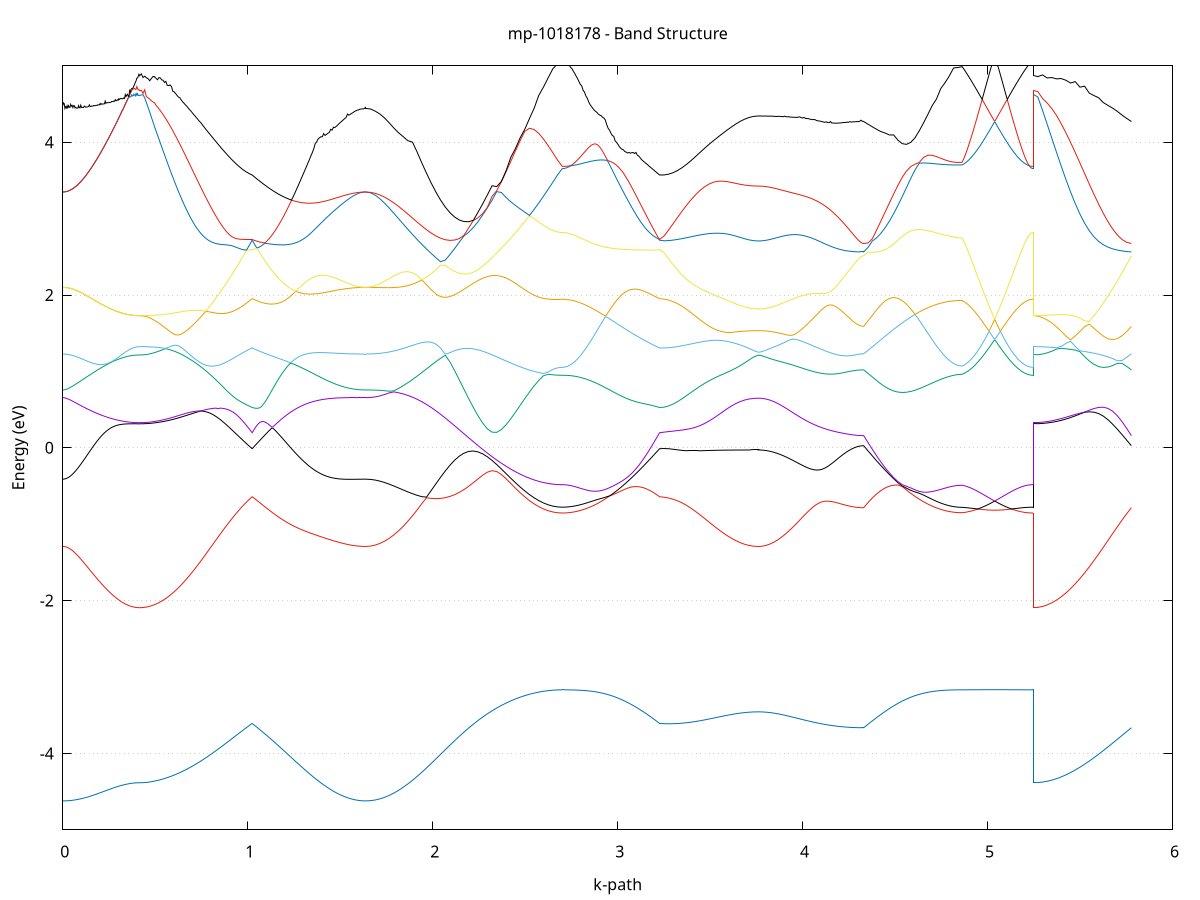 set title 'mp-1018178 - Band Structure'
set xlabel 'k-path'
set ylabel 'Energy (eV)'
set grid y
set yrange [-5:5]
set terminal png size 800,600
set output 'mp-1018178_bands_gnuplot.png'
plot '-' using 1:2 with lines notitle, '-' using 1:2 with lines notitle, '-' using 1:2 with lines notitle, '-' using 1:2 with lines notitle, '-' using 1:2 with lines notitle, '-' using 1:2 with lines notitle, '-' using 1:2 with lines notitle, '-' using 1:2 with lines notitle, '-' using 1:2 with lines notitle, '-' using 1:2 with lines notitle, '-' using 1:2 with lines notitle, '-' using 1:2 with lines notitle, '-' using 1:2 with lines notitle, '-' using 1:2 with lines notitle, '-' using 1:2 with lines notitle, '-' using 1:2 with lines notitle, '-' using 1:2 with lines notitle, '-' using 1:2 with lines notitle, '-' using 1:2 with lines notitle, '-' using 1:2 with lines notitle, '-' using 1:2 with lines notitle, '-' using 1:2 with lines notitle, '-' using 1:2 with lines notitle, '-' using 1:2 with lines notitle
0.000000 -28.527548
0.003885 -28.527548
0.007770 -28.527548
0.011656 -28.527548
0.015541 -28.527548
0.019426 -28.527548
0.023311 -28.527548
0.027196 -28.527448
0.031082 -28.527448
0.034967 -28.527448
0.038852 -28.527348
0.042737 -28.527348
0.046623 -28.527248
0.050508 -28.527248
0.054393 -28.527148
0.058278 -28.527048
0.062163 -28.527048
0.066049 -28.526948
0.069934 -28.526848
0.073819 -28.526848
0.077704 -28.526748
0.081589 -28.526648
0.085475 -28.526548
0.089360 -28.526448
0.093245 -28.526348
0.097130 -28.526248
0.101015 -28.526148
0.104901 -28.526048
0.108786 -28.525948
0.112671 -28.525848
0.116556 -28.525648
0.120442 -28.525548
0.124327 -28.525448
0.128212 -28.525248
0.132097 -28.525148
0.135982 -28.525048
0.139868 -28.524848
0.143753 -28.524748
0.147638 -28.524548
0.151523 -28.524448
0.155408 -28.524248
0.159294 -28.524148
0.163179 -28.523948
0.167064 -28.523748
0.170949 -28.523648
0.174834 -28.523448
0.178720 -28.523248
0.182605 -28.523048
0.186490 -28.522948
0.190375 -28.522748
0.194261 -28.522548
0.198146 -28.522348
0.202031 -28.522148
0.205916 -28.521948
0.209801 -28.521748
0.213687 -28.521648
0.217572 -28.521448
0.221457 -28.521248
0.225342 -28.521048
0.229227 -28.520848
0.233113 -28.520648
0.236998 -28.520448
0.240883 -28.520148
0.244768 -28.519948
0.248654 -28.519748
0.252539 -28.519548
0.256424 -28.519348
0.260309 -28.519148
0.264194 -28.518948
0.268080 -28.518748
0.271965 -28.518548
0.275850 -28.518348
0.279735 -28.518148
0.283620 -28.517948
0.287506 -28.517748
0.291391 -28.517548
0.295276 -28.517348
0.299161 -28.517148
0.303046 -28.516948
0.306932 -28.516748
0.310817 -28.516548
0.314702 -28.516348
0.318587 -28.516148
0.322473 -28.515948
0.326358 -28.515748
0.330243 -28.515648
0.334128 -28.515448
0.338013 -28.515248
0.341899 -28.515148
0.345784 -28.514948
0.349669 -28.514748
0.353554 -28.514648
0.357439 -28.514548
0.361325 -28.514348
0.365210 -28.514248
0.369095 -28.514148
0.372980 -28.514048
0.376865 -28.513948
0.380751 -28.513848
0.384636 -28.513748
0.388521 -28.513648
0.392406 -28.513648
0.396292 -28.513548
0.400177 -28.513548
0.404062 -28.513448
0.407947 -28.513448
0.411832 -28.513448
0.415718 -28.513448
0.415718 -28.513448
0.424755 -28.513448
0.433792 -28.513348
0.442830 -28.513348
0.451867 -28.513248
0.460904 -28.513148
0.469942 -28.513048
0.478979 -28.512948
0.488016 -28.512748
0.497054 -28.512648
0.497054 -28.512648
0.504579 -28.512448
0.512104 -28.512348
0.519629 -28.512148
0.527153 -28.511948
0.534678 -28.511848
0.542203 -28.511648
0.549728 -28.511448
0.557253 -28.511248
0.564778 -28.511048
0.572303 -28.510848
0.579828 -28.510648
0.587353 -28.510448
0.594877 -28.510148
0.602402 -28.509948
0.609927 -28.509748
0.617452 -28.509448
0.624977 -28.509248
0.632502 -28.508948
0.640027 -28.508648
0.647552 -28.508348
0.655077 -28.508048
0.662601 -28.507748
0.670126 -28.507448
0.677651 -28.507148
0.685176 -28.506848
0.692701 -28.506548
0.700226 -28.506148
0.707751 -28.505848
0.715276 -28.505448
0.722801 -28.505048
0.730326 -28.504748
0.737850 -28.504348
0.745375 -28.503948
0.752900 -28.503548
0.760425 -28.503148
0.767950 -28.502748
0.775475 -28.502248
0.783000 -28.501848
0.790525 -28.501448
0.798050 -28.500948
0.805574 -28.500548
0.813099 -28.500048
0.820624 -28.499648
0.828149 -28.499148
0.835674 -28.498648
0.843199 -28.498148
0.850724 -28.497648
0.858249 -28.497148
0.865774 -28.496648
0.873298 -28.496148
0.880823 -28.495648
0.888348 -28.495048
0.895873 -28.494548
0.903398 -28.494048
0.910923 -28.493448
0.918448 -28.492948
0.925973 -28.492348
0.933498 -28.491848
0.941023 -28.491248
0.948547 -28.490748
0.956072 -28.490148
0.963597 -28.489548
0.971122 -28.489048
0.978647 -28.488448
0.986172 -28.487848
0.993697 -28.487248
1.001222 -28.486748
1.008747 -28.486148
1.016271 -28.485548
1.023796 -28.484948
1.023796 -28.484948
1.031378 -28.485648
1.038959 -28.486448
1.046540 -28.487148
1.054121 -28.487848
1.061703 -28.488648
1.069284 -28.489348
1.076865 -28.490148
1.084447 -28.490848
1.092028 -28.491648
1.099609 -28.492348
1.107190 -28.493148
1.114772 -28.493848
1.122353 -28.494648
1.129934 -28.495348
1.137516 -28.496148
1.145097 -28.496948
1.152678 -28.497648
1.160259 -28.498448
1.167841 -28.499148
1.175422 -28.499948
1.183003 -28.500648
1.190585 -28.501448
1.198166 -28.502148
1.205747 -28.502848
1.213328 -28.503648
1.220910 -28.504348
1.228491 -28.505048
1.236072 -28.505848
1.243654 -28.506548
1.251235 -28.507248
1.258816 -28.507948
1.266397 -28.508648
1.273979 -28.509348
1.281560 -28.509948
1.289141 -28.510648
1.296723 -28.511348
1.304304 -28.511948
1.311885 -28.512648
1.319466 -28.513248
1.327048 -28.513848
1.334629 -28.514448
1.342210 -28.515048
1.349792 -28.515648
1.357373 -28.516248
1.364954 -28.516848
1.372535 -28.517348
1.380117 -28.517948
1.387698 -28.518448
1.395279 -28.518948
1.402861 -28.519448
1.410442 -28.519948
1.418023 -28.520448
1.425604 -28.520948
1.433186 -28.521348
1.440767 -28.521848
1.448348 -28.522248
1.455930 -28.522648
1.463511 -28.523048
1.471092 -28.523448
1.478673 -28.523748
1.486255 -28.524148
1.493836 -28.524448
1.501417 -28.524748
1.508999 -28.525048
1.516580 -28.525348
1.524161 -28.525648
1.531742 -28.525848
1.539324 -28.526148
1.546905 -28.526348
1.554486 -28.526548
1.562068 -28.526748
1.569649 -28.526848
1.577230 -28.527048
1.584812 -28.527148
1.592393 -28.527248
1.599974 -28.527348
1.607555 -28.527448
1.615137 -28.527548
1.622718 -28.527548
1.630299 -28.527548
1.637880 -28.527548
1.637880 -28.527548
1.663175 -28.527448
1.688470 -28.527148
1.713765 -28.526648
1.739060 -28.526048
1.764355 -28.525148
1.789650 -28.524048
1.814945 -28.522848
1.840240 -28.521448
1.865535 -28.519848
1.890830 -28.518148
1.916124 -28.516248
1.941419 -28.514248
1.966714 -28.512148
1.992009 -28.509948
2.017304 -28.507648
2.042599 -28.505248
2.067894 -28.502748
2.093189 -28.500148
2.118484 -28.497648
2.143779 -28.495048
2.169074 -28.492348
2.194368 -28.489748
2.219663 -28.487148
2.244958 -28.484548
2.270253 -28.482048
2.295548 -28.479548
2.320843 -28.477248
2.346138 -28.474848
2.371433 -28.472648
2.396728 -28.470548
2.422023 -28.468648
2.447318 -28.466748
2.472612 -28.465048
2.497907 -28.463548
2.523202 -28.462148
2.548497 -28.460948
2.573792 -28.459848
2.599087 -28.459048
2.624382 -28.458348
2.649677 -28.457848
2.674972 -28.457548
2.700267 -28.457448
2.700267 -28.457448
2.707792 -28.457448
2.715316 -28.457548
2.722841 -28.457548
2.730366 -28.457548
2.737891 -28.457648
2.745416 -28.457648
2.752941 -28.457748
2.760466 -28.457848
2.767991 -28.457948
2.775516 -28.458048
2.783040 -28.458148
2.790565 -28.458348
2.798090 -28.458448
2.805615 -28.458648
2.813140 -28.458848
2.820665 -28.458948
2.828190 -28.459148
2.835715 -28.459348
2.843240 -28.459648
2.850764 -28.459848
2.858289 -28.460048
2.865814 -28.460348
2.873339 -28.460548
2.880864 -28.460848
2.888389 -28.461148
2.895914 -28.461448
2.903439 -28.461748
2.910964 -28.462048
2.918489 -28.462448
2.926013 -28.462748
2.933538 -28.463148
2.941063 -28.463448
2.948588 -28.463848
2.956113 -28.464248
2.963638 -28.464648
2.971163 -28.465048
2.978688 -28.465448
2.986213 -28.465948
2.993737 -28.466348
3.001262 -28.466848
3.008787 -28.467348
3.016312 -28.467748
3.023837 -28.468248
3.031362 -28.468748
3.038887 -28.469248
3.046412 -28.469748
3.053937 -28.470348
3.061461 -28.470848
3.068986 -28.471448
3.076511 -28.471948
3.084036 -28.472548
3.091561 -28.473148
3.099086 -28.473748
3.106611 -28.474348
3.114136 -28.474948
3.121661 -28.475548
3.129186 -28.476148
3.136710 -28.476748
3.144235 -28.477448
3.151760 -28.478048
3.159285 -28.478748
3.166810 -28.479348
3.174335 -28.480048
3.181860 -28.480748
3.189385 -28.481448
3.196910 -28.482148
3.204434 -28.482848
3.211959 -28.483548
3.219484 -28.484248
3.227009 -28.484948
3.227009 -28.484948
3.251236 -28.485148
3.275462 -28.485348
3.299689 -28.485548
3.323916 -28.485748
3.348142 -28.486048
3.372369 -28.486248
3.396595 -28.486448
3.420822 -28.486648
3.445049 -28.486848
3.469275 -28.487048
3.493502 -28.487248
3.517728 -28.487448
3.541955 -28.487648
3.566182 -28.487748
3.590408 -28.487948
3.614635 -28.488048
3.638861 -28.488148
3.663088 -28.488248
3.687315 -28.488348
3.711541 -28.488348
3.735768 -28.488348
3.759994 -28.488448
3.759994 -28.488448
3.767500 -28.488348
3.775005 -28.488348
3.782511 -28.488348
3.790016 -28.488348
3.797522 -28.488348
3.805027 -28.488348
3.812532 -28.488348
3.820038 -28.488348
3.827543 -28.488348
3.835049 -28.488248
3.842554 -28.488248
3.850060 -28.488248
3.857565 -28.488248
3.865070 -28.488148
3.872576 -28.488148
3.880081 -28.488148
3.887587 -28.488048
3.895092 -28.488048
3.902598 -28.487948
3.910103 -28.487948
3.917609 -28.487848
3.925114 -28.487848
3.932619 -28.487848
3.940125 -28.487748
3.947630 -28.487748
3.955136 -28.487648
3.962641 -28.487548
3.970147 -28.487548
3.977652 -28.487448
3.985157 -28.487448
3.992663 -28.487348
4.000168 -28.487348
4.007674 -28.487248
4.015179 -28.487148
4.022685 -28.487148
4.030190 -28.487048
4.037696 -28.486948
4.045201 -28.486948
4.052706 -28.486848
4.060212 -28.486748
4.067717 -28.486748
4.075223 -28.486648
4.082728 -28.486548
4.090234 -28.486548
4.097739 -28.486448
4.105244 -28.486448
4.112750 -28.486348
4.120255 -28.486248
4.127761 -28.486248
4.135266 -28.486148
4.142772 -28.486048
4.150277 -28.486048
4.157783 -28.485948
4.165288 -28.485948
4.172793 -28.485848
4.180299 -28.485848
4.187804 -28.485748
4.195310 -28.485748
4.202815 -28.485648
4.210321 -28.485648
4.217826 -28.485548
4.225332 -28.485548
4.232837 -28.485448
4.240342 -28.485448
4.247848 -28.485448
4.255353 -28.485348
4.262859 -28.485348
4.270364 -28.485348
4.277870 -28.485348
4.285375 -28.485248
4.292880 -28.485248
4.300386 -28.485248
4.307891 -28.485248
4.315397 -28.485248
4.322902 -28.485248
4.330408 -28.485248
4.330408 -28.485248
4.353544 -28.483348
4.376681 -28.481448
4.399818 -28.479548
4.422955 -28.477748
4.446092 -28.475848
4.469228 -28.474148
4.492365 -28.472448
4.515502 -28.470748
4.538639 -28.469148
4.561775 -28.467648
4.584912 -28.466248
4.608049 -28.464948
4.631186 -28.463648
4.654322 -28.462548
4.677459 -28.461548
4.700596 -28.460548
4.723733 -28.459748
4.746869 -28.459048
4.770006 -28.458548
4.793143 -28.458048
4.816280 -28.457748
4.839417 -28.457548
4.862553 -28.457448
4.862553 -28.457448
4.866431 -28.457448
4.870309 -28.457448
4.874186 -28.457448
4.878064 -28.457448
4.881942 -28.457448
4.885819 -28.457448
4.889697 -28.457448
4.893575 -28.457448
4.897452 -28.457448
4.901330 -28.457448
4.905208 -28.457448
4.909086 -28.457448
4.912963 -28.457448
4.916841 -28.457448
4.920719 -28.457448
4.924596 -28.457448
4.928474 -28.457448
4.932352 -28.457448
4.936229 -28.457448
4.940107 -28.457448
4.943985 -28.457448
4.947862 -28.457448
4.951740 -28.457448
4.955618 -28.457448
4.959495 -28.457448
4.963373 -28.457448
4.967251 -28.457448
4.971128 -28.457448
4.975006 -28.457448
4.978884 -28.457448
4.982761 -28.457448
4.986639 -28.457448
4.990517 -28.457448
4.994394 -28.457448
4.998272 -28.457448
5.002150 -28.457448
5.006027 -28.457448
5.009905 -28.457448
5.013783 -28.457448
5.017661 -28.457448
5.021538 -28.457448
5.025416 -28.457448
5.029294 -28.457448
5.033171 -28.457448
5.037049 -28.457448
5.040927 -28.457448
5.044804 -28.457448
5.048682 -28.457448
5.052560 -28.457448
5.056437 -28.457448
5.060315 -28.457448
5.064193 -28.457448
5.068070 -28.457448
5.071948 -28.457448
5.075826 -28.457448
5.079703 -28.457448
5.083581 -28.457448
5.087459 -28.457448
5.091336 -28.457448
5.095214 -28.457448
5.099092 -28.457448
5.102969 -28.457448
5.106847 -28.457448
5.110725 -28.457448
5.114603 -28.457448
5.118480 -28.457448
5.122358 -28.457448
5.126236 -28.457448
5.130113 -28.457448
5.133991 -28.457448
5.137869 -28.457448
5.141746 -28.457448
5.145624 -28.457448
5.149502 -28.457448
5.153379 -28.457448
5.157257 -28.457448
5.161135 -28.457448
5.165012 -28.457448
5.168890 -28.457448
5.172768 -28.457448
5.176645 -28.457448
5.180523 -28.457448
5.184401 -28.457448
5.188278 -28.457448
5.192156 -28.457448
5.196034 -28.457448
5.199911 -28.457448
5.203789 -28.457448
5.207667 -28.457448
5.211544 -28.457448
5.215422 -28.457448
5.219300 -28.457448
5.223178 -28.457448
5.227055 -28.457448
5.230933 -28.457448
5.234811 -28.457448
5.238688 -28.457448
5.242566 -28.457448
5.246444 -28.457448
5.246444 -28.513448
5.271738 -28.513348
5.297033 -28.513148
5.322328 -28.512748
5.347623 -28.512148
5.372918 -28.511448
5.398213 -28.510648
5.423508 -28.509648
5.448803 -28.508448
5.474098 -28.507248
5.499393 -28.505848
5.524688 -28.504348
5.549982 -28.502748
5.575277 -28.501048
5.600572 -28.499248
5.625867 -28.497448
5.651162 -28.495448
5.676457 -28.493448
5.701752 -28.491448
5.727047 -28.489448
5.752342 -28.487348
5.777637 -28.485248
e
0.000000 -28.478048
0.003885 -28.478048
0.007770 -28.478048
0.011656 -28.478148
0.015541 -28.478148
0.019426 -28.478148
0.023311 -28.478148
0.027196 -28.478148
0.031082 -28.478248
0.034967 -28.478248
0.038852 -28.478348
0.042737 -28.478348
0.046623 -28.478448
0.050508 -28.478448
0.054393 -28.478548
0.058278 -28.478548
0.062163 -28.478648
0.066049 -28.478748
0.069934 -28.478748
0.073819 -28.478848
0.077704 -28.478948
0.081589 -28.479048
0.085475 -28.479148
0.089360 -28.479248
0.093245 -28.479348
0.097130 -28.479448
0.101015 -28.479548
0.104901 -28.479648
0.108786 -28.479748
0.112671 -28.479948
0.116556 -28.480048
0.120442 -28.480148
0.124327 -28.480248
0.128212 -28.480448
0.132097 -28.480548
0.135982 -28.480748
0.139868 -28.480848
0.143753 -28.480948
0.147638 -28.481148
0.151523 -28.481348
0.155408 -28.481448
0.159294 -28.481648
0.163179 -28.481748
0.167064 -28.481948
0.170949 -28.482148
0.174834 -28.482348
0.178720 -28.482448
0.182605 -28.482648
0.186490 -28.482848
0.190375 -28.483048
0.194261 -28.483248
0.198146 -28.483448
0.202031 -28.483548
0.205916 -28.483748
0.209801 -28.483948
0.213687 -28.484148
0.217572 -28.484348
0.221457 -28.484548
0.225342 -28.484748
0.229227 -28.484948
0.233113 -28.485148
0.236998 -28.485348
0.240883 -28.485648
0.244768 -28.485848
0.248654 -28.486048
0.252539 -28.486248
0.256424 -28.486448
0.260309 -28.486648
0.264194 -28.486848
0.268080 -28.487048
0.271965 -28.487248
0.275850 -28.487448
0.279735 -28.487748
0.283620 -28.487948
0.287506 -28.488148
0.291391 -28.488348
0.295276 -28.488548
0.299161 -28.488748
0.303046 -28.488948
0.306932 -28.489148
0.310817 -28.489348
0.314702 -28.489548
0.318587 -28.489748
0.322473 -28.489848
0.326358 -28.490048
0.330243 -28.490248
0.334128 -28.490448
0.338013 -28.490548
0.341899 -28.490748
0.345784 -28.490948
0.349669 -28.491048
0.353554 -28.491248
0.357439 -28.491348
0.361325 -28.491448
0.365210 -28.491648
0.369095 -28.491748
0.372980 -28.491848
0.376865 -28.491948
0.380751 -28.492048
0.384636 -28.492148
0.388521 -28.492148
0.392406 -28.492248
0.396292 -28.492348
0.400177 -28.492348
0.404062 -28.492448
0.407947 -28.492448
0.411832 -28.492448
0.415718 -28.492448
0.415718 -28.492448
0.424755 -28.492448
0.433792 -28.492448
0.442830 -28.492348
0.451867 -28.492248
0.460904 -28.492148
0.469942 -28.492048
0.478979 -28.491848
0.488016 -28.491648
0.497054 -28.491448
0.497054 -28.491448
0.504579 -28.491248
0.512104 -28.491048
0.519629 -28.490848
0.527153 -28.490648
0.534678 -28.490348
0.542203 -28.490148
0.549728 -28.489848
0.557253 -28.489548
0.564778 -28.489148
0.572303 -28.488848
0.579828 -28.488448
0.587353 -28.488048
0.594877 -28.487648
0.602402 -28.487248
0.609927 -28.486848
0.617452 -28.486448
0.624977 -28.485948
0.632502 -28.485448
0.640027 -28.485048
0.647552 -28.484548
0.655077 -28.484048
0.662601 -28.483448
0.670126 -28.482948
0.677651 -28.482448
0.685176 -28.481848
0.692701 -28.481248
0.700226 -28.480648
0.707751 -28.480148
0.715276 -28.479548
0.722801 -28.478848
0.730326 -28.478248
0.737850 -28.477648
0.745375 -28.477048
0.752900 -28.476348
0.760425 -28.475748
0.767950 -28.475048
0.775475 -28.474348
0.783000 -28.473748
0.790525 -28.473048
0.798050 -28.472348
0.805574 -28.471648
0.813099 -28.470948
0.820624 -28.470248
0.828149 -28.469548
0.835674 -28.468848
0.843199 -28.468148
0.850724 -28.467448
0.858249 -28.466748
0.865774 -28.466048
0.873298 -28.465248
0.880823 -28.464548
0.888348 -28.463848
0.895873 -28.463148
0.903398 -28.462348
0.910923 -28.461648
0.918448 -28.460948
0.925973 -28.460248
0.933498 -28.459448
0.941023 -28.458748
0.948547 -28.458048
0.956072 -28.457348
0.963597 -28.456548
0.971122 -28.455848
0.978647 -28.455148
0.986172 -28.454448
0.993697 -28.453748
1.001222 -28.453048
1.008747 -28.452348
1.016271 -28.451648
1.023796 -28.450948
1.023796 -28.450948
1.031378 -28.451548
1.038959 -28.452048
1.046540 -28.452648
1.054121 -28.453148
1.061703 -28.453748
1.069284 -28.454248
1.076865 -28.454848
1.084447 -28.455348
1.092028 -28.455948
1.099609 -28.456448
1.107190 -28.457048
1.114772 -28.457548
1.122353 -28.458048
1.129934 -28.458548
1.137516 -28.459148
1.145097 -28.459648
1.152678 -28.460148
1.160259 -28.460648
1.167841 -28.461148
1.175422 -28.461648
1.183003 -28.462148
1.190585 -28.462648
1.198166 -28.463048
1.205747 -28.463548
1.213328 -28.464048
1.220910 -28.464448
1.228491 -28.464948
1.236072 -28.465348
1.243654 -28.465848
1.251235 -28.466248
1.258816 -28.466748
1.266397 -28.467148
1.273979 -28.467548
1.281560 -28.467948
1.289141 -28.468348
1.296723 -28.468748
1.304304 -28.469148
1.311885 -28.469548
1.319466 -28.469948
1.327048 -28.470248
1.334629 -28.470648
1.342210 -28.471048
1.349792 -28.471348
1.357373 -28.471648
1.364954 -28.472048
1.372535 -28.472348
1.380117 -28.472648
1.387698 -28.472948
1.395279 -28.473248
1.402861 -28.473548
1.410442 -28.473848
1.418023 -28.474148
1.425604 -28.474348
1.433186 -28.474648
1.440767 -28.474848
1.448348 -28.475148
1.455930 -28.475348
1.463511 -28.475548
1.471092 -28.475748
1.478673 -28.475948
1.486255 -28.476148
1.493836 -28.476348
1.501417 -28.476548
1.508999 -28.476748
1.516580 -28.476848
1.524161 -28.477048
1.531742 -28.477148
1.539324 -28.477248
1.546905 -28.477348
1.554486 -28.477548
1.562068 -28.477648
1.569649 -28.477648
1.577230 -28.477748
1.584812 -28.477848
1.592393 -28.477948
1.599974 -28.477948
1.607555 -28.478048
1.615137 -28.478048
1.622718 -28.478048
1.630299 -28.478048
1.637880 -28.478048
1.637880 -28.478048
1.663175 -28.478048
1.688470 -28.477748
1.713765 -28.477448
1.739060 -28.476848
1.764355 -28.476248
1.789650 -28.475348
1.814945 -28.474448
1.840240 -28.473348
1.865535 -28.472148
1.890830 -28.470848
1.916124 -28.469348
1.941419 -28.467848
1.966714 -28.466148
1.992009 -28.464448
2.017304 -28.462648
2.042599 -28.460848
2.067894 -28.458848
2.093189 -28.456948
2.118484 -28.454948
2.143779 -28.452948
2.169074 -28.450948
2.194368 -28.448848
2.219663 -28.446848
2.244958 -28.444848
2.270253 -28.442948
2.295548 -28.441048
2.320843 -28.439148
2.346138 -28.437448
2.371433 -28.435748
2.396728 -28.434048
2.422023 -28.432548
2.447318 -28.431148
2.472612 -28.429848
2.497907 -28.428648
2.523202 -28.427548
2.548497 -28.426648
2.573792 -28.425848
2.599087 -28.425148
2.624382 -28.424648
2.649677 -28.424248
2.674972 -28.424048
2.700267 -28.423948
2.700267 -28.423948
2.707792 -28.423948
2.715316 -28.423948
2.722841 -28.424048
2.730366 -28.424048
2.737891 -28.424148
2.745416 -28.424248
2.752941 -28.424348
2.760466 -28.424448
2.767991 -28.424548
2.775516 -28.424648
2.783040 -28.424848
2.790565 -28.425048
2.798090 -28.425148
2.805615 -28.425348
2.813140 -28.425548
2.820665 -28.425848
2.828190 -28.426048
2.835715 -28.426248
2.843240 -28.426548
2.850764 -28.426848
2.858289 -28.427148
2.865814 -28.427448
2.873339 -28.427748
2.880864 -28.428048
2.888389 -28.428348
2.895914 -28.428748
2.903439 -28.429048
2.910964 -28.429448
2.918489 -28.429848
2.926013 -28.430248
2.933538 -28.430648
2.941063 -28.431048
2.948588 -28.431448
2.956113 -28.431848
2.963638 -28.432348
2.971163 -28.432748
2.978688 -28.433248
2.986213 -28.433648
2.993737 -28.434148
3.001262 -28.434648
3.008787 -28.435148
3.016312 -28.435648
3.023837 -28.436148
3.031362 -28.436648
3.038887 -28.437148
3.046412 -28.437648
3.053937 -28.438148
3.061461 -28.438748
3.068986 -28.439248
3.076511 -28.439748
3.084036 -28.440348
3.091561 -28.440848
3.099086 -28.441448
3.106611 -28.441948
3.114136 -28.442548
3.121661 -28.443048
3.129186 -28.443648
3.136710 -28.444148
3.144235 -28.444748
3.151760 -28.445348
3.159285 -28.445848
3.166810 -28.446448
3.174335 -28.447048
3.181860 -28.447548
3.189385 -28.448148
3.196910 -28.448648
3.204434 -28.449248
3.211959 -28.449848
3.219484 -28.450348
3.227009 -28.450948
3.227009 -28.450948
3.251236 -28.451148
3.275462 -28.451248
3.299689 -28.451448
3.323916 -28.451648
3.348142 -28.451848
3.372369 -28.452048
3.396595 -28.452248
3.420822 -28.452448
3.445049 -28.452648
3.469275 -28.452848
3.493502 -28.453048
3.517728 -28.453248
3.541955 -28.453448
3.566182 -28.453548
3.590408 -28.453748
3.614635 -28.453848
3.638861 -28.453948
3.663088 -28.454048
3.687315 -28.454148
3.711541 -28.454248
3.735768 -28.454248
3.759994 -28.454248
3.759994 -28.454248
3.767500 -28.454248
3.775005 -28.454248
3.782511 -28.454248
3.790016 -28.454248
3.797522 -28.454248
3.805027 -28.454348
3.812532 -28.454348
3.820038 -28.454348
3.827543 -28.454348
3.835049 -28.454348
3.842554 -28.454448
3.850060 -28.454448
3.857565 -28.454448
3.865070 -28.454548
3.872576 -28.454548
3.880081 -28.454648
3.887587 -28.454648
3.895092 -28.454748
3.902598 -28.454748
3.910103 -28.454848
3.917609 -28.454848
3.925114 -28.454948
3.932619 -28.455048
3.940125 -28.455048
3.947630 -28.455148
3.955136 -28.455148
3.962641 -28.455248
3.970147 -28.455348
3.977652 -28.455448
3.985157 -28.455448
3.992663 -28.455548
4.000168 -28.455648
4.007674 -28.455748
4.015179 -28.455748
4.022685 -28.455848
4.030190 -28.455948
4.037696 -28.456048
4.045201 -28.456148
4.052706 -28.456148
4.060212 -28.456248
4.067717 -28.456348
4.075223 -28.456448
4.082728 -28.456548
4.090234 -28.456548
4.097739 -28.456648
4.105244 -28.456748
4.112750 -28.456848
4.120255 -28.456848
4.127761 -28.456948
4.135266 -28.457048
4.142772 -28.457148
4.150277 -28.457148
4.157783 -28.457248
4.165288 -28.457348
4.172793 -28.457448
4.180299 -28.457448
4.187804 -28.457548
4.195310 -28.457548
4.202815 -28.457648
4.210321 -28.457748
4.217826 -28.457748
4.225332 -28.457848
4.232837 -28.457848
4.240342 -28.457948
4.247848 -28.457948
4.255353 -28.457948
4.262859 -28.458048
4.270364 -28.458048
4.277870 -28.458048
4.285375 -28.458048
4.292880 -28.458148
4.300386 -28.458148
4.307891 -28.458148
4.315397 -28.458148
4.322902 -28.458148
4.330408 -28.458148
4.330408 -28.458148
4.353544 -28.455848
4.376681 -28.453448
4.399818 -28.451148
4.422955 -28.448948
4.446092 -28.446648
4.469228 -28.444548
4.492365 -28.442448
4.515502 -28.440348
4.538639 -28.438448
4.561775 -28.436548
4.584912 -28.434848
4.608049 -28.433148
4.631186 -28.431648
4.654322 -28.430248
4.677459 -28.428948
4.700596 -28.427748
4.723733 -28.426748
4.746869 -28.425948
4.770006 -28.425248
4.793143 -28.424648
4.816280 -28.424248
4.839417 -28.424048
4.862553 -28.423948
4.862553 -28.423948
4.866431 -28.423948
4.870309 -28.423948
4.874186 -28.423948
4.878064 -28.423948
4.881942 -28.423948
4.885819 -28.423948
4.889697 -28.423948
4.893575 -28.423948
4.897452 -28.423948
4.901330 -28.423948
4.905208 -28.423948
4.909086 -28.423948
4.912963 -28.423948
4.916841 -28.423948
4.920719 -28.423948
4.924596 -28.423948
4.928474 -28.423948
4.932352 -28.423948
4.936229 -28.423948
4.940107 -28.423948
4.943985 -28.423948
4.947862 -28.423948
4.951740 -28.423948
4.955618 -28.423948
4.959495 -28.423948
4.963373 -28.423948
4.967251 -28.423948
4.971128 -28.423948
4.975006 -28.423948
4.978884 -28.423948
4.982761 -28.423948
4.986639 -28.423948
4.990517 -28.423948
4.994394 -28.423948
4.998272 -28.423948
5.002150 -28.423948
5.006027 -28.423948
5.009905 -28.423948
5.013783 -28.423948
5.017661 -28.423948
5.021538 -28.423948
5.025416 -28.423948
5.029294 -28.423948
5.033171 -28.423948
5.037049 -28.423948
5.040927 -28.423948
5.044804 -28.423948
5.048682 -28.423948
5.052560 -28.423948
5.056437 -28.423948
5.060315 -28.423948
5.064193 -28.423948
5.068070 -28.423948
5.071948 -28.423948
5.075826 -28.423948
5.079703 -28.423948
5.083581 -28.423948
5.087459 -28.423948
5.091336 -28.423948
5.095214 -28.423948
5.099092 -28.423948
5.102969 -28.423948
5.106847 -28.423948
5.110725 -28.423948
5.114603 -28.423948
5.118480 -28.423948
5.122358 -28.423948
5.126236 -28.423948
5.130113 -28.423948
5.133991 -28.423948
5.137869 -28.423948
5.141746 -28.423948
5.145624 -28.423948
5.149502 -28.423948
5.153379 -28.423948
5.157257 -28.423948
5.161135 -28.423948
5.165012 -28.423948
5.168890 -28.423948
5.172768 -28.423948
5.176645 -28.423948
5.180523 -28.423948
5.184401 -28.423948
5.188278 -28.423948
5.192156 -28.423948
5.196034 -28.423948
5.199911 -28.423948
5.203789 -28.423948
5.207667 -28.423948
5.211544 -28.423948
5.215422 -28.423948
5.219300 -28.423948
5.223178 -28.423948
5.227055 -28.423948
5.230933 -28.423948
5.234811 -28.423948
5.238688 -28.423948
5.242566 -28.423948
5.246444 -28.423948
5.246444 -28.492448
5.271738 -28.492348
5.297033 -28.492048
5.322328 -28.491548
5.347623 -28.490948
5.372918 -28.490048
5.398213 -28.489048
5.423508 -28.487848
5.448803 -28.486448
5.474098 -28.484948
5.499393 -28.483248
5.524688 -28.481448
5.549982 -28.479548
5.575277 -28.477448
5.600572 -28.475248
5.625867 -28.473048
5.651162 -28.470648
5.676457 -28.468248
5.701752 -28.465748
5.727047 -28.463248
5.752342 -28.460748
5.777637 -28.458148
e
0.000000 -14.141148
0.003885 -14.141148
0.007770 -14.141048
0.011656 -14.140948
0.015541 -14.140848
0.019426 -14.140548
0.023311 -14.140348
0.027196 -14.140048
0.031082 -14.139648
0.034967 -14.139248
0.038852 -14.138748
0.042737 -14.138248
0.046623 -14.137748
0.050508 -14.137148
0.054393 -14.136448
0.058278 -14.135848
0.062163 -14.135048
0.066049 -14.134248
0.069934 -14.133448
0.073819 -14.132548
0.077704 -14.131648
0.081589 -14.130648
0.085475 -14.129648
0.089360 -14.128648
0.093245 -14.127548
0.097130 -14.126348
0.101015 -14.125148
0.104901 -14.123948
0.108786 -14.122648
0.112671 -14.121348
0.116556 -14.119948
0.120442 -14.118548
0.124327 -14.117148
0.128212 -14.115648
0.132097 -14.114148
0.135982 -14.112548
0.139868 -14.110948
0.143753 -14.109348
0.147638 -14.107648
0.151523 -14.105948
0.155408 -14.104148
0.159294 -14.102348
0.163179 -14.100548
0.167064 -14.098748
0.170949 -14.096848
0.174834 -14.094848
0.178720 -14.092948
0.182605 -14.090948
0.186490 -14.088948
0.190375 -14.086848
0.194261 -14.084848
0.198146 -14.082748
0.202031 -14.080548
0.205916 -14.078448
0.209801 -14.076248
0.213687 -14.074048
0.217572 -14.071848
0.221457 -14.069648
0.225342 -14.067348
0.229227 -14.065048
0.233113 -14.062748
0.236998 -14.060448
0.240883 -14.058148
0.244768 -14.055848
0.248654 -14.053448
0.252539 -14.051148
0.256424 -14.048748
0.260309 -14.046348
0.264194 -14.044048
0.268080 -14.041648
0.271965 -14.039248
0.275850 -14.036948
0.279735 -14.034548
0.283620 -14.032148
0.287506 -14.029848
0.291391 -14.027548
0.295276 -14.025248
0.299161 -14.022948
0.303046 -14.020648
0.306932 -14.018448
0.310817 -14.016148
0.314702 -14.014048
0.318587 -14.011848
0.322473 -14.009748
0.326358 -14.007648
0.330243 -14.005648
0.334128 -14.003648
0.338013 -14.001748
0.341899 -13.999848
0.345784 -13.998048
0.349669 -13.996348
0.353554 -13.994648
0.357439 -13.993048
0.361325 -13.991548
0.365210 -13.990148
0.369095 -13.988748
0.372980 -13.987448
0.376865 -13.986348
0.380751 -13.985248
0.384636 -13.984248
0.388521 -13.983448
0.392406 -13.982648
0.396292 -13.982048
0.400177 -13.981548
0.404062 -13.981148
0.407947 -13.980848
0.411832 -13.980648
0.415718 -13.980548
0.415718 -13.980548
0.424755 -13.980548
0.433792 -13.980548
0.442830 -13.980548
0.451867 -13.980448
0.460904 -13.980448
0.469942 -13.980348
0.478979 -13.980248
0.488016 -13.980148
0.497054 -13.980048
0.497054 -13.980048
0.504579 -13.980048
0.512104 -13.980048
0.519629 -13.980048
0.527153 -13.980148
0.534678 -13.980248
0.542203 -13.980448
0.549728 -13.980648
0.557253 -13.980948
0.564778 -13.981248
0.572303 -13.981548
0.579828 -13.981948
0.587353 -13.982348
0.594877 -13.982748
0.602402 -13.983148
0.609927 -13.983648
0.617452 -13.984148
0.624977 -13.984648
0.632502 -13.985148
0.640027 -13.985748
0.647552 -13.986248
0.655077 -13.986848
0.662601 -13.987348
0.670126 -13.987948
0.677651 -13.988448
0.685176 -13.989048
0.692701 -13.989548
0.700226 -13.990148
0.707751 -13.990648
0.715276 -13.991148
0.722801 -13.991648
0.730326 -13.992148
0.737850 -13.992648
0.745375 -13.993048
0.752900 -13.993448
0.760425 -13.993848
0.767950 -13.994248
0.775475 -13.994648
0.783000 -13.994948
0.790525 -13.995248
0.798050 -13.995548
0.805574 -13.995748
0.813099 -13.995948
0.820624 -13.996148
0.828149 -13.996348
0.835674 -13.996448
0.843199 -13.996548
0.850724 -13.996548
0.858249 -13.996548
0.865774 -13.996548
0.873298 -13.996548
0.880823 -13.996448
0.888348 -13.996248
0.895873 -13.996148
0.903398 -13.995948
0.910923 -13.995648
0.918448 -13.995448
0.925973 -13.995048
0.933498 -13.994748
0.941023 -13.994348
0.948547 -13.993948
0.956072 -13.993548
0.963597 -13.993048
0.971122 -13.992548
0.978647 -13.991948
0.986172 -13.991348
0.993697 -13.990748
1.001222 -13.990148
1.008747 -13.989448
1.016271 -13.988748
1.023796 -13.987948
1.023796 -13.987948
1.031378 -13.989848
1.038959 -13.991848
1.046540 -13.993848
1.054121 -13.995948
1.061703 -13.998048
1.069284 -14.000248
1.076865 -14.002448
1.084447 -14.004648
1.092028 -14.006948
1.099609 -14.009248
1.107190 -14.011648
1.114772 -14.013948
1.122353 -14.016448
1.129934 -14.018848
1.137516 -14.021348
1.145097 -14.023848
1.152678 -14.026348
1.160259 -14.028848
1.167841 -14.031448
1.175422 -14.034048
1.183003 -14.036648
1.190585 -14.039248
1.198166 -14.041848
1.205747 -14.044448
1.213328 -14.047048
1.220910 -14.049748
1.228491 -14.052348
1.236072 -14.054948
1.243654 -14.057548
1.251235 -14.060148
1.258816 -14.062748
1.266397 -14.065348
1.273979 -14.067948
1.281560 -14.070548
1.289141 -14.073048
1.296723 -14.075648
1.304304 -14.078148
1.311885 -14.080548
1.319466 -14.083048
1.327048 -14.085448
1.334629 -14.087848
1.342210 -14.090248
1.349792 -14.092548
1.357373 -14.094848
1.364954 -14.097148
1.372535 -14.099348
1.380117 -14.101548
1.387698 -14.103648
1.395279 -14.105748
1.402861 -14.107848
1.410442 -14.109748
1.418023 -14.111748
1.425604 -14.113648
1.433186 -14.115448
1.440767 -14.117248
1.448348 -14.119048
1.455930 -14.120648
1.463511 -14.122248
1.471092 -14.123848
1.478673 -14.125348
1.486255 -14.126748
1.493836 -14.128148
1.501417 -14.129448
1.508999 -14.130748
1.516580 -14.131848
1.524161 -14.132948
1.531742 -14.134048
1.539324 -14.135048
1.546905 -14.135948
1.554486 -14.136748
1.562068 -14.137548
1.569649 -14.138248
1.577230 -14.138848
1.584812 -14.139348
1.592393 -14.139848
1.599974 -14.140248
1.607555 -14.140648
1.615137 -14.140848
1.622718 -14.141048
1.630299 -14.141148
1.637880 -14.141148
1.637880 -14.141148
1.663175 -14.140848
1.688470 -14.139948
1.713765 -14.138348
1.739060 -14.136148
1.764355 -14.133348
1.789650 -14.129948
1.814945 -14.126048
1.840240 -14.121548
1.865535 -14.116548
1.890830 -14.111148
1.916124 -14.105148
1.941419 -14.098848
1.966714 -14.092248
1.992009 -14.085248
2.017304 -14.078048
2.042599 -14.070548
2.067894 -14.062848
2.093189 -14.055148
2.118484 -14.047248
2.143779 -14.039448
2.169074 -14.031548
2.194368 -14.023848
2.219663 -14.016348
2.244958 -14.009048
2.270253 -14.002048
2.295548 -13.995448
2.320843 -13.989548
2.346138 -13.984448
2.371433 -13.980748
2.396728 -13.979048
2.422023 -13.979948
2.447318 -13.983448
2.472612 -13.988348
2.497907 -13.993848
2.523202 -13.999148
2.548497 -14.004048
2.573792 -14.008348
2.599087 -14.011948
2.624382 -14.014848
2.649677 -14.016848
2.674972 -14.018048
2.700267 -14.018448
2.700267 -14.018448
2.707792 -14.018448
2.715316 -14.018348
2.722841 -14.018048
2.730366 -14.017748
2.737891 -14.017348
2.745416 -14.016848
2.752941 -14.016348
2.760466 -14.015648
2.767991 -14.014848
2.775516 -14.014048
2.783040 -14.013048
2.790565 -14.012048
2.798090 -14.010948
2.805615 -14.009748
2.813140 -14.008448
2.820665 -14.007148
2.828190 -14.005648
2.835715 -14.004148
2.843240 -14.002448
2.850764 -14.000748
2.858289 -13.998948
2.865814 -13.997148
2.873339 -13.995148
2.880864 -13.993148
2.888389 -13.990948
2.895914 -13.988748
2.903439 -13.986548
2.910964 -13.984148
2.918489 -13.981748
2.926013 -13.979248
2.933538 -13.976648
2.941063 -13.973948
2.948588 -13.971248
2.956113 -13.968448
2.963638 -13.965548
2.971163 -13.962648
2.978688 -13.959648
2.986213 -13.957648
2.993737 -13.957748
3.001262 -13.957748
3.008787 -13.957948
3.016312 -13.958148
3.023837 -13.958348
3.031362 -13.958648
3.038887 -13.959048
3.046412 -13.959448
3.053937 -13.959948
3.061461 -13.960548
3.068986 -13.961148
3.076511 -13.961848
3.084036 -13.962548
3.091561 -13.963348
3.099086 -13.964248
3.106611 -13.965148
3.114136 -13.966148
3.121661 -13.967148
3.129186 -13.968248
3.136710 -13.969448
3.144235 -13.970648
3.151760 -13.971948
3.159285 -13.973248
3.166810 -13.974648
3.174335 -13.976148
3.181860 -13.977648
3.189385 -13.979248
3.196910 -13.980848
3.204434 -13.982548
3.211959 -13.984348
3.219484 -13.986148
3.227009 -13.987948
3.227009 -13.987948
3.251236 -13.988648
3.275462 -13.989648
3.299689 -13.991048
3.323916 -13.992748
3.348142 -13.994748
3.372369 -13.997248
3.396595 -14.000148
3.420822 -14.003648
3.445049 -14.007748
3.469275 -14.012648
3.493502 -14.018548
3.517728 -14.025648
3.541955 -14.033448
3.566182 -14.041448
3.590408 -14.049048
3.614635 -14.055948
3.638861 -14.061948
3.663088 -14.066948
3.687315 -14.070948
3.711541 -14.073748
3.735768 -14.075548
3.759994 -14.076148
3.759994 -14.076148
3.767500 -14.076048
3.775005 -14.076048
3.782511 -14.075848
3.790016 -14.075748
3.797522 -14.075448
3.805027 -14.075248
3.812532 -14.074948
3.820038 -14.074548
3.827543 -14.074048
3.835049 -14.073548
3.842554 -14.073048
3.850060 -14.072348
3.857565 -14.071648
3.865070 -14.070948
3.872576 -14.070048
3.880081 -14.069148
3.887587 -14.068248
3.895092 -14.067148
3.902598 -14.066048
3.910103 -14.064848
3.917609 -14.063648
3.925114 -14.062248
3.932619 -14.060848
3.940125 -14.059348
3.947630 -14.057848
3.955136 -14.056248
3.962641 -14.054548
3.970147 -14.052748
3.977652 -14.050948
3.985157 -14.049048
3.992663 -14.047148
4.000168 -14.045148
4.007674 -14.043048
4.015179 -14.040948
4.022685 -14.038748
4.030190 -14.036548
4.037696 -14.034248
4.045201 -14.032048
4.052706 -14.029648
4.060212 -14.027348
4.067717 -14.024948
4.075223 -14.022548
4.082728 -14.020048
4.090234 -14.017648
4.097739 -14.015248
4.105244 -14.012748
4.112750 -14.010348
4.120255 -14.007848
4.127761 -14.005448
4.135266 -14.003048
4.142772 -14.000748
4.150277 -13.998448
4.157783 -13.996148
4.165288 -13.993948
4.172793 -13.991748
4.180299 -13.989648
4.187804 -13.987548
4.195310 -13.985648
4.202815 -13.983748
4.210321 -13.981948
4.217826 -13.980248
4.225332 -13.978548
4.232837 -13.977048
4.240342 -13.975648
4.247848 -13.974348
4.255353 -13.973148
4.262859 -13.971948
4.270364 -13.971048
4.277870 -13.970148
4.285375 -13.969348
4.292880 -13.968748
4.300386 -13.968148
4.307891 -13.967748
4.315397 -13.967448
4.322902 -13.967248
4.330408 -13.967248
4.330408 -13.967248
4.353544 -13.966548
4.376681 -13.965948
4.399818 -13.965348
4.422955 -13.964748
4.446092 -13.964148
4.469228 -13.963548
4.492365 -13.962948
4.515502 -13.962448
4.538639 -13.961848
4.561775 -13.961248
4.584912 -13.960648
4.608049 -13.965848
4.631186 -13.974648
4.654322 -13.982748
4.677459 -13.990048
4.700596 -13.996548
4.723733 -14.002148
4.746869 -14.007048
4.770006 -14.011048
4.793143 -14.014148
4.816280 -14.016348
4.839417 -14.017648
4.862553 -14.018048
4.862553 -14.018048
4.866431 -14.017948
4.870309 -14.017848
4.874186 -14.017648
4.878064 -14.017548
4.881942 -14.017348
4.885819 -14.017148
4.889697 -14.016948
4.893575 -14.016748
4.897452 -14.016548
4.901330 -14.016348
4.905208 -14.016048
4.909086 -14.015848
4.912963 -14.015548
4.916841 -14.015248
4.920719 -14.015048
4.924596 -14.014648
4.928474 -14.014348
4.932352 -14.014048
4.936229 -14.013748
4.940107 -14.013348
4.943985 -14.012948
4.947862 -14.012648
4.951740 -14.012248
4.955618 -14.011848
4.959495 -14.011448
4.963373 -14.010948
4.967251 -14.010548
4.971128 -14.010048
4.975006 -14.009648
4.978884 -14.009148
4.982761 -14.008648
4.986639 -14.008148
4.990517 -14.007648
4.994394 -14.007148
4.998272 -14.006648
5.002150 -14.006148
5.006027 -14.005548
5.009905 -14.005048
5.013783 -14.004448
5.017661 -14.003848
5.021538 -14.003248
5.025416 -14.002648
5.029294 -14.002048
5.033171 -14.001448
5.037049 -14.000848
5.040927 -14.000948
5.044804 -14.001548
5.048682 -14.002148
5.052560 -14.002748
5.056437 -14.003348
5.060315 -14.003948
5.064193 -14.004548
5.068070 -14.005148
5.071948 -14.005648
5.075826 -14.006248
5.079703 -14.006748
5.083581 -14.007248
5.087459 -14.007748
5.091336 -14.008248
5.095214 -14.008748
5.099092 -14.009248
5.102969 -14.009748
5.106847 -14.010148
5.110725 -14.010648
5.114603 -14.011048
5.118480 -14.011448
5.122358 -14.011948
5.126236 -14.012348
5.130113 -14.012648
5.133991 -14.013048
5.137869 -14.013448
5.141746 -14.013748
5.145624 -14.014148
5.149502 -14.014448
5.153379 -14.014748
5.157257 -14.015048
5.161135 -14.015348
5.165012 -14.015648
5.168890 -14.015848
5.172768 -14.016148
5.176645 -14.016348
5.180523 -14.016648
5.184401 -14.016848
5.188278 -14.017048
5.192156 -14.017248
5.196034 -14.017348
5.199911 -14.017548
5.203789 -14.017748
5.207667 -14.017848
5.211544 -14.017948
5.215422 -14.018048
5.219300 -14.018148
5.223178 -14.018248
5.227055 -14.018348
5.230933 -14.018348
5.234811 -14.018448
5.238688 -14.018448
5.242566 -14.018448
5.246444 -14.018448
5.246444 -13.980548
5.271738 -13.980548
5.297033 -13.980348
5.322328 -13.980148
5.347623 -13.979848
5.372918 -13.979348
5.398213 -13.978948
5.423508 -13.978348
5.448803 -13.977648
5.474098 -13.977048
5.499393 -13.976248
5.524688 -13.975448
5.549982 -13.974648
5.575277 -13.973848
5.600572 -13.972948
5.625867 -13.972048
5.651162 -13.971248
5.676457 -13.970348
5.701752 -13.969548
5.727047 -13.968748
5.752342 -13.967948
5.777637 -13.967248
e
0.000000 -13.568748
0.003885 -13.568848
0.007770 -13.568948
0.011656 -13.569248
0.015541 -13.569548
0.019426 -13.569948
0.023311 -13.570348
0.027196 -13.570748
0.031082 -13.571248
0.034967 -13.571748
0.038852 -13.572248
0.042737 -13.572748
0.046623 -13.573248
0.050508 -13.573748
0.054393 -13.574348
0.058278 -13.574848
0.062163 -13.575448
0.066049 -13.575948
0.069934 -13.576448
0.073819 -13.577048
0.077704 -13.577548
0.081589 -13.578048
0.085475 -13.578648
0.089360 -13.579148
0.093245 -13.579748
0.097130 -13.580248
0.101015 -13.580748
0.104901 -13.581348
0.108786 -13.581848
0.112671 -13.582348
0.116556 -13.582848
0.120442 -13.583348
0.124327 -13.583948
0.128212 -13.584448
0.132097 -13.584948
0.135982 -13.585448
0.139868 -13.585948
0.143753 -13.586448
0.147638 -13.586948
0.151523 -13.588548
0.155408 -13.590648
0.159294 -13.592648
0.163179 -13.594848
0.167064 -13.596948
0.170949 -13.599148
0.174834 -13.601348
0.178720 -13.603648
0.182605 -13.605948
0.186490 -13.608248
0.190375 -13.610648
0.194261 -13.613048
0.198146 -13.615448
0.202031 -13.617848
0.205916 -13.620348
0.209801 -13.622848
0.213687 -13.625348
0.217572 -13.627848
0.221457 -13.630448
0.225342 -13.632948
0.229227 -13.635548
0.233113 -13.638148
0.236998 -13.640848
0.240883 -13.643448
0.244768 -13.646048
0.248654 -13.648748
0.252539 -13.651348
0.256424 -13.654048
0.260309 -13.656648
0.264194 -13.659348
0.268080 -13.661948
0.271965 -13.664648
0.275850 -13.667248
0.279735 -13.669948
0.283620 -13.672548
0.287506 -13.675148
0.291391 -13.677748
0.295276 -13.680248
0.299161 -13.682748
0.303046 -13.685348
0.306932 -13.687748
0.310817 -13.690248
0.314702 -13.692648
0.318587 -13.695048
0.322473 -13.697348
0.326358 -13.699548
0.330243 -13.701848
0.334128 -13.703948
0.338013 -13.706048
0.341899 -13.708148
0.345784 -13.710048
0.349669 -13.711948
0.353554 -13.713748
0.357439 -13.715548
0.361325 -13.717148
0.365210 -13.718748
0.369095 -13.720148
0.372980 -13.721548
0.376865 -13.722848
0.380751 -13.723948
0.384636 -13.725048
0.388521 -13.725948
0.392406 -13.726748
0.396292 -13.727448
0.400177 -13.728048
0.404062 -13.728448
0.407947 -13.728748
0.411832 -13.728948
0.415718 -13.729048
0.415718 -13.729048
0.424755 -13.728948
0.433792 -13.728948
0.442830 -13.728848
0.451867 -13.728648
0.460904 -13.728448
0.469942 -13.728148
0.478979 -13.727848
0.488016 -13.727448
0.497054 -13.727048
0.497054 -13.727048
0.504579 -13.726748
0.512104 -13.726248
0.519629 -13.725748
0.527153 -13.725148
0.534678 -13.724448
0.542203 -13.723648
0.549728 -13.722748
0.557253 -13.721848
0.564778 -13.720948
0.572303 -13.719848
0.579828 -13.718848
0.587353 -13.717648
0.594877 -13.716548
0.602402 -13.715348
0.609927 -13.714148
0.617452 -13.712948
0.624977 -13.711748
0.632502 -13.710548
0.640027 -13.709448
0.647552 -13.708348
0.655077 -13.707348
0.662601 -13.706348
0.670126 -13.705548
0.677651 -13.704948
0.685176 -13.704448
0.692701 -13.704248
0.700226 -13.704248
0.707751 -13.704548
0.715276 -13.705148
0.722801 -13.706048
0.730326 -13.707348
0.737850 -13.708848
0.745375 -13.710648
0.752900 -13.712748
0.760425 -13.715148
0.767950 -13.717648
0.775475 -13.720448
0.783000 -13.723348
0.790525 -13.726348
0.798050 -13.729548
0.805574 -13.732848
0.813099 -13.736248
0.820624 -13.739648
0.828149 -13.743248
0.835674 -13.746848
0.843199 -13.750548
0.850724 -13.754348
0.858249 -13.758148
0.865774 -13.761948
0.873298 -13.765848
0.880823 -13.769748
0.888348 -13.773748
0.895873 -13.777748
0.903398 -13.781848
0.910923 -13.785848
0.918448 -13.789948
0.925973 -13.794048
0.933498 -13.798148
0.941023 -13.802248
0.948547 -13.806448
0.956072 -13.810548
0.963597 -13.814748
0.971122 -13.818848
0.978647 -13.823048
0.986172 -13.827248
0.993697 -13.831348
1.001222 -13.835448
1.008747 -13.839648
1.016271 -13.843748
1.023796 -13.847848
1.023796 -13.847848
1.031378 -13.844148
1.038959 -13.840448
1.046540 -13.836748
1.054121 -13.832848
1.061703 -13.829048
1.069284 -13.825048
1.076865 -13.821148
1.084447 -13.817148
1.092028 -13.813048
1.099609 -13.808948
1.107190 -13.804748
1.114772 -13.800548
1.122353 -13.796348
1.129934 -13.792048
1.137516 -13.787748
1.145097 -13.783448
1.152678 -13.779148
1.160259 -13.774748
1.167841 -13.770348
1.175422 -13.765848
1.183003 -13.761448
1.190585 -13.756948
1.198166 -13.752448
1.205747 -13.747948
1.213328 -13.743448
1.220910 -13.738948
1.228491 -13.734448
1.236072 -13.729948
1.243654 -13.725448
1.251235 -13.720948
1.258816 -13.716448
1.266397 -13.711948
1.273979 -13.707548
1.281560 -13.703048
1.289141 -13.698648
1.296723 -13.694248
1.304304 -13.689848
1.311885 -13.685548
1.319466 -13.681248
1.327048 -13.676948
1.334629 -13.672648
1.342210 -13.668548
1.349792 -13.664348
1.357373 -13.660248
1.364954 -13.656148
1.372535 -13.652148
1.380117 -13.648248
1.387698 -13.644348
1.395279 -13.640548
1.402861 -13.636748
1.410442 -13.633148
1.418023 -13.629448
1.425604 -13.625948
1.433186 -13.622448
1.440767 -13.619048
1.448348 -13.615748
1.455930 -13.612548
1.463511 -13.609448
1.471092 -13.606348
1.478673 -13.603348
1.486255 -13.600548
1.493836 -13.597748
1.501417 -13.595048
1.508999 -13.592548
1.516580 -13.590048
1.524161 -13.587648
1.531742 -13.585448
1.539324 -13.583348
1.546905 -13.581248
1.554486 -13.579348
1.562068 -13.577648
1.569649 -13.576048
1.577230 -13.574548
1.584812 -13.573248
1.592393 -13.572048
1.599974 -13.571048
1.607555 -13.570248
1.615137 -13.569648
1.622718 -13.569148
1.630299 -13.568848
1.637880 -13.568748
1.637880 -13.568748
1.663175 -13.569648
1.688470 -13.572048
1.713765 -13.576148
1.739060 -13.581748
1.764355 -13.588948
1.789650 -13.597548
1.814945 -13.607448
1.840240 -13.618648
1.865535 -13.630948
1.890830 -13.644348
1.916124 -13.658548
1.941419 -13.673648
1.966714 -13.689248
1.992009 -13.705448
2.017304 -13.722048
2.042599 -13.738948
2.067894 -13.755948
2.093189 -13.772948
2.118484 -13.789748
2.143779 -13.806448
2.169074 -13.822848
2.194368 -13.838848
2.219663 -13.854248
2.244958 -13.869048
2.270253 -13.883148
2.295548 -13.896348
2.320843 -13.908448
2.346138 -13.919348
2.371433 -13.928348
2.396728 -13.934948
2.422023 -13.938448
2.447318 -13.939048
2.472612 -13.937748
2.497907 -13.935448
2.523202 -13.934348
2.548497 -13.940848
2.573792 -13.946548
2.599087 -13.951148
2.624382 -13.954748
2.649677 -13.957348
2.674972 -13.958948
2.700267 -13.959448
2.700267 -13.959448
2.707792 -13.959548
2.715316 -13.959648
2.722841 -13.959748
2.730366 -13.959948
2.737891 -13.960148
2.745416 -13.960348
2.752941 -13.960548
2.760466 -13.960748
2.767991 -13.960948
2.775516 -13.961048
2.783040 -13.961248
2.790565 -13.961348
2.798090 -13.961348
2.805615 -13.961448
2.813140 -13.961448
2.820665 -13.961448
2.828190 -13.961348
2.835715 -13.961248
2.843240 -13.961148
2.850764 -13.961048
2.858289 -13.960848
2.865814 -13.960648
2.873339 -13.960448
2.880864 -13.960248
2.888389 -13.960048
2.895914 -13.959748
2.903439 -13.959548
2.910964 -13.959248
2.918489 -13.959048
2.926013 -13.958748
2.933538 -13.958548
2.941063 -13.958348
2.948588 -13.958148
2.956113 -13.957948
2.963638 -13.957848
2.971163 -13.957748
2.978688 -13.957648
2.986213 -13.956548
2.993737 -13.953348
3.001262 -13.950148
3.008787 -13.946848
3.016312 -13.943548
3.023837 -13.940148
3.031362 -13.936648
3.038887 -13.933148
3.046412 -13.929548
3.053937 -13.925948
3.061461 -13.922248
3.068986 -13.918448
3.076511 -13.914648
3.084036 -13.910848
3.091561 -13.906948
3.099086 -13.902948
3.106611 -13.899048
3.114136 -13.894948
3.121661 -13.891948
3.129186 -13.889248
3.136710 -13.886548
3.144235 -13.883648
3.151760 -13.880748
3.159285 -13.877748
3.166810 -13.874648
3.174335 -13.871548
3.181860 -13.868348
3.189385 -13.865048
3.196910 -13.861748
3.204434 -13.858348
3.211959 -13.854948
3.219484 -13.851448
3.227009 -13.847848
3.227009 -13.847848
3.251236 -13.856848
3.275462 -13.871848
3.299689 -13.887748
3.323916 -13.903648
3.348142 -13.919348
3.372369 -13.934548
3.396595 -13.949248
3.420822 -13.963148
3.445049 -13.976148
3.469275 -13.988048
3.493502 -13.998348
3.517728 -14.006948
3.541955 -14.013948
3.566182 -14.019748
3.590408 -14.024848
3.614635 -14.029348
3.638861 -14.033248
3.663088 -14.036448
3.687315 -14.039048
3.711541 -14.040948
3.735768 -14.042148
3.759994 -14.042448
3.759994 -14.042448
3.767500 -14.042448
3.775005 -14.042148
3.782511 -14.041848
3.790016 -14.041348
3.797522 -14.040648
3.805027 -14.039848
3.812532 -14.038948
3.820038 -14.037848
3.827543 -14.036648
3.835049 -14.035348
3.842554 -14.033848
3.850060 -14.032248
3.857565 -14.030548
3.865070 -14.028748
3.872576 -14.026848
3.880081 -14.024748
3.887587 -14.022648
3.895092 -14.020348
3.902598 -14.018048
3.910103 -14.015548
3.917609 -14.013048
3.925114 -14.010348
3.932619 -14.007648
3.940125 -14.004848
3.947630 -14.001948
3.955136 -13.998948
3.962641 -13.995948
3.970147 -13.992848
3.977652 -13.989648
3.985157 -13.986348
3.992663 -13.983048
4.000168 -13.979648
4.007674 -13.976248
4.015179 -13.972748
4.022685 -13.969148
4.030190 -13.965548
4.037696 -13.961948
4.045201 -13.958248
4.052706 -13.954548
4.060212 -13.950748
4.067717 -13.947048
4.075223 -13.943248
4.082728 -13.939348
4.090234 -13.935548
4.097739 -13.931748
4.105244 -13.927848
4.112750 -13.924048
4.120255 -13.920148
4.127761 -13.916248
4.135266 -13.912448
4.142772 -13.908548
4.150277 -13.904748
4.157783 -13.900848
4.165288 -13.897048
4.172793 -13.893148
4.180299 -13.889248
4.187804 -13.885448
4.195310 -13.881548
4.202815 -13.877648
4.210321 -13.873748
4.217826 -13.869848
4.225332 -13.865848
4.232837 -13.861948
4.240342 -13.857948
4.247848 -13.853948
4.255353 -13.849948
4.262859 -13.846048
4.270364 -13.842048
4.277870 -13.838148
4.285375 -13.834248
4.292880 -13.830548
4.300386 -13.826948
4.307891 -13.823848
4.315397 -13.821148
4.322902 -13.819448
4.330408 -13.818748
4.330408 -13.818748
4.353544 -13.832848
4.376681 -13.846748
4.399818 -13.860448
4.422955 -13.873848
4.446092 -13.887048
4.469228 -13.899848
4.492365 -13.912148
4.515502 -13.924048
4.538639 -13.935448
4.561775 -13.946148
4.584912 -13.956348
4.608049 -13.960048
4.631186 -13.959348
4.654322 -13.958748
4.677459 -13.958148
4.700596 -13.957748
4.723733 -13.957548
4.746869 -13.958048
4.770006 -13.959448
4.793143 -13.961148
4.816280 -13.962848
4.839417 -13.963948
4.862553 -13.964548
4.862553 -13.964548
4.866431 -13.965448
4.870309 -13.966348
4.874186 -13.967148
4.878064 -13.968048
4.881942 -13.968948
4.885819 -13.969748
4.889697 -13.970648
4.893575 -13.971548
4.897452 -13.972448
4.901330 -13.973248
4.905208 -13.974148
4.909086 -13.974948
4.912963 -13.975848
4.916841 -13.976748
4.920719 -13.977548
4.924596 -13.978448
4.928474 -13.979248
4.932352 -13.980048
4.936229 -13.980948
4.940107 -13.981748
4.943985 -13.982548
4.947862 -13.983448
4.951740 -13.984248
4.955618 -13.985048
4.959495 -13.985848
4.963373 -13.986648
4.967251 -13.987448
4.971128 -13.988148
4.975006 -13.988948
4.978884 -13.989748
4.982761 -13.990448
4.986639 -13.991248
4.990517 -13.991948
4.994394 -13.992748
4.998272 -13.993448
5.002150 -13.994148
5.006027 -13.994948
5.009905 -13.995648
5.013783 -13.996348
5.017661 -13.997048
5.021538 -13.997648
5.025416 -13.998348
5.029294 -13.999048
5.033171 -13.999648
5.037049 -14.000348
5.040927 -14.000148
5.044804 -13.999548
5.048682 -13.998848
5.052560 -13.998248
5.056437 -13.997548
5.060315 -13.996848
5.064193 -13.996148
5.068070 -13.995448
5.071948 -13.994748
5.075826 -13.994048
5.079703 -13.993348
5.083581 -13.992548
5.087459 -13.991848
5.091336 -13.991048
5.095214 -13.990348
5.099092 -13.989548
5.102969 -13.988848
5.106847 -13.988048
5.110725 -13.987248
5.114603 -13.986448
5.118480 -13.985648
5.122358 -13.984848
5.126236 -13.984048
5.130113 -13.983248
5.133991 -13.982448
5.137869 -13.981548
5.141746 -13.980748
5.145624 -13.979948
5.149502 -13.979048
5.153379 -13.978248
5.157257 -13.977348
5.161135 -13.976548
5.165012 -13.975648
5.168890 -13.974848
5.172768 -13.973948
5.176645 -13.973048
5.180523 -13.972248
5.184401 -13.971348
5.188278 -13.970448
5.192156 -13.969648
5.196034 -13.968748
5.199911 -13.967848
5.203789 -13.966948
5.207667 -13.966148
5.211544 -13.965248
5.215422 -13.964448
5.219300 -13.963548
5.223178 -13.962748
5.227055 -13.961948
5.230933 -13.961248
5.234811 -13.960548
5.238688 -13.959948
5.242566 -13.959648
5.246444 -13.959448
5.246444 -13.729048
5.271738 -13.728848
5.297033 -13.728248
5.322328 -13.727348
5.347623 -13.726048
5.372918 -13.724448
5.398213 -13.722548
5.423508 -13.720448
5.448803 -13.718148
5.474098 -13.715848
5.499393 -13.713548
5.524688 -13.711648
5.549982 -13.710148
5.575277 -13.709748
5.600572 -13.713948
5.625867 -13.727948
5.651162 -13.742548
5.676457 -13.757348
5.701752 -13.772548
5.727047 -13.787848
5.752342 -13.803348
5.777637 -13.818748
e
0.000000 -13.568748
0.003885 -13.568848
0.007770 -13.568948
0.011656 -13.569248
0.015541 -13.569548
0.019426 -13.569948
0.023311 -13.570348
0.027196 -13.570748
0.031082 -13.571248
0.034967 -13.571748
0.038852 -13.572248
0.042737 -13.572748
0.046623 -13.573248
0.050508 -13.573748
0.054393 -13.574348
0.058278 -13.574848
0.062163 -13.575448
0.066049 -13.575948
0.069934 -13.576448
0.073819 -13.577048
0.077704 -13.577548
0.081589 -13.578048
0.085475 -13.578648
0.089360 -13.579148
0.093245 -13.579748
0.097130 -13.580248
0.101015 -13.580748
0.104901 -13.581348
0.108786 -13.581848
0.112671 -13.582348
0.116556 -13.582848
0.120442 -13.583348
0.124327 -13.583948
0.128212 -13.584448
0.132097 -13.584948
0.135982 -13.585448
0.139868 -13.585948
0.143753 -13.586448
0.147638 -13.586948
0.151523 -13.587348
0.155408 -13.587848
0.159294 -13.588348
0.163179 -13.588848
0.167064 -13.589248
0.170949 -13.589748
0.174834 -13.590248
0.178720 -13.590648
0.182605 -13.591148
0.186490 -13.591548
0.190375 -13.591948
0.194261 -13.592448
0.198146 -13.592848
0.202031 -13.593248
0.205916 -13.593648
0.209801 -13.594048
0.213687 -13.594548
0.217572 -13.594848
0.221457 -13.595248
0.225342 -13.595648
0.229227 -13.596048
0.233113 -13.596448
0.236998 -13.596748
0.240883 -13.597148
0.244768 -13.597448
0.248654 -13.597848
0.252539 -13.598148
0.256424 -13.598548
0.260309 -13.598848
0.264194 -13.599148
0.268080 -13.599448
0.271965 -13.599748
0.275850 -13.600048
0.279735 -13.600348
0.283620 -13.600648
0.287506 -13.600848
0.291391 -13.601148
0.295276 -13.601448
0.299161 -13.601648
0.303046 -13.601948
0.306932 -13.602148
0.310817 -13.602348
0.314702 -13.602548
0.318587 -13.602748
0.322473 -13.602948
0.326358 -13.603148
0.330243 -13.603348
0.334128 -13.603548
0.338013 -13.603748
0.341899 -13.603848
0.345784 -13.604048
0.349669 -13.604148
0.353554 -13.604348
0.357439 -13.604448
0.361325 -13.604548
0.365210 -13.604648
0.369095 -13.604848
0.372980 -13.604848
0.376865 -13.604948
0.380751 -13.605048
0.384636 -13.605148
0.388521 -13.605248
0.392406 -13.605248
0.396292 -13.605348
0.400177 -13.605348
0.404062 -13.605348
0.407947 -13.605348
0.411832 -13.605448
0.415718 -13.605448
0.415718 -13.605448
0.424755 -13.605448
0.433792 -13.605748
0.442830 -13.606148
0.451867 -13.606648
0.460904 -13.607348
0.469942 -13.608248
0.478979 -13.609248
0.488016 -13.610448
0.497054 -13.611748
0.497054 -13.611748
0.504579 -13.612848
0.512104 -13.614148
0.519629 -13.615448
0.527153 -13.616848
0.534678 -13.618248
0.542203 -13.619848
0.549728 -13.621448
0.557253 -13.623248
0.564778 -13.625048
0.572303 -13.626848
0.579828 -13.628848
0.587353 -13.630848
0.594877 -13.633048
0.602402 -13.635248
0.609927 -13.637448
0.617452 -13.639848
0.624977 -13.642248
0.632502 -13.644748
0.640027 -13.647248
0.647552 -13.649848
0.655077 -13.652548
0.662601 -13.655348
0.670126 -13.658148
0.677651 -13.661048
0.685176 -13.663948
0.692701 -13.666948
0.700226 -13.670048
0.707751 -13.673148
0.715276 -13.676248
0.722801 -13.679548
0.730326 -13.682748
0.737850 -13.686048
0.745375 -13.689448
0.752900 -13.692848
0.760425 -13.696348
0.767950 -13.699848
0.775475 -13.703348
0.783000 -13.706948
0.790525 -13.710548
0.798050 -13.714148
0.805574 -13.717848
0.813099 -13.721548
0.820624 -13.725248
0.828149 -13.729048
0.835674 -13.732848
0.843199 -13.736648
0.850724 -13.740448
0.858249 -13.744348
0.865774 -13.748248
0.873298 -13.752048
0.880823 -13.755948
0.888348 -13.759948
0.895873 -13.763848
0.903398 -13.767748
0.910923 -13.771648
0.918448 -13.775648
0.925973 -13.779548
0.933498 -13.783548
0.941023 -13.787448
0.948547 -13.791348
0.956072 -13.795348
0.963597 -13.799248
0.971122 -13.803148
0.978647 -13.807048
0.986172 -13.810948
0.993697 -13.814848
1.001222 -13.818648
1.008747 -13.822548
1.016271 -13.826348
1.023796 -13.830148
1.023796 -13.830148
1.031378 -13.825548
1.038959 -13.821048
1.046540 -13.816448
1.054121 -13.811848
1.061703 -13.807248
1.069284 -13.802648
1.076865 -13.797948
1.084447 -13.793348
1.092028 -13.788748
1.099609 -13.784048
1.107190 -13.779448
1.114772 -13.774848
1.122353 -13.770248
1.129934 -13.765648
1.137516 -13.761048
1.145097 -13.756448
1.152678 -13.751848
1.160259 -13.747348
1.167841 -13.742748
1.175422 -13.738248
1.183003 -13.733748
1.190585 -13.729248
1.198166 -13.724848
1.205747 -13.720448
1.213328 -13.716048
1.220910 -13.711648
1.228491 -13.707348
1.236072 -13.703048
1.243654 -13.698748
1.251235 -13.694548
1.258816 -13.690348
1.266397 -13.686248
1.273979 -13.682148
1.281560 -13.678148
1.289141 -13.674148
1.296723 -13.670148
1.304304 -13.666248
1.311885 -13.662448
1.319466 -13.658648
1.327048 -13.654948
1.334629 -13.651248
1.342210 -13.647648
1.349792 -13.644148
1.357373 -13.640648
1.364954 -13.637248
1.372535 -13.633848
1.380117 -13.630548
1.387698 -13.627348
1.395279 -13.624148
1.402861 -13.621148
1.410442 -13.618148
1.418023 -13.615148
1.425604 -13.612348
1.433186 -13.609548
1.440767 -13.606848
1.448348 -13.604248
1.455930 -13.601748
1.463511 -13.599248
1.471092 -13.596848
1.478673 -13.594548
1.486255 -13.592348
1.493836 -13.590248
1.501417 -13.588248
1.508999 -13.586348
1.516580 -13.584448
1.524161 -13.582648
1.531742 -13.581048
1.539324 -13.579448
1.546905 -13.577948
1.554486 -13.576648
1.562068 -13.575348
1.569649 -13.574148
1.577230 -13.573048
1.584812 -13.572148
1.592393 -13.571248
1.599974 -13.570548
1.607555 -13.569948
1.615137 -13.569448
1.622718 -13.569048
1.630299 -13.568848
1.637880 -13.568748
1.637880 -13.568748
1.663175 -13.569348
1.688470 -13.571048
1.713765 -13.573948
1.739060 -13.577848
1.764355 -13.582948
1.789650 -13.589248
1.814945 -13.597048
1.840240 -13.605448
1.865535 -13.614548
1.890830 -13.624248
1.916124 -13.634548
1.941419 -13.645248
1.966714 -13.656948
1.992009 -13.669448
2.017304 -13.682548
2.042599 -13.696048
2.067894 -13.709848
2.093189 -13.723948
2.118484 -13.738248
2.143779 -13.752648
2.169074 -13.767048
2.194368 -13.781648
2.219663 -13.796348
2.244958 -13.810748
2.270253 -13.824848
2.295548 -13.838548
2.320843 -13.851848
2.346138 -13.864548
2.371433 -13.876748
2.396728 -13.888248
2.422023 -13.899048
2.447318 -13.909148
2.472612 -13.918448
2.497907 -13.926848
2.523202 -13.932848
2.548497 -13.935548
2.573792 -13.941048
2.599087 -13.945548
2.624382 -13.949048
2.649677 -13.951548
2.674972 -13.953048
2.700267 -13.953548
2.700267 -13.953548
2.707792 -13.953548
2.715316 -13.953348
2.722841 -13.953048
2.730366 -13.952648
2.737891 -13.952248
2.745416 -13.951748
2.752941 -13.951248
2.760466 -13.950648
2.767991 -13.950048
2.775516 -13.949448
2.783040 -13.948848
2.790565 -13.948148
2.798090 -13.947548
2.805615 -13.946948
2.813140 -13.946248
2.820665 -13.945648
2.828190 -13.944948
2.835715 -13.944348
2.843240 -13.943648
2.850764 -13.943048
2.858289 -13.942348
2.865814 -13.941748
2.873339 -13.941048
2.880864 -13.940448
2.888389 -13.939748
2.895914 -13.939048
2.903439 -13.938348
2.910964 -13.937548
2.918489 -13.936848
2.926013 -13.936048
2.933538 -13.935148
2.941063 -13.934248
2.948588 -13.933348
2.956113 -13.932348
2.963638 -13.931248
2.971163 -13.930148
2.978688 -13.928948
2.986213 -13.927748
2.993737 -13.926448
3.001262 -13.925048
3.008787 -13.923548
3.016312 -13.921948
3.023837 -13.920348
3.031362 -13.918648
3.038887 -13.916848
3.046412 -13.914948
3.053937 -13.913048
3.061461 -13.910948
3.068986 -13.908848
3.076511 -13.906748
3.084036 -13.904448
3.091561 -13.902148
3.099086 -13.899648
3.106611 -13.897148
3.114136 -13.894648
3.121661 -13.890848
3.129186 -13.886748
3.136710 -13.882548
3.144235 -13.878348
3.151760 -13.874148
3.159285 -13.869848
3.166810 -13.865548
3.174335 -13.861248
3.181860 -13.856848
3.189385 -13.852448
3.196910 -13.848048
3.204434 -13.843648
3.211959 -13.839148
3.219484 -13.834648
3.227009 -13.830148
3.227009 -13.830148
3.251236 -13.821348
3.275462 -13.814348
3.299689 -13.818648
3.323916 -13.828748
3.348142 -13.840248
3.372369 -13.851848
3.396595 -13.862848
3.420822 -13.873148
3.445049 -13.882648
3.469275 -13.891048
3.493502 -13.898448
3.517728 -13.904848
3.541955 -13.910248
3.566182 -13.914748
3.590408 -13.918548
3.614635 -13.921548
3.638861 -13.923948
3.663088 -13.925748
3.687315 -13.927148
3.711541 -13.928148
3.735768 -13.928648
3.759994 -13.928848
3.759994 -13.928848
3.767500 -13.928848
3.775005 -13.928748
3.782511 -13.928648
3.790016 -13.928448
3.797522 -13.928248
3.805027 -13.928048
3.812532 -13.927748
3.820038 -13.927448
3.827543 -13.927048
3.835049 -13.926648
3.842554 -13.926148
3.850060 -13.925648
3.857565 -13.925048
3.865070 -13.924448
3.872576 -13.923748
3.880081 -13.923048
3.887587 -13.922348
3.895092 -13.921548
3.902598 -13.920748
3.910103 -13.919848
3.917609 -13.918848
3.925114 -13.917948
3.932619 -13.916848
3.940125 -13.915748
3.947630 -13.914648
3.955136 -13.913448
3.962641 -13.912248
3.970147 -13.910948
3.977652 -13.909648
3.985157 -13.908248
3.992663 -13.906748
4.000168 -13.905248
4.007674 -13.903648
4.015179 -13.902048
4.022685 -13.900248
4.030190 -13.898548
4.037696 -13.896648
4.045201 -13.894748
4.052706 -13.892748
4.060212 -13.890648
4.067717 -13.888548
4.075223 -13.886248
4.082728 -13.883948
4.090234 -13.881448
4.097739 -13.878948
4.105244 -13.876348
4.112750 -13.873548
4.120255 -13.870748
4.127761 -13.867748
4.135266 -13.864748
4.142772 -13.861548
4.150277 -13.858248
4.157783 -13.854948
4.165288 -13.851448
4.172793 -13.847848
4.180299 -13.844148
4.187804 -13.840448
4.195310 -13.836548
4.202815 -13.832648
4.210321 -13.828748
4.217826 -13.824748
4.225332 -13.820648
4.232837 -13.816648
4.240342 -13.812548
4.247848 -13.808548
4.255353 -13.804548
4.262859 -13.800648
4.270364 -13.796848
4.277870 -13.793148
4.285375 -13.789748
4.292880 -13.786748
4.300386 -13.784248
4.307891 -13.783148
4.315397 -13.784548
4.322902 -13.786048
4.330408 -13.786648
4.330408 -13.786648
4.353544 -13.797048
4.376681 -13.807248
4.399818 -13.817548
4.422955 -13.828748
4.446092 -13.840548
4.469228 -13.852348
4.492365 -13.863748
4.515502 -13.874748
4.538639 -13.885248
4.561775 -13.895148
4.584912 -13.904448
4.608049 -13.913048
4.631186 -13.921048
4.654322 -13.928248
4.677459 -13.934748
4.700596 -13.940248
4.723733 -13.944648
4.746869 -13.947648
4.770006 -13.949148
4.793143 -13.949448
4.816280 -13.949148
4.839417 -13.948748
4.862553 -13.948448
4.862553 -13.948448
4.866431 -13.947548
4.870309 -13.946748
4.874186 -13.945848
4.878064 -13.944948
4.881942 -13.944048
4.885819 -13.943148
4.889697 -13.942348
4.893575 -13.941448
4.897452 -13.940548
4.901330 -13.939648
4.905208 -13.938748
4.909086 -13.937948
4.912963 -13.937048
4.916841 -13.936148
4.920719 -13.935248
4.924596 -13.934448
4.928474 -13.933548
4.932352 -13.932748
4.936229 -13.931848
4.940107 -13.931048
4.943985 -13.930148
4.947862 -13.929348
4.951740 -13.928448
4.955618 -13.927648
4.959495 -13.926848
4.963373 -13.926048
4.967251 -13.925248
4.971128 -13.924448
4.975006 -13.923648
4.978884 -13.922848
4.982761 -13.922348
4.986639 -13.922348
4.990517 -13.922348
4.994394 -13.922348
4.998272 -13.922348
5.002150 -13.922348
5.006027 -13.922348
5.009905 -13.922348
5.013783 -13.922348
5.017661 -13.922348
5.021538 -13.922348
5.025416 -13.922348
5.029294 -13.922348
5.033171 -13.922348
5.037049 -13.922348
5.040927 -13.922348
5.044804 -13.922348
5.048682 -13.922348
5.052560 -13.922348
5.056437 -13.922348
5.060315 -13.922348
5.064193 -13.922348
5.068070 -13.922348
5.071948 -13.922348
5.075826 -13.922348
5.079703 -13.922348
5.083581 -13.922348
5.087459 -13.922348
5.091336 -13.922348
5.095214 -13.922348
5.099092 -13.922948
5.102969 -13.923748
5.106847 -13.924548
5.110725 -13.925348
5.114603 -13.926148
5.118480 -13.927048
5.122358 -13.927848
5.126236 -13.928648
5.130113 -13.929548
5.133991 -13.930348
5.137869 -13.931148
5.141746 -13.932048
5.145624 -13.932848
5.149502 -13.933748
5.153379 -13.934648
5.157257 -13.935448
5.161135 -13.936348
5.165012 -13.937248
5.168890 -13.938048
5.172768 -13.938948
5.176645 -13.939848
5.180523 -13.940748
5.184401 -13.941648
5.188278 -13.942448
5.192156 -13.943348
5.196034 -13.944248
5.199911 -13.945148
5.203789 -13.946048
5.207667 -13.946848
5.211544 -13.947748
5.215422 -13.948648
5.219300 -13.949448
5.223178 -13.950248
5.227055 -13.951048
5.230933 -13.951848
5.234811 -13.952448
5.238688 -13.953048
5.242566 -13.953448
5.246444 -13.953548
5.246444 -13.605448
5.271738 -13.606048
5.297033 -13.607848
5.322328 -13.610948
5.347623 -13.615248
5.372918 -13.620648
5.398213 -13.627248
5.423508 -13.634848
5.448803 -13.643548
5.474098 -13.653248
5.499393 -13.663848
5.524688 -13.675248
5.549982 -13.687448
5.575277 -13.700348
5.600572 -13.710948
5.625867 -13.715148
5.651162 -13.727148
5.676457 -13.739248
5.701752 -13.751248
5.727047 -13.763248
5.752342 -13.775048
5.777637 -13.786648
e
0.000000 -13.562348
0.003885 -13.562248
0.007770 -13.562048
0.011656 -13.561848
0.015541 -13.561548
0.019426 -13.561148
0.023311 -13.560748
0.027196 -13.560348
0.031082 -13.559848
0.034967 -13.559348
0.038852 -13.558848
0.042737 -13.558348
0.046623 -13.557848
0.050508 -13.557248
0.054393 -13.556748
0.058278 -13.556148
0.062163 -13.555648
0.066049 -13.555248
0.069934 -13.556248
0.073819 -13.557248
0.077704 -13.558348
0.081589 -13.559448
0.085475 -13.560648
0.089360 -13.561948
0.093245 -13.563248
0.097130 -13.564648
0.101015 -13.566048
0.104901 -13.567448
0.108786 -13.568948
0.112671 -13.570548
0.116556 -13.572148
0.120442 -13.573748
0.124327 -13.575448
0.128212 -13.577248
0.132097 -13.578948
0.135982 -13.580848
0.139868 -13.582648
0.143753 -13.584648
0.147638 -13.586548
0.151523 -13.587348
0.155408 -13.587848
0.159294 -13.588348
0.163179 -13.588848
0.167064 -13.589248
0.170949 -13.589748
0.174834 -13.590248
0.178720 -13.590648
0.182605 -13.591148
0.186490 -13.591548
0.190375 -13.591948
0.194261 -13.592448
0.198146 -13.592848
0.202031 -13.593248
0.205916 -13.593648
0.209801 -13.594048
0.213687 -13.594548
0.217572 -13.594848
0.221457 -13.595248
0.225342 -13.595648
0.229227 -13.596048
0.233113 -13.596448
0.236998 -13.596748
0.240883 -13.597148
0.244768 -13.597448
0.248654 -13.597848
0.252539 -13.598148
0.256424 -13.598548
0.260309 -13.598848
0.264194 -13.599148
0.268080 -13.599448
0.271965 -13.599748
0.275850 -13.600048
0.279735 -13.600348
0.283620 -13.600648
0.287506 -13.600848
0.291391 -13.601148
0.295276 -13.601448
0.299161 -13.601648
0.303046 -13.601948
0.306932 -13.602148
0.310817 -13.602348
0.314702 -13.602548
0.318587 -13.602748
0.322473 -13.602948
0.326358 -13.603148
0.330243 -13.603348
0.334128 -13.603548
0.338013 -13.603748
0.341899 -13.603848
0.345784 -13.604048
0.349669 -13.604148
0.353554 -13.604348
0.357439 -13.604448
0.361325 -13.604548
0.365210 -13.604648
0.369095 -13.604848
0.372980 -13.604848
0.376865 -13.604948
0.380751 -13.605048
0.384636 -13.605148
0.388521 -13.605248
0.392406 -13.605248
0.396292 -13.605348
0.400177 -13.605348
0.404062 -13.605348
0.407947 -13.605348
0.411832 -13.605448
0.415718 -13.605448
0.415718 -13.605448
0.424755 -13.605448
0.433792 -13.605748
0.442830 -13.606048
0.451867 -13.606648
0.460904 -13.607248
0.469942 -13.608148
0.478979 -13.609048
0.488016 -13.610248
0.497054 -13.611448
0.497054 -13.611448
0.504579 -13.612548
0.512104 -13.613748
0.519629 -13.614948
0.527153 -13.616248
0.534678 -13.617648
0.542203 -13.619148
0.549728 -13.620648
0.557253 -13.622248
0.564778 -13.623848
0.572303 -13.625648
0.579828 -13.627348
0.587353 -13.629248
0.594877 -13.631148
0.602402 -13.633048
0.609927 -13.635048
0.617452 -13.637048
0.624977 -13.639048
0.632502 -13.641048
0.640027 -13.643048
0.647552 -13.645148
0.655077 -13.647048
0.662601 -13.649048
0.670126 -13.650848
0.677651 -13.652648
0.685176 -13.654348
0.692701 -13.655848
0.700226 -13.657148
0.707751 -13.658348
0.715276 -13.659248
0.722801 -13.660048
0.730326 -13.660648
0.737850 -13.661048
0.745375 -13.661448
0.752900 -13.661848
0.760425 -13.662248
0.767950 -13.662648
0.775475 -13.663348
0.783000 -13.664248
0.790525 -13.665348
0.798050 -13.666848
0.805574 -13.668548
0.813099 -13.670648
0.820624 -13.672948
0.828149 -13.675548
0.835674 -13.678348
0.843199 -13.681248
0.850724 -13.684348
0.858249 -13.687548
0.865774 -13.690848
0.873298 -13.694248
0.880823 -13.697748
0.888348 -13.701248
0.895873 -13.704848
0.903398 -13.708448
0.910923 -13.712048
0.918448 -13.715648
0.925973 -13.719348
0.933498 -13.722948
0.941023 -13.726548
0.948547 -13.730248
0.956072 -13.733848
0.963597 -13.737448
0.971122 -13.741148
0.978647 -13.744748
0.986172 -13.748248
0.993697 -13.751848
1.001222 -13.755348
1.008747 -13.758848
1.016271 -13.762348
1.023796 -13.765848
1.023796 -13.765848
1.031378 -13.762148
1.038959 -13.758448
1.046540 -13.754848
1.054121 -13.751148
1.061703 -13.747448
1.069284 -13.743748
1.076865 -13.740048
1.084447 -13.736448
1.092028 -13.732748
1.099609 -13.729048
1.107190 -13.725348
1.114772 -13.721748
1.122353 -13.718048
1.129934 -13.714448
1.137516 -13.710748
1.145097 -13.707148
1.152678 -13.703548
1.160259 -13.699948
1.167841 -13.696448
1.175422 -13.692848
1.183003 -13.689348
1.190585 -13.685848
1.198166 -13.682348
1.205747 -13.678848
1.213328 -13.675348
1.220910 -13.671948
1.228491 -13.668548
1.236072 -13.665248
1.243654 -13.661948
1.251235 -13.658648
1.258816 -13.655348
1.266397 -13.652148
1.273979 -13.648948
1.281560 -13.645848
1.289141 -13.642648
1.296723 -13.639648
1.304304 -13.636548
1.311885 -13.633648
1.319466 -13.630648
1.327048 -13.627748
1.334629 -13.624948
1.342210 -13.622148
1.349792 -13.619448
1.357373 -13.616748
1.364954 -13.614048
1.372535 -13.611448
1.380117 -13.608948
1.387698 -13.606448
1.395279 -13.604048
1.402861 -13.601748
1.410442 -13.599448
1.418023 -13.597148
1.425604 -13.594948
1.433186 -13.592848
1.440767 -13.590848
1.448348 -13.588848
1.455930 -13.586948
1.463511 -13.585048
1.471092 -13.583348
1.478673 -13.581548
1.486255 -13.579948
1.493836 -13.578348
1.501417 -13.576848
1.508999 -13.575448
1.516580 -13.574048
1.524161 -13.572748
1.531742 -13.571548
1.539324 -13.570448
1.546905 -13.569348
1.554486 -13.568348
1.562068 -13.567348
1.569649 -13.566548
1.577230 -13.565748
1.584812 -13.565048
1.592393 -13.564348
1.599974 -13.563748
1.607555 -13.563248
1.615137 -13.562848
1.622718 -13.562548
1.630299 -13.562348
1.637880 -13.562348
1.637880 -13.562348
1.663175 -13.563448
1.688470 -13.566448
1.713765 -13.570748
1.739060 -13.576048
1.764355 -13.582248
1.789650 -13.588948
1.814945 -13.596048
1.840240 -13.604148
1.865535 -13.613148
1.890830 -13.622948
1.916124 -13.633548
1.941419 -13.644948
1.966714 -13.656448
1.992009 -13.667948
2.017304 -13.679748
2.042599 -13.693648
2.067894 -13.707948
2.093189 -13.722448
2.118484 -13.737248
2.143779 -13.752048
2.169074 -13.766948
2.194368 -13.781348
2.219663 -13.795548
2.244958 -13.809448
2.270253 -13.823148
2.295548 -13.836448
2.320843 -13.849348
2.346138 -13.861648
2.371433 -13.873448
2.396728 -13.884648
2.422023 -13.895048
2.447318 -13.904848
2.472612 -13.913748
2.497907 -13.921948
2.523202 -13.929248
2.548497 -13.930348
2.573792 -13.928048
2.599087 -13.926048
2.624382 -13.924448
2.649677 -13.923248
2.674972 -13.922548
2.700267 -13.922348
2.700267 -13.922348
2.707792 -13.922248
2.715316 -13.922248
2.722841 -13.922048
2.730366 -13.921848
2.737891 -13.921548
2.745416 -13.921148
2.752941 -13.920748
2.760466 -13.920248
2.767991 -13.919648
2.775516 -13.918948
2.783040 -13.918248
2.790565 -13.917448
2.798090 -13.916548
2.805615 -13.915648
2.813140 -13.914548
2.820665 -13.913448
2.828190 -13.912248
2.835715 -13.910948
2.843240 -13.909648
2.850764 -13.908148
2.858289 -13.906648
2.865814 -13.905048
2.873339 -13.903348
2.880864 -13.901648
2.888389 -13.899748
2.895914 -13.897948
2.903439 -13.895948
2.910964 -13.893848
2.918489 -13.891748
2.926013 -13.889648
2.933538 -13.887348
2.941063 -13.885048
2.948588 -13.882748
2.956113 -13.880348
2.963638 -13.877848
2.971163 -13.875348
2.978688 -13.872748
2.986213 -13.870048
2.993737 -13.867448
3.001262 -13.864648
3.008787 -13.861848
3.016312 -13.859048
3.023837 -13.856148
3.031362 -13.853248
3.038887 -13.850248
3.046412 -13.847248
3.053937 -13.844248
3.061461 -13.841148
3.068986 -13.837948
3.076511 -13.834848
3.084036 -13.831648
3.091561 -13.828348
3.099086 -13.825148
3.106611 -13.821848
3.114136 -13.818448
3.121661 -13.815148
3.129186 -13.811748
3.136710 -13.808348
3.144235 -13.804848
3.151760 -13.801448
3.159285 -13.797948
3.166810 -13.794448
3.174335 -13.790948
3.181860 -13.787348
3.189385 -13.783848
3.196910 -13.780248
3.204434 -13.776648
3.211959 -13.773048
3.219484 -13.769448
3.227009 -13.765848
3.227009 -13.765848
3.251236 -13.770948
3.275462 -13.773348
3.299689 -13.764048
3.323916 -13.748448
3.348142 -13.731048
3.372369 -13.713348
3.396595 -13.695648
3.420822 -13.678348
3.445049 -13.661748
3.469275 -13.645848
3.493502 -13.630848
3.517728 -13.616848
3.541955 -13.603948
3.566182 -13.592748
3.590408 -13.585048
3.614635 -13.583148
3.638861 -13.582848
3.663088 -13.582848
3.687315 -13.582948
3.711541 -13.583048
3.735768 -13.583048
3.759994 -13.583048
3.759994 -13.583048
3.767500 -13.583148
3.775005 -13.583148
3.782511 -13.583248
3.790016 -13.583348
3.797522 -13.583548
3.805027 -13.583648
3.812532 -13.583948
3.820038 -13.584148
3.827543 -13.584448
3.835049 -13.584748
3.842554 -13.585148
3.850060 -13.585448
3.857565 -13.585948
3.865070 -13.586348
3.872576 -13.586848
3.880081 -13.587348
3.887587 -13.587948
3.895092 -13.588548
3.902598 -13.589148
3.910103 -13.589748
3.917609 -13.590448
3.925114 -13.591248
3.932619 -13.592048
3.940125 -13.592848
3.947630 -13.593748
3.955136 -13.594848
3.962641 -13.595948
3.970147 -13.597248
3.977652 -13.598748
3.985157 -13.600648
3.992663 -13.602848
4.000168 -13.605348
4.007674 -13.608248
4.015179 -13.611448
4.022685 -13.614748
4.030190 -13.618248
4.037696 -13.621848
4.045201 -13.625548
4.052706 -13.629448
4.060212 -13.633348
4.067717 -13.637348
4.075223 -13.641348
4.082728 -13.645548
4.090234 -13.649748
4.097739 -13.654048
4.105244 -13.658348
4.112750 -13.662748
4.120255 -13.667148
4.127761 -13.671648
4.135266 -13.676148
4.142772 -13.680648
4.150277 -13.685248
4.157783 -13.689948
4.165288 -13.694548
4.172793 -13.699248
4.180299 -13.704048
4.187804 -13.708748
4.195310 -13.713448
4.202815 -13.718248
4.210321 -13.723048
4.217826 -13.727748
4.225332 -13.732548
4.232837 -13.737248
4.240342 -13.741948
4.247848 -13.746648
4.255353 -13.751348
4.262859 -13.755948
4.270364 -13.760448
4.277870 -13.764848
4.285375 -13.769048
4.292880 -13.773048
4.300386 -13.776548
4.307891 -13.778548
4.315397 -13.778248
4.322902 -13.777448
4.330408 -13.777148
4.330408 -13.777148
4.353544 -13.789748
4.376681 -13.802348
4.399818 -13.814448
4.422955 -13.825148
4.446092 -13.834448
4.469228 -13.843248
4.492365 -13.851548
4.515502 -13.859348
4.538639 -13.866748
4.561775 -13.873748
4.584912 -13.880348
4.608049 -13.886448
4.631186 -13.892048
4.654322 -13.897248
4.677459 -13.902048
4.700596 -13.906448
4.723733 -13.910348
4.746869 -13.913748
4.770006 -13.916648
4.793143 -13.919048
4.816280 -13.920848
4.839417 -13.921948
4.862553 -13.922348
4.862553 -13.922348
4.866431 -13.922348
4.870309 -13.922348
4.874186 -13.922348
4.878064 -13.922348
4.881942 -13.922348
4.885819 -13.922348
4.889697 -13.922348
4.893575 -13.922348
4.897452 -13.922348
4.901330 -13.922348
4.905208 -13.922348
4.909086 -13.922348
4.912963 -13.922348
4.916841 -13.922348
4.920719 -13.922348
4.924596 -13.922348
4.928474 -13.922348
4.932352 -13.922348
4.936229 -13.922348
4.940107 -13.922348
4.943985 -13.922348
4.947862 -13.922348
4.951740 -13.922348
4.955618 -13.922348
4.959495 -13.922348
4.963373 -13.922348
4.967251 -13.922348
4.971128 -13.922348
4.975006 -13.922348
4.978884 -13.922348
4.982761 -13.922048
4.986639 -13.921248
4.990517 -13.920448
4.994394 -13.919748
4.998272 -13.918948
5.002150 -13.918248
5.006027 -13.917448
5.009905 -13.916748
5.013783 -13.916048
5.017661 -13.915348
5.021538 -13.914648
5.025416 -13.913948
5.029294 -13.913248
5.033171 -13.912548
5.037049 -13.911848
5.040927 -13.912048
5.044804 -13.912648
5.048682 -13.913348
5.052560 -13.914048
5.056437 -13.914748
5.060315 -13.915448
5.064193 -13.916148
5.068070 -13.916948
5.071948 -13.917648
5.075826 -13.918348
5.079703 -13.919148
5.083581 -13.919848
5.087459 -13.920648
5.091336 -13.921448
5.095214 -13.922248
5.099092 -13.922348
5.102969 -13.922348
5.106847 -13.922348
5.110725 -13.922348
5.114603 -13.922348
5.118480 -13.922348
5.122358 -13.922348
5.126236 -13.922348
5.130113 -13.922348
5.133991 -13.922348
5.137869 -13.922348
5.141746 -13.922348
5.145624 -13.922348
5.149502 -13.922348
5.153379 -13.922348
5.157257 -13.922348
5.161135 -13.922348
5.165012 -13.922348
5.168890 -13.922348
5.172768 -13.922348
5.176645 -13.922348
5.180523 -13.922348
5.184401 -13.922348
5.188278 -13.922348
5.192156 -13.922348
5.196034 -13.922348
5.199911 -13.922348
5.203789 -13.922348
5.207667 -13.922348
5.211544 -13.922348
5.215422 -13.922348
5.219300 -13.922348
5.223178 -13.922348
5.227055 -13.922348
5.230933 -13.922348
5.234811 -13.922348
5.238688 -13.922348
5.242566 -13.922348
5.246444 -13.922348
5.246444 -13.605448
5.271738 -13.606048
5.297033 -13.607748
5.322328 -13.610648
5.347623 -13.614748
5.372918 -13.619848
5.398213 -13.626048
5.423508 -13.633148
5.448803 -13.641248
5.474098 -13.650048
5.499393 -13.659648
5.524688 -13.669848
5.549982 -13.680548
5.575277 -13.691748
5.600572 -13.703348
5.625867 -13.714248
5.651162 -13.720048
5.676457 -13.728348
5.701752 -13.738748
5.727047 -13.750648
5.752342 -13.763648
5.777637 -13.777148
e
0.000000 -13.562348
0.003885 -13.562248
0.007770 -13.562048
0.011656 -13.561848
0.015541 -13.561548
0.019426 -13.561148
0.023311 -13.560748
0.027196 -13.560348
0.031082 -13.559848
0.034967 -13.559348
0.038852 -13.558848
0.042737 -13.558348
0.046623 -13.557848
0.050508 -13.557248
0.054393 -13.556748
0.058278 -13.556148
0.062163 -13.555648
0.066049 -13.555148
0.069934 -13.554548
0.073819 -13.554048
0.077704 -13.553448
0.081589 -13.552948
0.085475 -13.552348
0.089360 -13.551848
0.093245 -13.551348
0.097130 -13.550748
0.101015 -13.550248
0.104901 -13.549648
0.108786 -13.549148
0.112671 -13.548648
0.116556 -13.548148
0.120442 -13.547548
0.124327 -13.547048
0.128212 -13.546548
0.132097 -13.546048
0.135982 -13.545548
0.139868 -13.545048
0.143753 -13.544448
0.147638 -13.543948
0.151523 -13.543548
0.155408 -13.543048
0.159294 -13.542548
0.163179 -13.542048
0.167064 -13.541548
0.170949 -13.541048
0.174834 -13.540648
0.178720 -13.540148
0.182605 -13.539748
0.186490 -13.539248
0.190375 -13.538848
0.194261 -13.538348
0.198146 -13.537948
0.202031 -13.537448
0.205916 -13.537048
0.209801 -13.536648
0.213687 -13.536248
0.217572 -13.535848
0.221457 -13.535448
0.225342 -13.535048
0.229227 -13.534648
0.233113 -13.534248
0.236998 -13.533948
0.240883 -13.533548
0.244768 -13.533148
0.248654 -13.532848
0.252539 -13.532448
0.256424 -13.532148
0.260309 -13.531848
0.264194 -13.531448
0.268080 -13.531148
0.271965 -13.530848
0.275850 -13.530548
0.279735 -13.530248
0.283620 -13.529948
0.287506 -13.529648
0.291391 -13.529448
0.295276 -13.529148
0.299161 -13.528848
0.303046 -13.528648
0.306932 -13.528348
0.310817 -13.528148
0.314702 -13.527948
0.318587 -13.527748
0.322473 -13.527548
0.326358 -13.527348
0.330243 -13.527148
0.334128 -13.526948
0.338013 -13.526748
0.341899 -13.526548
0.345784 -13.526448
0.349669 -13.526248
0.353554 -13.526148
0.357439 -13.525948
0.361325 -13.525848
0.365210 -13.525748
0.369095 -13.525648
0.372980 -13.525548
0.376865 -13.525448
0.380751 -13.525348
0.384636 -13.525248
0.388521 -13.525248
0.392406 -13.525148
0.396292 -13.525148
0.400177 -13.525048
0.404062 -13.525048
0.407947 -13.525048
0.411832 -13.525048
0.415718 -13.525048
0.415718 -13.525048
0.424755 -13.525048
0.433792 -13.525348
0.442830 -13.525748
0.451867 -13.526348
0.460904 -13.527048
0.469942 -13.528048
0.478979 -13.529048
0.488016 -13.530348
0.497054 -13.531748
0.497054 -13.531748
0.504579 -13.532948
0.512104 -13.534248
0.519629 -13.535548
0.527153 -13.537048
0.534678 -13.538648
0.542203 -13.540348
0.549728 -13.542048
0.557253 -13.543948
0.564778 -13.545848
0.572303 -13.547848
0.579828 -13.549948
0.587353 -13.552148
0.594877 -13.554448
0.602402 -13.556748
0.609927 -13.559148
0.617452 -13.561648
0.624977 -13.564148
0.632502 -13.566748
0.640027 -13.569448
0.647552 -13.572148
0.655077 -13.574848
0.662601 -13.577648
0.670126 -13.580548
0.677651 -13.583348
0.685176 -13.586248
0.692701 -13.589148
0.700226 -13.592148
0.707751 -13.594948
0.715276 -13.597848
0.722801 -13.600648
0.730326 -13.603448
0.737850 -13.606148
0.745375 -13.608648
0.752900 -13.611048
0.760425 -13.613248
0.767950 -13.615148
0.775475 -13.617748
0.783000 -13.621348
0.790525 -13.624948
0.798050 -13.628548
0.805574 -13.632248
0.813099 -13.635948
0.820624 -13.639648
0.828149 -13.643448
0.835674 -13.647248
0.843199 -13.651148
0.850724 -13.655048
0.858249 -13.658948
0.865774 -13.662848
0.873298 -13.666848
0.880823 -13.670848
0.888348 -13.674848
0.895873 -13.678948
0.903398 -13.683048
0.910923 -13.687148
0.918448 -13.691248
0.925973 -13.695348
0.933498 -13.699448
0.941023 -13.703648
0.948547 -13.707848
0.956072 -13.711948
0.963597 -13.716148
0.971122 -13.720348
0.978647 -13.724548
0.986172 -13.728748
0.993697 -13.732948
1.001222 -13.737148
1.008747 -13.741348
1.016271 -13.745548
1.023796 -13.749748
1.023796 -13.749748
1.031378 -13.746248
1.038959 -13.742748
1.046540 -13.739348
1.054121 -13.735848
1.061703 -13.732348
1.069284 -13.728748
1.076865 -13.725248
1.084447 -13.721748
1.092028 -13.718248
1.099609 -13.714748
1.107190 -13.711248
1.114772 -13.707648
1.122353 -13.704148
1.129934 -13.700648
1.137516 -13.697148
1.145097 -13.693748
1.152678 -13.690248
1.160259 -13.686748
1.167841 -13.683348
1.175422 -13.679948
1.183003 -13.676548
1.190585 -13.673148
1.198166 -13.669848
1.205747 -13.666448
1.213328 -13.663148
1.220910 -13.659848
1.228491 -13.656648
1.236072 -13.653348
1.243654 -13.650248
1.251235 -13.647048
1.258816 -13.643948
1.266397 -13.640848
1.273979 -13.637848
1.281560 -13.634748
1.289141 -13.631848
1.296723 -13.628948
1.304304 -13.626048
1.311885 -13.623248
1.319466 -13.620448
1.327048 -13.617648
1.334629 -13.615048
1.342210 -13.612348
1.349792 -13.609848
1.357373 -13.607348
1.364954 -13.604848
1.372535 -13.602448
1.380117 -13.600148
1.387698 -13.597848
1.395279 -13.595648
1.402861 -13.593448
1.410442 -13.591348
1.418023 -13.589348
1.425604 -13.587348
1.433186 -13.585448
1.440767 -13.583648
1.448348 -13.581948
1.455930 -13.580248
1.463511 -13.578648
1.471092 -13.577148
1.478673 -13.575648
1.486255 -13.574348
1.493836 -13.573048
1.501417 -13.571748
1.508999 -13.570648
1.516580 -13.569548
1.524161 -13.568548
1.531742 -13.567648
1.539324 -13.566848
1.546905 -13.566048
1.554486 -13.565348
1.562068 -13.564748
1.569649 -13.564248
1.577230 -13.563748
1.584812 -13.563448
1.592393 -13.563048
1.599974 -13.562848
1.607555 -13.562648
1.615137 -13.562448
1.622718 -13.562348
1.630299 -13.562348
1.637880 -13.562348
1.637880 -13.562348
1.663175 -13.562848
1.688470 -13.564648
1.713765 -13.567548
1.739060 -13.571648
1.764355 -13.576848
1.789650 -13.583148
1.814945 -13.590448
1.840240 -13.598848
1.865535 -13.608048
1.890830 -13.618248
1.916124 -13.629148
1.941419 -13.640848
1.966714 -13.653248
1.992009 -13.666248
2.017304 -13.679748
2.042599 -13.691748
2.067894 -13.703948
2.093189 -13.716148
2.118484 -13.728248
2.143779 -13.740348
2.169074 -13.752348
2.194368 -13.764048
2.219663 -13.775448
2.244958 -13.786648
2.270253 -13.797348
2.295548 -13.807648
2.320843 -13.817548
2.346138 -13.826848
2.371433 -13.835648
2.396728 -13.843948
2.422023 -13.851548
2.447318 -13.858648
2.472612 -13.865048
2.497907 -13.870848
2.523202 -13.875948
2.548497 -13.880448
2.573792 -13.884148
2.599087 -13.887248
2.624382 -13.889648
2.649677 -13.891448
2.674972 -13.892448
2.700267 -13.892848
2.700267 -13.892848
2.707792 -13.892748
2.715316 -13.892648
2.722841 -13.892548
2.730366 -13.892248
2.737891 -13.891948
2.745416 -13.891548
2.752941 -13.891148
2.760466 -13.890648
2.767991 -13.890048
2.775516 -13.889448
2.783040 -13.888748
2.790565 -13.887948
2.798090 -13.887148
2.805615 -13.886148
2.813140 -13.885248
2.820665 -13.884148
2.828190 -13.883048
2.835715 -13.881948
2.843240 -13.880648
2.850764 -13.879348
2.858289 -13.878048
2.865814 -13.876648
2.873339 -13.875148
2.880864 -13.873548
2.888389 -13.871948
2.895914 -13.870348
2.903439 -13.868548
2.910964 -13.866848
2.918489 -13.864948
2.926013 -13.863048
2.933538 -13.861148
2.941063 -13.859048
2.948588 -13.857048
2.956113 -13.854848
2.963638 -13.852748
2.971163 -13.850448
2.978688 -13.848148
2.986213 -13.845848
2.993737 -13.843448
3.001262 -13.841048
3.008787 -13.838548
3.016312 -13.835948
3.023837 -13.833448
3.031362 -13.830748
3.038887 -13.828148
3.046412 -13.825348
3.053937 -13.822648
3.061461 -13.819848
3.068986 -13.816948
3.076511 -13.814048
3.084036 -13.811148
3.091561 -13.808148
3.099086 -13.805148
3.106611 -13.802148
3.114136 -13.799048
3.121661 -13.795948
3.129186 -13.792848
3.136710 -13.789648
3.144235 -13.786448
3.151760 -13.783248
3.159285 -13.779948
3.166810 -13.776748
3.174335 -13.773448
3.181860 -13.770048
3.189385 -13.766748
3.196910 -13.763348
3.204434 -13.759948
3.211959 -13.756548
3.219484 -13.753148
3.227009 -13.749748
3.227009 -13.749748
3.251236 -13.740048
3.275462 -13.724348
3.299689 -13.707548
3.323916 -13.690348
3.348142 -13.673248
3.372369 -13.656248
3.396595 -13.639648
3.420822 -13.623448
3.445049 -13.607848
3.469275 -13.593048
3.493502 -13.580148
3.517728 -13.580248
3.541955 -13.580348
3.566182 -13.579948
3.590408 -13.577148
3.614635 -13.569848
3.638861 -13.562248
3.663088 -13.555848
3.687315 -13.550648
3.711541 -13.546948
3.735768 -13.544648
3.759994 -13.543948
3.759994 -13.543948
3.767500 -13.543948
3.775005 -13.544148
3.782511 -13.544448
3.790016 -13.544848
3.797522 -13.545448
3.805027 -13.546048
3.812532 -13.546848
3.820038 -13.547748
3.827543 -13.548748
3.835049 -13.549848
3.842554 -13.551048
3.850060 -13.552448
3.857565 -13.553848
3.865070 -13.555448
3.872576 -13.557148
3.880081 -13.558848
3.887587 -13.560748
3.895092 -13.562748
3.902598 -13.564848
3.910103 -13.567048
3.917609 -13.569248
3.925114 -13.571648
3.932619 -13.574048
3.940125 -13.576548
3.947630 -13.579148
3.955136 -13.581748
3.962641 -13.584348
3.970147 -13.586848
3.977652 -13.589248
3.985157 -13.591548
3.992663 -13.593448
4.000168 -13.595148
4.007674 -13.596648
4.015179 -13.598048
4.022685 -13.599248
4.030190 -13.600548
4.037696 -13.601748
4.045201 -13.602848
4.052706 -13.604148
4.060212 -13.605348
4.067717 -13.606648
4.075223 -13.607948
4.082728 -13.609348
4.090234 -13.610848
4.097739 -13.612448
4.105244 -13.614248
4.112750 -13.616148
4.120255 -13.618348
4.127761 -13.620848
4.135266 -13.623548
4.142772 -13.626548
4.150277 -13.629848
4.157783 -13.633348
4.165288 -13.636948
4.172793 -13.640748
4.180299 -13.644748
4.187804 -13.648748
4.195310 -13.652848
4.202815 -13.657048
4.210321 -13.661348
4.217826 -13.665548
4.225332 -13.669848
4.232837 -13.674148
4.240342 -13.678348
4.247848 -13.682548
4.255353 -13.686748
4.262859 -13.690748
4.270364 -13.694748
4.277870 -13.698448
4.285375 -13.702048
4.292880 -13.705248
4.300386 -13.708148
4.307891 -13.710648
4.315397 -13.712448
4.322902 -13.713548
4.330408 -13.713948
4.330408 -13.713948
4.353544 -13.726448
4.376681 -13.738948
4.399818 -13.751148
4.422955 -13.763148
4.446092 -13.774948
4.469228 -13.786448
4.492365 -13.797448
4.515502 -13.808148
4.538639 -13.818348
4.561775 -13.828048
4.584912 -13.837148
4.608049 -13.845748
4.631186 -13.853648
4.654322 -13.860948
4.677459 -13.867548
4.700596 -13.873448
4.723733 -13.878648
4.746869 -13.883048
4.770006 -13.886648
4.793143 -13.889548
4.816280 -13.891548
4.839417 -13.892848
4.862553 -13.893248
4.862553 -13.893248
4.866431 -13.893348
4.870309 -13.893548
4.874186 -13.893648
4.878064 -13.893848
4.881942 -13.894048
4.885819 -13.894248
4.889697 -13.894448
4.893575 -13.894648
4.897452 -13.894848
4.901330 -13.895048
4.905208 -13.895348
4.909086 -13.895648
4.912963 -13.895848
4.916841 -13.896148
4.920719 -13.896448
4.924596 -13.896848
4.928474 -13.897148
4.932352 -13.897448
4.936229 -13.897848
4.940107 -13.898248
4.943985 -13.898648
4.947862 -13.899048
4.951740 -13.899448
4.955618 -13.899848
4.959495 -13.900248
4.963373 -13.900748
4.967251 -13.901148
4.971128 -13.901648
4.975006 -13.902148
4.978884 -13.902648
4.982761 -13.903148
4.986639 -13.903648
4.990517 -13.904148
4.994394 -13.904748
4.998272 -13.905248
5.002150 -13.905848
5.006027 -13.906448
5.009905 -13.906948
5.013783 -13.907548
5.017661 -13.908148
5.021538 -13.908748
5.025416 -13.909448
5.029294 -13.910048
5.033171 -13.910648
5.037049 -13.911348
5.040927 -13.911248
5.044804 -13.910548
5.048682 -13.909948
5.052560 -13.909248
5.056437 -13.908648
5.060315 -13.908048
5.064193 -13.907448
5.068070 -13.906848
5.071948 -13.906248
5.075826 -13.905748
5.079703 -13.905148
5.083581 -13.904648
5.087459 -13.904048
5.091336 -13.903548
5.095214 -13.903048
5.099092 -13.902548
5.102969 -13.902048
5.106847 -13.901548
5.110725 -13.901048
5.114603 -13.900648
5.118480 -13.900148
5.122358 -13.899748
5.126236 -13.899348
5.130113 -13.898948
5.133991 -13.898548
5.137869 -13.898148
5.141746 -13.897748
5.145624 -13.897448
5.149502 -13.897048
5.153379 -13.896748
5.157257 -13.896448
5.161135 -13.896148
5.165012 -13.895848
5.168890 -13.895548
5.172768 -13.895248
5.176645 -13.895048
5.180523 -13.894748
5.184401 -13.894548
5.188278 -13.894348
5.192156 -13.894148
5.196034 -13.893948
5.199911 -13.893848
5.203789 -13.893648
5.207667 -13.893448
5.211544 -13.893348
5.215422 -13.893248
5.219300 -13.893148
5.223178 -13.893048
5.227055 -13.892948
5.230933 -13.892948
5.234811 -13.892848
5.238688 -13.892848
5.242566 -13.892848
5.246444 -13.892848
5.246444 -13.525048
5.271738 -13.525648
5.297033 -13.527648
5.322328 -13.530848
5.347623 -13.535348
5.372918 -13.540948
5.398213 -13.547748
5.423508 -13.555448
5.448803 -13.564148
5.474098 -13.573448
5.499393 -13.583248
5.524688 -13.593348
5.549982 -13.603248
5.575277 -13.612648
5.600572 -13.620848
5.625867 -13.633348
5.651162 -13.646148
5.676457 -13.659448
5.701752 -13.672848
5.727047 -13.686448
5.752342 -13.700248
5.777637 -13.713948
e
0.000000 -13.546948
0.003885 -13.547048
0.007770 -13.547148
0.011656 -13.547248
0.015541 -13.547448
0.019426 -13.547748
0.023311 -13.548048
0.027196 -13.548448
0.031082 -13.548848
0.034967 -13.549348
0.038852 -13.549848
0.042737 -13.550448
0.046623 -13.551148
0.050508 -13.551848
0.054393 -13.552548
0.058278 -13.553448
0.062163 -13.554248
0.066049 -13.555148
0.069934 -13.554548
0.073819 -13.554048
0.077704 -13.553448
0.081589 -13.552948
0.085475 -13.552348
0.089360 -13.551848
0.093245 -13.551348
0.097130 -13.550748
0.101015 -13.550248
0.104901 -13.549648
0.108786 -13.549148
0.112671 -13.548648
0.116556 -13.548148
0.120442 -13.547548
0.124327 -13.547048
0.128212 -13.546548
0.132097 -13.546048
0.135982 -13.545548
0.139868 -13.545048
0.143753 -13.544448
0.147638 -13.543948
0.151523 -13.543548
0.155408 -13.543048
0.159294 -13.542548
0.163179 -13.542048
0.167064 -13.541548
0.170949 -13.541048
0.174834 -13.540648
0.178720 -13.540148
0.182605 -13.539748
0.186490 -13.539248
0.190375 -13.538848
0.194261 -13.538348
0.198146 -13.537948
0.202031 -13.537448
0.205916 -13.537048
0.209801 -13.536648
0.213687 -13.536248
0.217572 -13.535848
0.221457 -13.535448
0.225342 -13.535048
0.229227 -13.534648
0.233113 -13.534248
0.236998 -13.533948
0.240883 -13.533548
0.244768 -13.533148
0.248654 -13.532848
0.252539 -13.532448
0.256424 -13.532148
0.260309 -13.531848
0.264194 -13.531448
0.268080 -13.531148
0.271965 -13.530848
0.275850 -13.530548
0.279735 -13.530248
0.283620 -13.529948
0.287506 -13.529648
0.291391 -13.529448
0.295276 -13.529148
0.299161 -13.528848
0.303046 -13.528648
0.306932 -13.528348
0.310817 -13.528148
0.314702 -13.527948
0.318587 -13.527748
0.322473 -13.527548
0.326358 -13.527348
0.330243 -13.527148
0.334128 -13.526948
0.338013 -13.526748
0.341899 -13.526548
0.345784 -13.526448
0.349669 -13.526248
0.353554 -13.526148
0.357439 -13.525948
0.361325 -13.525848
0.365210 -13.525748
0.369095 -13.525648
0.372980 -13.525548
0.376865 -13.525448
0.380751 -13.525348
0.384636 -13.525248
0.388521 -13.525248
0.392406 -13.525148
0.396292 -13.525148
0.400177 -13.525048
0.404062 -13.525048
0.407947 -13.525048
0.411832 -13.525048
0.415718 -13.525048
0.415718 -13.525048
0.424755 -13.525048
0.433792 -13.525248
0.442830 -13.525648
0.451867 -13.526148
0.460904 -13.526748
0.469942 -13.527548
0.478979 -13.528448
0.488016 -13.529448
0.497054 -13.530648
0.497054 -13.530648
0.504579 -13.531648
0.512104 -13.532648
0.519629 -13.533848
0.527153 -13.535148
0.534678 -13.536448
0.542203 -13.537848
0.549728 -13.539348
0.557253 -13.540948
0.564778 -13.542648
0.572303 -13.544348
0.579828 -13.546148
0.587353 -13.548048
0.594877 -13.550048
0.602402 -13.552048
0.609927 -13.554248
0.617452 -13.556448
0.624977 -13.558648
0.632502 -13.561048
0.640027 -13.563448
0.647552 -13.565948
0.655077 -13.568548
0.662601 -13.571148
0.670126 -13.573848
0.677651 -13.576548
0.685176 -13.579348
0.692701 -13.582248
0.700226 -13.585248
0.707751 -13.588248
0.715276 -13.591248
0.722801 -13.594448
0.730326 -13.597648
0.737850 -13.600848
0.745375 -13.604148
0.752900 -13.607448
0.760425 -13.610848
0.767950 -13.614348
0.775475 -13.616848
0.783000 -13.618148
0.790525 -13.619148
0.798050 -13.619748
0.805574 -13.620048
0.813099 -13.620048
0.820624 -13.619648
0.828149 -13.619048
0.835674 -13.618148
0.843199 -13.617148
0.850724 -13.615948
0.858249 -13.614648
0.865774 -13.613148
0.873298 -13.611648
0.880823 -13.610148
0.888348 -13.608448
0.895873 -13.606848
0.903398 -13.605148
0.910923 -13.603348
0.918448 -13.601648
0.925973 -13.599848
0.933498 -13.598148
0.941023 -13.596448
0.948547 -13.594648
0.956072 -13.592948
0.963597 -13.591248
0.971122 -13.589548
0.978647 -13.587848
0.986172 -13.586148
0.993697 -13.584548
1.001222 -13.582848
1.008747 -13.581248
1.016271 -13.579748
1.023796 -13.578148
1.023796 -13.578148
1.031378 -13.578048
1.038959 -13.577948
1.046540 -13.577748
1.054121 -13.577548
1.061703 -13.577348
1.069284 -13.577048
1.076865 -13.576748
1.084447 -13.576448
1.092028 -13.576048
1.099609 -13.575648
1.107190 -13.575248
1.114772 -13.574748
1.122353 -13.574248
1.129934 -13.573748
1.137516 -13.573148
1.145097 -13.572548
1.152678 -13.572048
1.160259 -13.571348
1.167841 -13.570748
1.175422 -13.570048
1.183003 -13.569448
1.190585 -13.568748
1.198166 -13.568048
1.205747 -13.567348
1.213328 -13.566548
1.220910 -13.565848
1.228491 -13.565048
1.236072 -13.564348
1.243654 -13.563548
1.251235 -13.562848
1.258816 -13.562048
1.266397 -13.561248
1.273979 -13.560448
1.281560 -13.559748
1.289141 -13.558948
1.296723 -13.558248
1.304304 -13.557448
1.311885 -13.556748
1.319466 -13.555948
1.327048 -13.555248
1.334629 -13.554548
1.342210 -13.553848
1.349792 -13.553148
1.357373 -13.552448
1.364954 -13.551848
1.372535 -13.551148
1.380117 -13.550548
1.387698 -13.549948
1.395279 -13.549448
1.402861 -13.548848
1.410442 -13.548348
1.418023 -13.547848
1.425604 -13.547448
1.433186 -13.547048
1.440767 -13.546648
1.448348 -13.546248
1.455930 -13.545948
1.463511 -13.545648
1.471092 -13.545348
1.478673 -13.545148
1.486255 -13.544948
1.493836 -13.544748
1.501417 -13.544648
1.508999 -13.544648
1.516580 -13.544548
1.524161 -13.544548
1.531742 -13.544648
1.539324 -13.544648
1.546905 -13.544848
1.554486 -13.544948
1.562068 -13.545148
1.569649 -13.545348
1.577230 -13.545548
1.584812 -13.545848
1.592393 -13.546048
1.599974 -13.546348
1.607555 -13.546548
1.615137 -13.546748
1.622718 -13.546848
1.630299 -13.546948
1.637880 -13.546948
1.637880 -13.546948
1.663175 -13.546448
1.688470 -13.545048
1.713765 -13.543548
1.739060 -13.541948
1.764355 -13.540648
1.789650 -13.539448
1.814945 -13.538448
1.840240 -13.537648
1.865535 -13.536948
1.890830 -13.536448
1.916124 -13.536048
1.941419 -13.535748
1.966714 -13.535548
1.992009 -13.535448
2.017304 -13.535348
2.042599 -13.535448
2.067894 -13.535448
2.093189 -13.535648
2.118484 -13.535848
2.143779 -13.536048
2.169074 -13.536248
2.194368 -13.536548
2.219663 -13.536948
2.244958 -13.537248
2.270253 -13.537648
2.295548 -13.538048
2.320843 -13.538448
2.346138 -13.538848
2.371433 -13.539248
2.396728 -13.539648
2.422023 -13.540048
2.447318 -13.540448
2.472612 -13.540748
2.497907 -13.541148
2.523202 -13.541448
2.548497 -13.541748
2.573792 -13.541948
2.599087 -13.542148
2.624382 -13.542348
2.649677 -13.542448
2.674972 -13.542548
2.700267 -13.542548
2.700267 -13.542548
2.707792 -13.542548
2.715316 -13.542548
2.722841 -13.542648
2.730366 -13.542848
2.737891 -13.542948
2.745416 -13.543148
2.752941 -13.543448
2.760466 -13.543648
2.767991 -13.543948
2.775516 -13.544348
2.783040 -13.544748
2.790565 -13.545148
2.798090 -13.545548
2.805615 -13.546048
2.813140 -13.546548
2.820665 -13.547048
2.828190 -13.547548
2.835715 -13.548148
2.843240 -13.548748
2.850764 -13.549448
2.858289 -13.550048
2.865814 -13.550748
2.873339 -13.551448
2.880864 -13.552148
2.888389 -13.552948
2.895914 -13.553648
2.903439 -13.554448
2.910964 -13.555248
2.918489 -13.556048
2.926013 -13.556848
2.933538 -13.557648
2.941063 -13.558448
2.948588 -13.559248
2.956113 -13.560048
2.963638 -13.560948
2.971163 -13.561748
2.978688 -13.562548
2.986213 -13.563348
2.993737 -13.564248
3.001262 -13.565048
3.008787 -13.565848
3.016312 -13.566648
3.023837 -13.567348
3.031362 -13.568148
3.038887 -13.568848
3.046412 -13.569648
3.053937 -13.570348
3.061461 -13.570948
3.068986 -13.571648
3.076511 -13.572248
3.084036 -13.572848
3.091561 -13.573448
3.099086 -13.574048
3.106611 -13.574548
3.114136 -13.575048
3.121661 -13.575548
3.129186 -13.575948
3.136710 -13.576348
3.144235 -13.576648
3.151760 -13.577048
3.159285 -13.577248
3.166810 -13.577548
3.174335 -13.577748
3.181860 -13.577948
3.189385 -13.578048
3.196910 -13.578148
3.204434 -13.578248
3.211959 -13.578248
3.219484 -13.578248
3.227009 -13.578148
3.227009 -13.578148
3.251236 -13.578148
3.275462 -13.578248
3.299689 -13.578348
3.323916 -13.578448
3.348142 -13.578648
3.372369 -13.578848
3.396595 -13.579048
3.420822 -13.579248
3.445049 -13.579548
3.469275 -13.579848
3.493502 -13.578848
3.517728 -13.565748
3.541955 -13.553548
3.566182 -13.542448
3.590408 -13.532448
3.614635 -13.523648
3.638861 -13.516148
3.663088 -13.509848
3.687315 -13.504948
3.711541 -13.501448
3.735768 -13.499348
3.759994 -13.498648
3.759994 -13.498648
3.767500 -13.498648
3.775005 -13.498848
3.782511 -13.499048
3.790016 -13.499448
3.797522 -13.499848
3.805027 -13.500348
3.812532 -13.501048
3.820038 -13.501748
3.827543 -13.502548
3.835049 -13.503448
3.842554 -13.504448
3.850060 -13.505548
3.857565 -13.506748
3.865070 -13.508048
3.872576 -13.509448
3.880081 -13.510948
3.887587 -13.512548
3.895092 -13.514248
3.902598 -13.515948
3.910103 -13.517848
3.917609 -13.519748
3.925114 -13.521848
3.932619 -13.523948
3.940125 -13.526148
3.947630 -13.528448
3.955136 -13.530848
3.962641 -13.533348
3.970147 -13.535848
3.977652 -13.538448
3.985157 -13.541148
3.992663 -13.543948
4.000168 -13.546848
4.007674 -13.549748
4.015179 -13.552748
4.022685 -13.555848
4.030190 -13.558948
4.037696 -13.562048
4.045201 -13.565348
4.052706 -13.568548
4.060212 -13.571848
4.067717 -13.575148
4.075223 -13.578448
4.082728 -13.581748
4.090234 -13.584948
4.097739 -13.588148
4.105244 -13.591248
4.112750 -13.594148
4.120255 -13.596848
4.127761 -13.599348
4.135266 -13.601648
4.142772 -13.603648
4.150277 -13.605448
4.157783 -13.607048
4.165288 -13.608548
4.172793 -13.609748
4.180299 -13.610948
4.187804 -13.612048
4.195310 -13.613048
4.202815 -13.613948
4.210321 -13.614748
4.217826 -13.615548
4.225332 -13.616248
4.232837 -13.616848
4.240342 -13.617548
4.247848 -13.618048
4.255353 -13.618548
4.262859 -13.619048
4.270364 -13.619448
4.277870 -13.619748
4.285375 -13.620048
4.292880 -13.620348
4.300386 -13.620548
4.307891 -13.620748
4.315397 -13.620848
4.322902 -13.620948
4.330408 -13.620948
4.330408 -13.620948
4.353544 -13.616648
4.376681 -13.611948
4.399818 -13.607148
4.422955 -13.602148
4.446092 -13.597248
4.469228 -13.592248
4.492365 -13.587348
4.515502 -13.582548
4.538639 -13.577948
4.561775 -13.573448
4.584912 -13.569148
4.608049 -13.565148
4.631186 -13.561448
4.654322 -13.557948
4.677459 -13.554848
4.700596 -13.551948
4.723733 -13.549548
4.746869 -13.547448
4.770006 -13.545648
4.793143 -13.544248
4.816280 -13.543348
4.839417 -13.542748
4.862553 -13.542548
4.862553 -13.542548
4.866431 -13.542548
4.870309 -13.542548
4.874186 -13.542548
4.878064 -13.542548
4.881942 -13.542548
4.885819 -13.542548
4.889697 -13.542548
4.893575 -13.542548
4.897452 -13.542548
4.901330 -13.542548
4.905208 -13.542548
4.909086 -13.542548
4.912963 -13.542548
4.916841 -13.542548
4.920719 -13.542548
4.924596 -13.542548
4.928474 -13.542548
4.932352 -13.542548
4.936229 -13.542548
4.940107 -13.542548
4.943985 -13.542548
4.947862 -13.542548
4.951740 -13.542548
4.955618 -13.542548
4.959495 -13.542548
4.963373 -13.542548
4.967251 -13.542548
4.971128 -13.542548
4.975006 -13.542548
4.978884 -13.542548
4.982761 -13.542548
4.986639 -13.542548
4.990517 -13.542548
4.994394 -13.542548
4.998272 -13.542548
5.002150 -13.542548
5.006027 -13.542548
5.009905 -13.542548
5.013783 -13.542548
5.017661 -13.542548
5.021538 -13.542548
5.025416 -13.542548
5.029294 -13.542548
5.033171 -13.542548
5.037049 -13.542548
5.040927 -13.542548
5.044804 -13.542548
5.048682 -13.542548
5.052560 -13.542548
5.056437 -13.542548
5.060315 -13.542548
5.064193 -13.542548
5.068070 -13.542548
5.071948 -13.542548
5.075826 -13.542548
5.079703 -13.542548
5.083581 -13.542548
5.087459 -13.542548
5.091336 -13.542548
5.095214 -13.542548
5.099092 -13.542548
5.102969 -13.542548
5.106847 -13.542548
5.110725 -13.542548
5.114603 -13.542548
5.118480 -13.542548
5.122358 -13.542548
5.126236 -13.542548
5.130113 -13.542548
5.133991 -13.542548
5.137869 -13.542548
5.141746 -13.542548
5.145624 -13.542548
5.149502 -13.542548
5.153379 -13.542548
5.157257 -13.542548
5.161135 -13.542548
5.165012 -13.542548
5.168890 -13.542548
5.172768 -13.542548
5.176645 -13.542548
5.180523 -13.542548
5.184401 -13.542548
5.188278 -13.542548
5.192156 -13.542548
5.196034 -13.542548
5.199911 -13.542548
5.203789 -13.542548
5.207667 -13.542548
5.211544 -13.542548
5.215422 -13.542548
5.219300 -13.542548
5.223178 -13.542548
5.227055 -13.542548
5.230933 -13.542548
5.234811 -13.542548
5.238688 -13.542548
5.242566 -13.542548
5.246444 -13.542548
5.246444 -13.525048
5.271738 -13.525548
5.297033 -13.527148
5.322328 -13.529848
5.347623 -13.533648
5.372918 -13.538448
5.398213 -13.544248
5.423508 -13.550948
5.448803 -13.558648
5.474098 -13.567148
5.499393 -13.576548
5.524688 -13.586648
5.549982 -13.597448
5.575277 -13.608848
5.600572 -13.620648
5.625867 -13.626748
5.651162 -13.630448
5.676457 -13.631748
5.701752 -13.631048
5.727047 -13.628648
5.752342 -13.625148
5.777637 -13.620948
e
0.000000 -6.918048
0.003885 -6.918048
0.007770 -6.918048
0.011656 -6.918048
0.015541 -6.918048
0.019426 -6.918048
0.023311 -6.918048
0.027196 -6.918048
0.031082 -6.918048
0.034967 -6.918048
0.038852 -6.918048
0.042737 -6.918048
0.046623 -6.918048
0.050508 -6.918048
0.054393 -6.918048
0.058278 -6.918048
0.062163 -6.918048
0.066049 -6.918048
0.069934 -6.918048
0.073819 -6.918048
0.077704 -6.918048
0.081589 -6.918048
0.085475 -6.918048
0.089360 -6.918048
0.093245 -6.918048
0.097130 -6.918048
0.101015 -6.918048
0.104901 -6.918048
0.108786 -6.918048
0.112671 -6.918048
0.116556 -6.918048
0.120442 -6.918048
0.124327 -6.918048
0.128212 -6.918048
0.132097 -6.918048
0.135982 -6.918048
0.139868 -6.918048
0.143753 -6.918048
0.147638 -6.918048
0.151523 -6.918048
0.155408 -6.918048
0.159294 -6.918048
0.163179 -6.918048
0.167064 -6.918048
0.170949 -6.918048
0.174834 -6.918048
0.178720 -6.918048
0.182605 -6.918048
0.186490 -6.918048
0.190375 -6.918048
0.194261 -6.918148
0.198146 -6.918148
0.202031 -6.918148
0.205916 -6.918148
0.209801 -6.918148
0.213687 -6.918148
0.217572 -6.918148
0.221457 -6.918148
0.225342 -6.918148
0.229227 -6.918148
0.233113 -6.918148
0.236998 -6.918148
0.240883 -6.918148
0.244768 -6.918148
0.248654 -6.918148
0.252539 -6.918148
0.256424 -6.918148
0.260309 -6.918148
0.264194 -6.918148
0.268080 -6.918148
0.271965 -6.918148
0.275850 -6.918148
0.279735 -6.918148
0.283620 -6.918148
0.287506 -6.918148
0.291391 -6.918148
0.295276 -6.918148
0.299161 -6.918148
0.303046 -6.918148
0.306932 -6.918148
0.310817 -6.918148
0.314702 -6.918148
0.318587 -6.918148
0.322473 -6.918148
0.326358 -6.918148
0.330243 -6.918148
0.334128 -6.918148
0.338013 -6.918148
0.341899 -6.918148
0.345784 -6.918148
0.349669 -6.918148
0.353554 -6.918148
0.357439 -6.918148
0.361325 -6.918148
0.365210 -6.918148
0.369095 -6.918148
0.372980 -6.918148
0.376865 -6.918148
0.380751 -6.918148
0.384636 -6.918148
0.388521 -6.918148
0.392406 -6.918148
0.396292 -6.918148
0.400177 -6.918148
0.404062 -6.918148
0.407947 -6.918148
0.411832 -6.918148
0.415718 -6.918148
0.415718 -6.918148
0.424755 -6.918148
0.433792 -6.918048
0.442830 -6.917948
0.451867 -6.917848
0.460904 -6.917648
0.469942 -6.917448
0.478979 -6.917248
0.488016 -6.916948
0.497054 -6.916648
0.497054 -6.916648
0.504579 -6.916348
0.512104 -6.916048
0.519629 -6.915748
0.527153 -6.915448
0.534678 -6.915048
0.542203 -6.914648
0.549728 -6.914348
0.557253 -6.913848
0.564778 -6.913448
0.572303 -6.912948
0.579828 -6.912548
0.587353 -6.912048
0.594877 -6.911448
0.602402 -6.910948
0.609927 -6.910348
0.617452 -6.909848
0.624977 -6.909248
0.632502 -6.908648
0.640027 -6.907948
0.647552 -6.907348
0.655077 -6.906648
0.662601 -6.905948
0.670126 -6.905348
0.677651 -6.904548
0.685176 -6.903848
0.692701 -6.903148
0.700226 -6.902348
0.707751 -6.901548
0.715276 -6.900748
0.722801 -6.899948
0.730326 -6.899148
0.737850 -6.898348
0.745375 -6.897548
0.752900 -6.896648
0.760425 -6.895748
0.767950 -6.894948
0.775475 -6.894048
0.783000 -6.893148
0.790525 -6.892248
0.798050 -6.891248
0.805574 -6.890348
0.813099 -6.889448
0.820624 -6.888448
0.828149 -6.888048
0.835674 -6.888348
0.843199 -6.888648
0.850724 -6.888848
0.858249 -6.889148
0.865774 -6.889348
0.873298 -6.889548
0.880823 -6.889848
0.888348 -6.890048
0.895873 -6.890248
0.903398 -6.890448
0.910923 -6.890648
0.918448 -6.890848
0.925973 -6.890948
0.933498 -6.891148
0.941023 -6.891248
0.948547 -6.891448
0.956072 -6.891548
0.963597 -6.891648
0.971122 -6.891748
0.978647 -6.891848
0.986172 -6.891948
0.993697 -6.892048
1.001222 -6.892048
1.008747 -6.892148
1.016271 -6.892148
1.023796 -6.892248
1.023796 -6.892248
1.031378 -6.892148
1.038959 -6.892148
1.046540 -6.892048
1.054121 -6.892048
1.061703 -6.891948
1.069284 -6.891848
1.076865 -6.891748
1.084447 -6.891648
1.092028 -6.891548
1.099609 -6.891348
1.107190 -6.891248
1.114772 -6.891048
1.122353 -6.890848
1.129934 -6.890748
1.137516 -6.890548
1.145097 -6.890348
1.152678 -6.890048
1.160259 -6.889848
1.167841 -6.889648
1.175422 -6.889348
1.183003 -6.889148
1.190585 -6.888848
1.198166 -6.888548
1.205747 -6.888248
1.213328 -6.887948
1.220910 -6.887648
1.228491 -6.888648
1.236072 -6.889548
1.243654 -6.890548
1.251235 -6.891448
1.258816 -6.892348
1.266397 -6.893248
1.273979 -6.894148
1.281560 -6.895048
1.289141 -6.895948
1.296723 -6.896848
1.304304 -6.897648
1.311885 -6.898548
1.319466 -6.899348
1.327048 -6.900148
1.334629 -6.900948
1.342210 -6.901748
1.349792 -6.902548
1.357373 -6.903348
1.364954 -6.904048
1.372535 -6.904748
1.380117 -6.905448
1.387698 -6.906148
1.395279 -6.906848
1.402861 -6.907548
1.410442 -6.908148
1.418023 -6.908748
1.425604 -6.909348
1.433186 -6.909948
1.440767 -6.910548
1.448348 -6.911148
1.455930 -6.911648
1.463511 -6.912148
1.471092 -6.912648
1.478673 -6.913148
1.486255 -6.913548
1.493836 -6.913948
1.501417 -6.914448
1.508999 -6.914748
1.516580 -6.915148
1.524161 -6.915548
1.531742 -6.915848
1.539324 -6.916148
1.546905 -6.916448
1.554486 -6.916648
1.562068 -6.916948
1.569649 -6.917148
1.577230 -6.917348
1.584812 -6.917448
1.592393 -6.917648
1.599974 -6.917748
1.607555 -6.917848
1.615137 -6.917948
1.622718 -6.918048
1.630299 -6.918048
1.637880 -6.918048
1.637880 -6.918048
1.663175 -6.917948
1.688470 -6.917448
1.713765 -6.916748
1.739060 -6.915748
1.764355 -6.914448
1.789650 -6.912848
1.814945 -6.911048
1.840240 -6.908948
1.865535 -6.906648
1.890830 -6.904148
1.916124 -6.901448
1.941419 -6.898548
1.966714 -6.895448
1.992009 -6.892248
2.017304 -6.888848
2.042599 -6.888148
2.067894 -6.889148
2.093189 -6.889948
2.118484 -6.890748
2.143779 -6.891348
2.169074 -6.891848
2.194368 -6.892148
2.219663 -6.892348
2.244958 -6.892448
2.270253 -6.892348
2.295548 -6.892148
2.320843 -6.891848
2.346138 -6.891448
2.371433 -6.890948
2.396728 -6.891248
2.422023 -6.891548
2.447318 -6.891648
2.472612 -6.891848
2.497907 -6.891948
2.523202 -6.892048
2.548497 -6.892148
2.573792 -6.892148
2.599087 -6.892248
2.624382 -6.892248
2.649677 -6.892248
2.674972 -6.892248
2.700267 -6.892248
2.700267 -6.892248
2.707792 -6.892248
2.715316 -6.892248
2.722841 -6.892248
2.730366 -6.892248
2.737891 -6.892248
2.745416 -6.892148
2.752941 -6.892148
2.760466 -6.892148
2.767991 -6.892148
2.775516 -6.892048
2.783040 -6.892048
2.790565 -6.891948
2.798090 -6.891948
2.805615 -6.891848
2.813140 -6.891848
2.820665 -6.891748
2.828190 -6.891748
2.835715 -6.891648
2.843240 -6.891648
2.850764 -6.891548
2.858289 -6.891448
2.865814 -6.891448
2.873339 -6.891348
2.880864 -6.891248
2.888389 -6.891148
2.895914 -6.891148
2.903439 -6.891048
2.910964 -6.890948
2.918489 -6.890848
2.926013 -6.890848
2.933538 -6.890748
2.941063 -6.890648
2.948588 -6.890548
2.956113 -6.890448
2.963638 -6.890448
2.971163 -6.890348
2.978688 -6.890248
2.986213 -6.890148
2.993737 -6.890148
3.001262 -6.890048
3.008787 -6.890048
3.016312 -6.890048
3.023837 -6.890048
3.031362 -6.890148
3.038887 -6.890348
3.046412 -6.890448
3.053937 -6.890548
3.061461 -6.890748
3.068986 -6.890848
3.076511 -6.890948
3.084036 -6.891048
3.091561 -6.891248
3.099086 -6.891348
3.106611 -6.891448
3.114136 -6.891548
3.121661 -6.891648
3.129186 -6.891748
3.136710 -6.891848
3.144235 -6.891948
3.151760 -6.891948
3.159285 -6.892048
3.166810 -6.892148
3.174335 -6.892148
3.181860 -6.892148
3.189385 -6.892248
3.196910 -6.892248
3.204434 -6.892248
3.211959 -6.892248
3.219484 -6.892248
3.227009 -6.892248
3.227009 -6.892248
3.251236 -6.892248
3.275462 -6.892248
3.299689 -6.892448
3.323916 -6.892548
3.348142 -6.892748
3.372369 -6.893048
3.396595 -6.893448
3.420822 -6.893848
3.445049 -6.894348
3.469275 -6.894848
3.493502 -6.895448
3.517728 -6.896148
3.541955 -6.896748
3.566182 -6.897448
3.590408 -6.898148
3.614635 -6.898848
3.638861 -6.899448
3.663088 -6.900048
3.687315 -6.900448
3.711541 -6.900748
3.735768 -6.901048
3.759994 -6.901048
3.759994 -6.901048
3.767500 -6.901048
3.775005 -6.901048
3.782511 -6.901048
3.790016 -6.900948
3.797522 -6.900948
3.805027 -6.900848
3.812532 -6.900848
3.820038 -6.900748
3.827543 -6.900648
3.835049 -6.900548
3.842554 -6.900448
3.850060 -6.900348
3.857565 -6.900148
3.865070 -6.900048
3.872576 -6.899848
3.880081 -6.899748
3.887587 -6.899548
3.895092 -6.899448
3.902598 -6.899248
3.910103 -6.899048
3.917609 -6.898848
3.925114 -6.898748
3.932619 -6.898548
3.940125 -6.898348
3.947630 -6.898148
3.955136 -6.897948
3.962641 -6.897748
3.970147 -6.897548
3.977652 -6.897348
3.985157 -6.897148
3.992663 -6.896948
4.000168 -6.896748
4.007674 -6.896548
4.015179 -6.896348
4.022685 -6.896148
4.030190 -6.895948
4.037696 -6.895748
4.045201 -6.895548
4.052706 -6.895348
4.060212 -6.895148
4.067717 -6.894948
4.075223 -6.894748
4.082728 -6.894548
4.090234 -6.894448
4.097739 -6.894248
4.105244 -6.894148
4.112750 -6.893948
4.120255 -6.893748
4.127761 -6.893648
4.135266 -6.893548
4.142772 -6.893348
4.150277 -6.893248
4.157783 -6.893148
4.165288 -6.893048
4.172793 -6.892948
4.180299 -6.892848
4.187804 -6.892748
4.195310 -6.892648
4.202815 -6.892548
4.210321 -6.892448
4.217826 -6.892348
4.225332 -6.892248
4.232837 -6.892248
4.240342 -6.892148
4.247848 -6.892148
4.255353 -6.892048
4.262859 -6.892048
4.270364 -6.891948
4.277870 -6.891948
4.285375 -6.891948
4.292880 -6.891848
4.300386 -6.891848
4.307891 -6.891848
4.315397 -6.891848
4.322902 -6.891848
4.330408 -6.891848
4.330408 -6.891848
4.353544 -6.892048
4.376681 -6.892148
4.399818 -6.892048
4.422955 -6.891948
4.446092 -6.891748
4.469228 -6.891448
4.492365 -6.891148
4.515502 -6.890748
4.538639 -6.890348
4.561775 -6.889848
4.584912 -6.889748
4.608049 -6.890048
4.631186 -6.890348
4.654322 -6.890748
4.677459 -6.891048
4.700596 -6.891248
4.723733 -6.891548
4.746869 -6.891748
4.770006 -6.891948
4.793143 -6.892048
4.816280 -6.892148
4.839417 -6.892248
4.862553 -6.892248
4.862553 -6.892248
4.866431 -6.892248
4.870309 -6.892248
4.874186 -6.892248
4.878064 -6.892248
4.881942 -6.892248
4.885819 -6.892248
4.889697 -6.892248
4.893575 -6.892248
4.897452 -6.892248
4.901330 -6.892248
4.905208 -6.892248
4.909086 -6.892248
4.912963 -6.892248
4.916841 -6.892248
4.920719 -6.892248
4.924596 -6.892248
4.928474 -6.892248
4.932352 -6.892248
4.936229 -6.892248
4.940107 -6.892248
4.943985 -6.892248
4.947862 -6.892248
4.951740 -6.892248
4.955618 -6.892248
4.959495 -6.892248
4.963373 -6.892248
4.967251 -6.892248
4.971128 -6.892248
4.975006 -6.892248
4.978884 -6.892248
4.982761 -6.892248
4.986639 -6.892248
4.990517 -6.892248
4.994394 -6.892248
4.998272 -6.892248
5.002150 -6.892248
5.006027 -6.892248
5.009905 -6.892248
5.013783 -6.892248
5.017661 -6.892248
5.021538 -6.892248
5.025416 -6.892248
5.029294 -6.892248
5.033171 -6.892248
5.037049 -6.892248
5.040927 -6.892248
5.044804 -6.892248
5.048682 -6.892248
5.052560 -6.892248
5.056437 -6.892248
5.060315 -6.892248
5.064193 -6.892248
5.068070 -6.892248
5.071948 -6.892248
5.075826 -6.892248
5.079703 -6.892248
5.083581 -6.892248
5.087459 -6.892248
5.091336 -6.892248
5.095214 -6.892248
5.099092 -6.892248
5.102969 -6.892248
5.106847 -6.892248
5.110725 -6.892248
5.114603 -6.892248
5.118480 -6.892248
5.122358 -6.892248
5.126236 -6.892248
5.130113 -6.892248
5.133991 -6.892248
5.137869 -6.892248
5.141746 -6.892248
5.145624 -6.892248
5.149502 -6.892248
5.153379 -6.892248
5.157257 -6.892248
5.161135 -6.892248
5.165012 -6.892248
5.168890 -6.892248
5.172768 -6.892248
5.176645 -6.892248
5.180523 -6.892248
5.184401 -6.892248
5.188278 -6.892248
5.192156 -6.892248
5.196034 -6.892248
5.199911 -6.892248
5.203789 -6.892248
5.207667 -6.892248
5.211544 -6.892248
5.215422 -6.892248
5.219300 -6.892248
5.223178 -6.892248
5.227055 -6.892248
5.230933 -6.892248
5.234811 -6.892248
5.238688 -6.892248
5.242566 -6.892248
5.246444 -6.892248
5.246444 -6.918148
5.271738 -6.918048
5.297033 -6.917548
5.322328 -6.916848
5.347623 -6.915848
5.372918 -6.914548
5.398213 -6.912948
5.423508 -6.911148
5.448803 -6.909048
5.474098 -6.906748
5.499393 -6.904248
5.524688 -6.901548
5.549982 -6.898548
5.575277 -6.895548
5.600572 -6.892248
5.625867 -6.888948
5.651162 -6.888748
5.676457 -6.889648
5.701752 -6.890348
5.727047 -6.891048
5.752342 -6.891448
5.777637 -6.891848
e
0.000000 -6.889548
0.003885 -6.889548
0.007770 -6.889548
0.011656 -6.889548
0.015541 -6.889548
0.019426 -6.889548
0.023311 -6.889548
0.027196 -6.889548
0.031082 -6.889548
0.034967 -6.889548
0.038852 -6.889548
0.042737 -6.889548
0.046623 -6.889548
0.050508 -6.889648
0.054393 -6.889648
0.058278 -6.889648
0.062163 -6.889648
0.066049 -6.889648
0.069934 -6.889648
0.073819 -6.889648
0.077704 -6.889648
0.081589 -6.889648
0.085475 -6.889648
0.089360 -6.889648
0.093245 -6.889748
0.097130 -6.889748
0.101015 -6.889748
0.104901 -6.889748
0.108786 -6.889748
0.112671 -6.889748
0.116556 -6.889748
0.120442 -6.889848
0.124327 -6.889848
0.128212 -6.889848
0.132097 -6.889848
0.135982 -6.889848
0.139868 -6.889848
0.143753 -6.889948
0.147638 -6.889948
0.151523 -6.889948
0.155408 -6.889948
0.159294 -6.889948
0.163179 -6.889948
0.167064 -6.890048
0.170949 -6.890048
0.174834 -6.890048
0.178720 -6.890048
0.182605 -6.890048
0.186490 -6.890048
0.190375 -6.890148
0.194261 -6.890148
0.198146 -6.890148
0.202031 -6.890148
0.205916 -6.890148
0.209801 -6.890248
0.213687 -6.890248
0.217572 -6.890248
0.221457 -6.890248
0.225342 -6.890248
0.229227 -6.890348
0.233113 -6.890348
0.236998 -6.890348
0.240883 -6.890348
0.244768 -6.890348
0.248654 -6.890348
0.252539 -6.890448
0.256424 -6.890448
0.260309 -6.890448
0.264194 -6.890448
0.268080 -6.890448
0.271965 -6.890548
0.275850 -6.890548
0.279735 -6.890548
0.283620 -6.890548
0.287506 -6.890548
0.291391 -6.890548
0.295276 -6.890548
0.299161 -6.890648
0.303046 -6.890648
0.306932 -6.890648
0.310817 -6.890648
0.314702 -6.890648
0.318587 -6.890648
0.322473 -6.890648
0.326358 -6.890748
0.330243 -6.890748
0.334128 -6.890748
0.338013 -6.890748
0.341899 -6.890748
0.345784 -6.890748
0.349669 -6.890748
0.353554 -6.890748
0.357439 -6.890748
0.361325 -6.890748
0.365210 -6.890848
0.369095 -6.890848
0.372980 -6.890848
0.376865 -6.890848
0.380751 -6.890848
0.384636 -6.890848
0.388521 -6.890848
0.392406 -6.890848
0.396292 -6.890848
0.400177 -6.890848
0.404062 -6.890848
0.407947 -6.890848
0.411832 -6.890848
0.415718 -6.890848
0.415718 -6.890848
0.424755 -6.890848
0.433792 -6.890848
0.442830 -6.890748
0.451867 -6.890748
0.460904 -6.890648
0.469942 -6.890648
0.478979 -6.890548
0.488016 -6.890448
0.497054 -6.890348
0.497054 -6.890348
0.504579 -6.890248
0.512104 -6.890148
0.519629 -6.890048
0.527153 -6.889948
0.534678 -6.889848
0.542203 -6.889748
0.549728 -6.889548
0.557253 -6.889448
0.564778 -6.889348
0.572303 -6.889148
0.579828 -6.889048
0.587353 -6.888848
0.594877 -6.888748
0.602402 -6.888548
0.609927 -6.888348
0.617452 -6.888148
0.624977 -6.888048
0.632502 -6.887848
0.640027 -6.887648
0.647552 -6.887448
0.655077 -6.887248
0.662601 -6.887048
0.670126 -6.886948
0.677651 -6.886748
0.685176 -6.886548
0.692701 -6.886348
0.700226 -6.886148
0.707751 -6.885948
0.715276 -6.885748
0.722801 -6.885548
0.730326 -6.885448
0.737850 -6.885248
0.745375 -6.885048
0.752900 -6.884948
0.760425 -6.885148
0.767950 -6.885548
0.775475 -6.885848
0.783000 -6.886148
0.790525 -6.886548
0.798050 -6.886848
0.805574 -6.887148
0.813099 -6.887448
0.820624 -6.887748
0.828149 -6.887548
0.835674 -6.886548
0.843199 -6.885548
0.850724 -6.884548
0.858249 -6.884048
0.865774 -6.884148
0.873298 -6.884148
0.880823 -6.884248
0.888348 -6.884348
0.895873 -6.884448
0.903398 -6.884548
0.910923 -6.884648
0.918448 -6.884748
0.925973 -6.884848
0.933498 -6.885048
0.941023 -6.885148
0.948547 -6.885348
0.956072 -6.885448
0.963597 -6.885648
0.971122 -6.885748
0.978647 -6.885948
0.986172 -6.886048
0.993697 -6.886248
1.001222 -6.886348
1.008747 -6.886548
1.016271 -6.886748
1.023796 -6.886848
1.023796 -6.886848
1.031378 -6.886748
1.038959 -6.886648
1.046540 -6.886548
1.054121 -6.886348
1.061703 -6.886248
1.069284 -6.886148
1.076865 -6.885948
1.084447 -6.885848
1.092028 -6.885648
1.099609 -6.885548
1.107190 -6.885448
1.114772 -6.885248
1.122353 -6.885148
1.129934 -6.885048
1.137516 -6.884848
1.145097 -6.884748
1.152678 -6.884648
1.160259 -6.884548
1.167841 -6.884348
1.175422 -6.884248
1.183003 -6.884148
1.190585 -6.884148
1.198166 -6.884748
1.205747 -6.885748
1.213328 -6.886648
1.220910 -6.887648
1.228491 -6.887348
1.236072 -6.887048
1.243654 -6.886648
1.251235 -6.886348
1.258816 -6.885948
1.266397 -6.885648
1.273979 -6.885248
1.281560 -6.884948
1.289141 -6.884548
1.296723 -6.884348
1.304304 -6.884348
1.311885 -6.884448
1.319466 -6.884648
1.327048 -6.884748
1.334629 -6.884948
1.342210 -6.885048
1.349792 -6.885248
1.357373 -6.885448
1.364954 -6.885548
1.372535 -6.885748
1.380117 -6.885948
1.387698 -6.886048
1.395279 -6.886248
1.402861 -6.886448
1.410442 -6.886648
1.418023 -6.886748
1.425604 -6.886948
1.433186 -6.887148
1.440767 -6.887248
1.448348 -6.887448
1.455930 -6.887548
1.463511 -6.887748
1.471092 -6.887848
1.478673 -6.888048
1.486255 -6.888148
1.493836 -6.888248
1.501417 -6.888448
1.508999 -6.888548
1.516580 -6.888648
1.524161 -6.888748
1.531742 -6.888848
1.539324 -6.888948
1.546905 -6.889048
1.554486 -6.889148
1.562068 -6.889148
1.569649 -6.889248
1.577230 -6.889348
1.584812 -6.889348
1.592393 -6.889448
1.599974 -6.889448
1.607555 -6.889448
1.615137 -6.889548
1.622718 -6.889548
1.630299 -6.889548
1.637880 -6.889548
1.637880 -6.889548
1.663175 -6.889548
1.688470 -6.889348
1.713765 -6.889148
1.739060 -6.888748
1.764355 -6.888348
1.789650 -6.887848
1.814945 -6.887348
1.840240 -6.886748
1.865535 -6.886048
1.890830 -6.885448
1.916124 -6.884848
1.941419 -6.884248
1.966714 -6.884548
1.992009 -6.885848
2.017304 -6.887048
2.042599 -6.885348
2.067894 -6.884448
2.093189 -6.885048
2.118484 -6.885648
2.143779 -6.886348
2.169074 -6.887048
2.194368 -6.887648
2.219663 -6.888248
2.244958 -6.888848
2.270253 -6.889348
2.295548 -6.889848
2.320843 -6.890348
2.346138 -6.890648
2.371433 -6.890948
2.396728 -6.890348
2.422023 -6.889748
2.447318 -6.889048
2.472612 -6.888348
2.497907 -6.887648
2.523202 -6.887048
2.548497 -6.886448
2.573792 -6.885848
2.599087 -6.885348
2.624382 -6.885248
2.649677 -6.885348
2.674972 -6.885348
2.700267 -6.885348
2.700267 -6.885348
2.707792 -6.885348
2.715316 -6.885348
2.722841 -6.885348
2.730366 -6.885448
2.737891 -6.885448
2.745416 -6.885448
2.752941 -6.885548
2.760466 -6.885548
2.767991 -6.885648
2.775516 -6.885648
2.783040 -6.885748
2.790565 -6.885848
2.798090 -6.885848
2.805615 -6.885948
2.813140 -6.886048
2.820665 -6.886148
2.828190 -6.886248
2.835715 -6.886348
2.843240 -6.886448
2.850764 -6.886548
2.858289 -6.886648
2.865814 -6.886748
2.873339 -6.886948
2.880864 -6.887048
2.888389 -6.887148
2.895914 -6.887348
2.903439 -6.887448
2.910964 -6.887548
2.918489 -6.887748
2.926013 -6.887848
2.933538 -6.888048
2.941063 -6.888148
2.948588 -6.888348
2.956113 -6.888448
2.963638 -6.888648
2.971163 -6.888748
2.978688 -6.888948
2.986213 -6.889048
2.993737 -6.889248
3.001262 -6.889348
3.008787 -6.889448
3.016312 -6.889548
3.023837 -6.889548
3.031362 -6.889448
3.038887 -6.889448
3.046412 -6.889348
3.053937 -6.889248
3.061461 -6.889248
3.068986 -6.889148
3.076511 -6.889048
3.084036 -6.888948
3.091561 -6.888848
3.099086 -6.888748
3.106611 -6.888648
3.114136 -6.888548
3.121661 -6.888448
3.129186 -6.888348
3.136710 -6.888248
3.144235 -6.888148
3.151760 -6.888048
3.159285 -6.887948
3.166810 -6.887848
3.174335 -6.887748
3.181860 -6.887648
3.189385 -6.887548
3.196910 -6.887348
3.204434 -6.887248
3.211959 -6.887148
3.219484 -6.887048
3.227009 -6.886848
3.227009 -6.886848
3.251236 -6.886848
3.275462 -6.886848
3.299689 -6.886748
3.323916 -6.886748
3.348142 -6.886748
3.372369 -6.886848
3.396595 -6.887048
3.420822 -6.887448
3.445049 -6.888148
3.469275 -6.889148
3.493502 -6.890348
3.517728 -6.891748
3.541955 -6.893148
3.566182 -6.894348
3.590408 -6.895548
3.614635 -6.896648
3.638861 -6.897548
3.663088 -6.898248
3.687315 -6.898848
3.711541 -6.899248
3.735768 -6.899448
3.759994 -6.899548
3.759994 -6.899548
3.767500 -6.899548
3.775005 -6.899548
3.782511 -6.899548
3.790016 -6.899448
3.797522 -6.899448
3.805027 -6.899348
3.812532 -6.899248
3.820038 -6.899248
3.827543 -6.899148
3.835049 -6.898948
3.842554 -6.898848
3.850060 -6.898748
3.857565 -6.898648
3.865070 -6.898448
3.872576 -6.898248
3.880081 -6.898148
3.887587 -6.897948
3.895092 -6.897748
3.902598 -6.897548
3.910103 -6.897248
3.917609 -6.897048
3.925114 -6.896848
3.932619 -6.896548
3.940125 -6.896248
3.947630 -6.896048
3.955136 -6.895748
3.962641 -6.895448
3.970147 -6.895148
3.977652 -6.894848
3.985157 -6.894448
3.992663 -6.894148
4.000168 -6.893848
4.007674 -6.893448
4.015179 -6.893148
4.022685 -6.892748
4.030190 -6.892448
4.037696 -6.892048
4.045201 -6.891648
4.052706 -6.891248
4.060212 -6.890948
4.067717 -6.890548
4.075223 -6.890148
4.082728 -6.889848
4.090234 -6.889448
4.097739 -6.889148
4.105244 -6.888848
4.112750 -6.888448
4.120255 -6.888148
4.127761 -6.887848
4.135266 -6.887648
4.142772 -6.887348
4.150277 -6.887148
4.157783 -6.886948
4.165288 -6.886748
4.172793 -6.886548
4.180299 -6.886448
4.187804 -6.886248
4.195310 -6.886148
4.202815 -6.886048
4.210321 -6.885948
4.217826 -6.885848
4.225332 -6.885748
4.232837 -6.885748
4.240342 -6.885648
4.247848 -6.885648
4.255353 -6.885548
4.262859 -6.885548
4.270364 -6.885448
4.277870 -6.885448
4.285375 -6.885448
4.292880 -6.885448
4.300386 -6.885348
4.307891 -6.885348
4.315397 -6.885348
4.322902 -6.885348
4.330408 -6.885348
4.330408 -6.885348
4.353544 -6.885748
4.376681 -6.886148
4.399818 -6.886548
4.422955 -6.886948
4.446092 -6.887348
4.469228 -6.887748
4.492365 -6.888148
4.515502 -6.888548
4.538639 -6.888948
4.561775 -6.889348
4.584912 -6.889348
4.608049 -6.888848
4.631186 -6.888348
4.654322 -6.887848
4.677459 -6.887348
4.700596 -6.886948
4.723733 -6.886548
4.746869 -6.886248
4.770006 -6.885948
4.793143 -6.885648
4.816280 -6.885448
4.839417 -6.885348
4.862553 -6.885348
4.862553 -6.885348
4.866431 -6.885348
4.870309 -6.885348
4.874186 -6.885348
4.878064 -6.885348
4.881942 -6.885348
4.885819 -6.885348
4.889697 -6.885348
4.893575 -6.885348
4.897452 -6.885348
4.901330 -6.885348
4.905208 -6.885348
4.909086 -6.885248
4.912963 -6.885248
4.916841 -6.885248
4.920719 -6.885248
4.924596 -6.885248
4.928474 -6.885248
4.932352 -6.885248
4.936229 -6.885248
4.940107 -6.885248
4.943985 -6.885248
4.947862 -6.885248
4.951740 -6.885148
4.955618 -6.885148
4.959495 -6.885148
4.963373 -6.885148
4.967251 -6.885148
4.971128 -6.885148
4.975006 -6.885148
4.978884 -6.885148
4.982761 -6.885148
4.986639 -6.885048
4.990517 -6.885048
4.994394 -6.885048
4.998272 -6.885048
5.002150 -6.885048
5.006027 -6.885048
5.009905 -6.885048
5.013783 -6.885048
5.017661 -6.885048
5.021538 -6.884948
5.025416 -6.884948
5.029294 -6.884948
5.033171 -6.884948
5.037049 -6.884948
5.040927 -6.884948
5.044804 -6.884948
5.048682 -6.884948
5.052560 -6.884948
5.056437 -6.884948
5.060315 -6.885048
5.064193 -6.885048
5.068070 -6.885048
5.071948 -6.885048
5.075826 -6.885048
5.079703 -6.885048
5.083581 -6.885048
5.087459 -6.885048
5.091336 -6.885148
5.095214 -6.885148
5.099092 -6.885148
5.102969 -6.885148
5.106847 -6.885148
5.110725 -6.885148
5.114603 -6.885148
5.118480 -6.885148
5.122358 -6.885148
5.126236 -6.885148
5.130113 -6.885248
5.133991 -6.885248
5.137869 -6.885248
5.141746 -6.885248
5.145624 -6.885248
5.149502 -6.885248
5.153379 -6.885248
5.157257 -6.885248
5.161135 -6.885248
5.165012 -6.885248
5.168890 -6.885248
5.172768 -6.885348
5.176645 -6.885348
5.180523 -6.885348
5.184401 -6.885348
5.188278 -6.885348
5.192156 -6.885348
5.196034 -6.885348
5.199911 -6.885348
5.203789 -6.885348
5.207667 -6.885348
5.211544 -6.885348
5.215422 -6.885348
5.219300 -6.885348
5.223178 -6.885348
5.227055 -6.885348
5.230933 -6.885348
5.234811 -6.885348
5.238688 -6.885348
5.242566 -6.885348
5.246444 -6.885348
5.246444 -6.890848
5.271738 -6.890748
5.297033 -6.890648
5.322328 -6.890448
5.347623 -6.890048
5.372918 -6.889648
5.398213 -6.889148
5.423508 -6.888648
5.448803 -6.888048
5.474098 -6.887348
5.499393 -6.886648
5.524688 -6.886048
5.549982 -6.885448
5.575277 -6.885348
5.600572 -6.886648
5.625867 -6.887748
5.651162 -6.885448
5.676457 -6.884148
5.701752 -6.884348
5.727047 -6.884648
5.752342 -6.884948
5.777637 -6.885348
e
0.000000 -6.872448
0.003885 -6.872448
0.007770 -6.872448
0.011656 -6.872448
0.015541 -6.872448
0.019426 -6.872448
0.023311 -6.872448
0.027196 -6.872448
0.031082 -6.872448
0.034967 -6.872448
0.038852 -6.872448
0.042737 -6.872448
0.046623 -6.872448
0.050508 -6.872448
0.054393 -6.872448
0.058278 -6.872448
0.062163 -6.872448
0.066049 -6.872448
0.069934 -6.872448
0.073819 -6.872448
0.077704 -6.872448
0.081589 -6.872448
0.085475 -6.872448
0.089360 -6.872448
0.093245 -6.872448
0.097130 -6.872448
0.101015 -6.872348
0.104901 -6.872348
0.108786 -6.872348
0.112671 -6.872348
0.116556 -6.872348
0.120442 -6.872348
0.124327 -6.872348
0.128212 -6.872348
0.132097 -6.872348
0.135982 -6.872348
0.139868 -6.872348
0.143753 -6.872348
0.147638 -6.872348
0.151523 -6.872348
0.155408 -6.872348
0.159294 -6.872348
0.163179 -6.872348
0.167064 -6.872348
0.170949 -6.872348
0.174834 -6.872348
0.178720 -6.872348
0.182605 -6.872348
0.186490 -6.872348
0.190375 -6.872348
0.194261 -6.872348
0.198146 -6.872348
0.202031 -6.872348
0.205916 -6.872348
0.209801 -6.872348
0.213687 -6.872348
0.217572 -6.872348
0.221457 -6.872348
0.225342 -6.872348
0.229227 -6.872348
0.233113 -6.872348
0.236998 -6.872348
0.240883 -6.872348
0.244768 -6.872348
0.248654 -6.872348
0.252539 -6.872348
0.256424 -6.872348
0.260309 -6.872348
0.264194 -6.872348
0.268080 -6.872348
0.271965 -6.872348
0.275850 -6.872348
0.279735 -6.872348
0.283620 -6.872348
0.287506 -6.872348
0.291391 -6.872348
0.295276 -6.872348
0.299161 -6.872348
0.303046 -6.872348
0.306932 -6.872348
0.310817 -6.872348
0.314702 -6.872348
0.318587 -6.872348
0.322473 -6.872348
0.326358 -6.872348
0.330243 -6.872348
0.334128 -6.872348
0.338013 -6.872348
0.341899 -6.872348
0.345784 -6.872348
0.349669 -6.872348
0.353554 -6.872348
0.357439 -6.872348
0.361325 -6.872348
0.365210 -6.872348
0.369095 -6.872348
0.372980 -6.872348
0.376865 -6.872348
0.380751 -6.872348
0.384636 -6.872348
0.388521 -6.872348
0.392406 -6.872348
0.396292 -6.872348
0.400177 -6.872348
0.404062 -6.872348
0.407947 -6.872348
0.411832 -6.872348
0.415718 -6.872348
0.415718 -6.872348
0.424755 -6.872348
0.433792 -6.872348
0.442830 -6.872448
0.451867 -6.872548
0.460904 -6.872648
0.469942 -6.872848
0.478979 -6.873048
0.488016 -6.873248
0.497054 -6.873448
0.497054 -6.873448
0.504579 -6.873648
0.512104 -6.873848
0.519629 -6.874148
0.527153 -6.874348
0.534678 -6.874548
0.542203 -6.874848
0.549728 -6.875148
0.557253 -6.875448
0.564778 -6.875748
0.572303 -6.876048
0.579828 -6.876348
0.587353 -6.876648
0.594877 -6.877048
0.602402 -6.877348
0.609927 -6.877748
0.617452 -6.878048
0.624977 -6.878448
0.632502 -6.878848
0.640027 -6.879148
0.647552 -6.879548
0.655077 -6.879948
0.662601 -6.880348
0.670126 -6.880748
0.677651 -6.881048
0.685176 -6.881448
0.692701 -6.881848
0.700226 -6.882248
0.707751 -6.882648
0.715276 -6.882948
0.722801 -6.883348
0.730326 -6.883748
0.737850 -6.884048
0.745375 -6.884448
0.752900 -6.884748
0.760425 -6.884748
0.767950 -6.884648
0.775475 -6.884548
0.783000 -6.884348
0.790525 -6.884248
0.798050 -6.884248
0.805574 -6.884148
0.813099 -6.884048
0.820624 -6.884048
0.828149 -6.884048
0.835674 -6.884048
0.843199 -6.884048
0.850724 -6.884048
0.858249 -6.883648
0.865774 -6.882648
0.873298 -6.881648
0.880823 -6.880648
0.888348 -6.879648
0.895873 -6.878648
0.903398 -6.878148
0.910923 -6.878248
0.918448 -6.878448
0.925973 -6.878548
0.933498 -6.878648
0.941023 -6.878848
0.948547 -6.878948
0.956072 -6.879048
0.963597 -6.879248
0.971122 -6.879348
0.978647 -6.879448
0.986172 -6.879648
0.993697 -6.879748
1.001222 -6.879848
1.008747 -6.879948
1.016271 -6.880148
1.023796 -6.880248
1.023796 -6.880248
1.031378 -6.880148
1.038959 -6.880048
1.046540 -6.879848
1.054121 -6.879748
1.061703 -6.879648
1.069284 -6.879548
1.076865 -6.879348
1.084447 -6.879248
1.092028 -6.879148
1.099609 -6.879048
1.107190 -6.878848
1.114772 -6.878748
1.122353 -6.878648
1.129934 -6.878448
1.137516 -6.878348
1.145097 -6.878248
1.152678 -6.878748
1.160259 -6.879748
1.167841 -6.880748
1.175422 -6.881748
1.183003 -6.882748
1.190585 -6.883748
1.198166 -6.884048
1.205747 -6.883948
1.213328 -6.883948
1.220910 -6.883848
1.228491 -6.883848
1.236072 -6.883848
1.243654 -6.883848
1.251235 -6.883848
1.258816 -6.883848
1.266397 -6.883948
1.273979 -6.883948
1.281560 -6.884048
1.289141 -6.884148
1.296723 -6.884048
1.304304 -6.883748
1.311885 -6.883448
1.319466 -6.883048
1.327048 -6.882648
1.334629 -6.882248
1.342210 -6.881848
1.349792 -6.881548
1.357373 -6.881148
1.364954 -6.880748
1.372535 -6.880348
1.380117 -6.880048
1.387698 -6.879648
1.395279 -6.879248
1.402861 -6.878848
1.410442 -6.878548
1.418023 -6.878148
1.425604 -6.877848
1.433186 -6.877448
1.440767 -6.877148
1.448348 -6.876848
1.455930 -6.876548
1.463511 -6.876248
1.471092 -6.875948
1.478673 -6.875648
1.486255 -6.875348
1.493836 -6.875048
1.501417 -6.874848
1.508999 -6.874548
1.516580 -6.874348
1.524161 -6.874048
1.531742 -6.873848
1.539324 -6.873648
1.546905 -6.873448
1.554486 -6.873348
1.562068 -6.873148
1.569649 -6.873048
1.577230 -6.872948
1.584812 -6.872748
1.592393 -6.872648
1.599974 -6.872648
1.607555 -6.872548
1.615137 -6.872448
1.622718 -6.872448
1.630299 -6.872448
1.637880 -6.872448
1.637880 -6.872448
1.663175 -6.872548
1.688470 -6.872848
1.713765 -6.873248
1.739060 -6.873948
1.764355 -6.874748
1.789650 -6.875748
1.814945 -6.876848
1.840240 -6.878048
1.865535 -6.879248
1.890830 -6.880548
1.916124 -6.881948
1.941419 -6.883248
1.966714 -6.883848
1.992009 -6.883748
2.017304 -6.883748
2.042599 -6.884048
2.067894 -6.881848
2.093189 -6.878248
2.118484 -6.878748
2.143779 -6.879248
2.169074 -6.879748
2.194368 -6.880148
2.219663 -6.880648
2.244958 -6.881048
2.270253 -6.881548
2.295548 -6.881948
2.320843 -6.882348
2.346138 -6.882748
2.371433 -6.883048
2.396728 -6.883348
2.422023 -6.883648
2.447318 -6.883948
2.472612 -6.884248
2.497907 -6.884448
2.523202 -6.884648
2.548497 -6.884848
2.573792 -6.885048
2.599087 -6.885148
2.624382 -6.885048
2.649677 -6.884748
2.674972 -6.884548
2.700267 -6.884448
2.700267 -6.884448
2.707792 -6.884448
2.715316 -6.884448
2.722841 -6.884448
2.730366 -6.884448
2.737891 -6.884448
2.745416 -6.884448
2.752941 -6.884448
2.760466 -6.884448
2.767991 -6.884448
2.775516 -6.884448
2.783040 -6.884348
2.790565 -6.884348
2.798090 -6.884348
2.805615 -6.884348
2.813140 -6.884348
2.820665 -6.884248
2.828190 -6.884248
2.835715 -6.884248
2.843240 -6.884148
2.850764 -6.884148
2.858289 -6.884148
2.865814 -6.884048
2.873339 -6.884048
2.880864 -6.884048
2.888389 -6.883948
2.895914 -6.883948
2.903439 -6.883848
2.910964 -6.883848
2.918489 -6.883748
2.926013 -6.883748
2.933538 -6.883648
2.941063 -6.883648
2.948588 -6.883548
2.956113 -6.883548
2.963638 -6.883448
2.971163 -6.883348
2.978688 -6.883348
2.986213 -6.883248
2.993737 -6.883148
3.001262 -6.883148
3.008787 -6.883048
3.016312 -6.882948
3.023837 -6.882848
3.031362 -6.882848
3.038887 -6.882748
3.046412 -6.882648
3.053937 -6.882548
3.061461 -6.882448
3.068986 -6.882448
3.076511 -6.882348
3.084036 -6.882248
3.091561 -6.882148
3.099086 -6.882048
3.106611 -6.881948
3.114136 -6.881848
3.121661 -6.881748
3.129186 -6.881648
3.136710 -6.881548
3.144235 -6.881448
3.151760 -6.881348
3.159285 -6.881248
3.166810 -6.881148
3.174335 -6.881048
3.181860 -6.880948
3.189385 -6.880848
3.196910 -6.880748
3.204434 -6.880548
3.211959 -6.880448
3.219484 -6.880348
3.227009 -6.880248
3.227009 -6.880248
3.251236 -6.880248
3.275462 -6.880448
3.299689 -6.880648
3.323916 -6.880948
3.348142 -6.881448
3.372369 -6.881848
3.396595 -6.882448
3.420822 -6.882948
3.445049 -6.883548
3.469275 -6.884048
3.493502 -6.884548
3.517728 -6.884948
3.541955 -6.885348
3.566182 -6.885648
3.590408 -6.885948
3.614635 -6.886248
3.638861 -6.886448
3.663088 -6.886548
3.687315 -6.886648
3.711541 -6.886748
3.735768 -6.886848
3.759994 -6.886848
3.759994 -6.886848
3.767500 -6.886848
3.775005 -6.886848
3.782511 -6.886848
3.790016 -6.886848
3.797522 -6.886848
3.805027 -6.886748
3.812532 -6.886748
3.820038 -6.886748
3.827543 -6.886748
3.835049 -6.886648
3.842554 -6.886648
3.850060 -6.886648
3.857565 -6.886548
3.865070 -6.886548
3.872576 -6.886448
3.880081 -6.886448
3.887587 -6.886348
3.895092 -6.886348
3.902598 -6.886248
3.910103 -6.886148
3.917609 -6.886148
3.925114 -6.886048
3.932619 -6.885948
3.940125 -6.885848
3.947630 -6.885748
3.955136 -6.885648
3.962641 -6.885548
3.970147 -6.885448
3.977652 -6.885348
3.985157 -6.885248
3.992663 -6.885148
4.000168 -6.885048
4.007674 -6.884948
4.015179 -6.884848
4.022685 -6.884648
4.030190 -6.884548
4.037696 -6.884448
4.045201 -6.884248
4.052706 -6.884148
4.060212 -6.883948
4.067717 -6.883848
4.075223 -6.883648
4.082728 -6.883448
4.090234 -6.883348
4.097739 -6.883148
4.105244 -6.882948
4.112750 -6.882848
4.120255 -6.882648
4.127761 -6.882448
4.135266 -6.882248
4.142772 -6.882148
4.150277 -6.881948
4.157783 -6.881748
4.165288 -6.881548
4.172793 -6.881448
4.180299 -6.881248
4.187804 -6.881048
4.195310 -6.880948
4.202815 -6.880748
4.210321 -6.880648
4.217826 -6.880448
4.225332 -6.880348
4.232837 -6.880248
4.240342 -6.880048
4.247848 -6.879948
4.255353 -6.879848
4.262859 -6.879748
4.270364 -6.879748
4.277870 -6.879648
4.285375 -6.879548
4.292880 -6.879548
4.300386 -6.879448
4.307891 -6.879448
4.315397 -6.879348
4.322902 -6.879348
4.330408 -6.879348
4.330408 -6.879348
4.353544 -6.879748
4.376681 -6.880148
4.399818 -6.880548
4.422955 -6.880948
4.446092 -6.881248
4.469228 -6.881648
4.492365 -6.881948
4.515502 -6.882248
4.538639 -6.882548
4.561775 -6.882748
4.584912 -6.883048
4.608049 -6.883248
4.631186 -6.883448
4.654322 -6.883648
4.677459 -6.883848
4.700596 -6.884048
4.723733 -6.884148
4.746869 -6.884248
4.770006 -6.884348
4.793143 -6.884448
4.816280 -6.884448
4.839417 -6.884448
4.862553 -6.884548
4.862553 -6.884548
4.866431 -6.884548
4.870309 -6.884548
4.874186 -6.884548
4.878064 -6.884548
4.881942 -6.884548
4.885819 -6.884548
4.889697 -6.884548
4.893575 -6.884548
4.897452 -6.884548
4.901330 -6.884548
4.905208 -6.884548
4.909086 -6.884548
4.912963 -6.884548
4.916841 -6.884548
4.920719 -6.884548
4.924596 -6.884548
4.928474 -6.884648
4.932352 -6.884648
4.936229 -6.884648
4.940107 -6.884648
4.943985 -6.884648
4.947862 -6.884648
4.951740 -6.884648
4.955618 -6.884648
4.959495 -6.884648
4.963373 -6.884648
4.967251 -6.884748
4.971128 -6.884748
4.975006 -6.884748
4.978884 -6.884748
4.982761 -6.884748
4.986639 -6.884748
4.990517 -6.884748
4.994394 -6.884748
4.998272 -6.884748
5.002150 -6.884848
5.006027 -6.884848
5.009905 -6.884848
5.013783 -6.884848
5.017661 -6.884848
5.021538 -6.884848
5.025416 -6.884848
5.029294 -6.884948
5.033171 -6.884948
5.037049 -6.884948
5.040927 -6.884948
5.044804 -6.884948
5.048682 -6.884848
5.052560 -6.884848
5.056437 -6.884848
5.060315 -6.884848
5.064193 -6.884848
5.068070 -6.884848
5.071948 -6.884848
5.075826 -6.884848
5.079703 -6.884748
5.083581 -6.884748
5.087459 -6.884748
5.091336 -6.884748
5.095214 -6.884748
5.099092 -6.884748
5.102969 -6.884748
5.106847 -6.884748
5.110725 -6.884748
5.114603 -6.884648
5.118480 -6.884648
5.122358 -6.884648
5.126236 -6.884648
5.130113 -6.884648
5.133991 -6.884648
5.137869 -6.884648
5.141746 -6.884648
5.145624 -6.884648
5.149502 -6.884648
5.153379 -6.884548
5.157257 -6.884548
5.161135 -6.884548
5.165012 -6.884548
5.168890 -6.884548
5.172768 -6.884548
5.176645 -6.884548
5.180523 -6.884548
5.184401 -6.884548
5.188278 -6.884548
5.192156 -6.884548
5.196034 -6.884548
5.199911 -6.884548
5.203789 -6.884548
5.207667 -6.884548
5.211544 -6.884548
5.215422 -6.884548
5.219300 -6.884548
5.223178 -6.884548
5.227055 -6.884548
5.230933 -6.884448
5.234811 -6.884448
5.238688 -6.884448
5.242566 -6.884448
5.246444 -6.884448
5.246444 -6.872348
5.271738 -6.872448
5.297033 -6.872748
5.322328 -6.873348
5.347623 -6.874048
5.372918 -6.874948
5.398213 -6.876048
5.423508 -6.877248
5.448803 -6.878548
5.474098 -6.879948
5.499393 -6.881348
5.524688 -6.882748
5.549982 -6.884048
5.575277 -6.884848
5.600572 -6.884448
5.625867 -6.884148
5.651162 -6.884048
5.676457 -6.881848
5.701752 -6.878248
5.727047 -6.878448
5.752342 -6.878948
5.777637 -6.879348
e
0.000000 -6.872448
0.003885 -6.872448
0.007770 -6.872448
0.011656 -6.872448
0.015541 -6.872448
0.019426 -6.872448
0.023311 -6.872448
0.027196 -6.872448
0.031082 -6.872448
0.034967 -6.872448
0.038852 -6.872448
0.042737 -6.872448
0.046623 -6.872448
0.050508 -6.872448
0.054393 -6.872448
0.058278 -6.872448
0.062163 -6.872448
0.066049 -6.872448
0.069934 -6.872448
0.073819 -6.872448
0.077704 -6.872448
0.081589 -6.872448
0.085475 -6.872448
0.089360 -6.872448
0.093245 -6.872348
0.097130 -6.872348
0.101015 -6.872348
0.104901 -6.872348
0.108786 -6.872348
0.112671 -6.872348
0.116556 -6.872348
0.120442 -6.872348
0.124327 -6.872348
0.128212 -6.872348
0.132097 -6.872348
0.135982 -6.872348
0.139868 -6.872348
0.143753 -6.872348
0.147638 -6.872348
0.151523 -6.872348
0.155408 -6.872348
0.159294 -6.872348
0.163179 -6.872348
0.167064 -6.872348
0.170949 -6.872348
0.174834 -6.872348
0.178720 -6.872348
0.182605 -6.872348
0.186490 -6.872348
0.190375 -6.872348
0.194261 -6.872348
0.198146 -6.872348
0.202031 -6.872348
0.205916 -6.872348
0.209801 -6.872348
0.213687 -6.872348
0.217572 -6.872348
0.221457 -6.872348
0.225342 -6.872348
0.229227 -6.872348
0.233113 -6.872348
0.236998 -6.872348
0.240883 -6.872348
0.244768 -6.872348
0.248654 -6.872348
0.252539 -6.872348
0.256424 -6.872348
0.260309 -6.872348
0.264194 -6.872348
0.268080 -6.872348
0.271965 -6.872348
0.275850 -6.872348
0.279735 -6.872348
0.283620 -6.872348
0.287506 -6.872348
0.291391 -6.872348
0.295276 -6.872348
0.299161 -6.872348
0.303046 -6.872348
0.306932 -6.872348
0.310817 -6.872348
0.314702 -6.872348
0.318587 -6.872348
0.322473 -6.872348
0.326358 -6.872348
0.330243 -6.872348
0.334128 -6.872348
0.338013 -6.872348
0.341899 -6.872348
0.345784 -6.872348
0.349669 -6.872348
0.353554 -6.872348
0.357439 -6.872348
0.361325 -6.872348
0.365210 -6.872348
0.369095 -6.872348
0.372980 -6.872348
0.376865 -6.872348
0.380751 -6.872348
0.384636 -6.872348
0.388521 -6.872348
0.392406 -6.872348
0.396292 -6.872348
0.400177 -6.872348
0.404062 -6.872348
0.407947 -6.872348
0.411832 -6.872348
0.415718 -6.872348
0.415718 -6.872348
0.424755 -6.872348
0.433792 -6.872348
0.442830 -6.872348
0.451867 -6.872348
0.460904 -6.872348
0.469942 -6.872448
0.478979 -6.872448
0.488016 -6.872548
0.497054 -6.872548
0.497054 -6.872548
0.504579 -6.872548
0.512104 -6.872648
0.519629 -6.872648
0.527153 -6.872748
0.534678 -6.872748
0.542203 -6.872848
0.549728 -6.872948
0.557253 -6.872948
0.564778 -6.873048
0.572303 -6.873148
0.579828 -6.873148
0.587353 -6.873248
0.594877 -6.873348
0.602402 -6.873448
0.609927 -6.873548
0.617452 -6.873648
0.624977 -6.873848
0.632502 -6.873948
0.640027 -6.874048
0.647552 -6.874148
0.655077 -6.874248
0.662601 -6.874348
0.670126 -6.874548
0.677651 -6.874648
0.685176 -6.874748
0.692701 -6.874848
0.700226 -6.874948
0.707751 -6.875048
0.715276 -6.875148
0.722801 -6.875248
0.730326 -6.875348
0.737850 -6.875448
0.745375 -6.875448
0.752900 -6.875548
0.760425 -6.875648
0.767950 -6.875748
0.775475 -6.875948
0.783000 -6.876048
0.790525 -6.876148
0.798050 -6.876248
0.805574 -6.876448
0.813099 -6.876548
0.820624 -6.876648
0.828149 -6.876848
0.835674 -6.876948
0.843199 -6.877048
0.850724 -6.877248
0.858249 -6.877348
0.865774 -6.877448
0.873298 -6.877648
0.880823 -6.877748
0.888348 -6.877848
0.895873 -6.878048
0.903398 -6.877548
0.910923 -6.876548
0.918448 -6.875548
0.925973 -6.874548
0.933498 -6.873448
0.941023 -6.872648
0.948547 -6.872448
0.956072 -6.872148
0.963597 -6.871948
0.971122 -6.871648
0.978647 -6.871448
0.986172 -6.871148
0.993697 -6.870848
1.001222 -6.870648
1.008747 -6.870348
1.016271 -6.870048
1.023796 -6.869848
1.023796 -6.869848
1.031378 -6.870048
1.038959 -6.870348
1.046540 -6.870548
1.054121 -6.870848
1.061703 -6.871048
1.069284 -6.871348
1.076865 -6.871548
1.084447 -6.871748
1.092028 -6.872048
1.099609 -6.872248
1.107190 -6.872548
1.114772 -6.873548
1.122353 -6.874548
1.129934 -6.875648
1.137516 -6.876648
1.145097 -6.877648
1.152678 -6.878048
1.160259 -6.877948
1.167841 -6.877848
1.175422 -6.877648
1.183003 -6.877548
1.190585 -6.877448
1.198166 -6.877248
1.205747 -6.877148
1.213328 -6.877048
1.220910 -6.876948
1.228491 -6.876748
1.236072 -6.876648
1.243654 -6.876548
1.251235 -6.876348
1.258816 -6.876248
1.266397 -6.876148
1.273979 -6.875948
1.281560 -6.875848
1.289141 -6.875748
1.296723 -6.875648
1.304304 -6.875548
1.311885 -6.875548
1.319466 -6.875448
1.327048 -6.875348
1.334629 -6.875248
1.342210 -6.875148
1.349792 -6.875048
1.357373 -6.874948
1.364954 -6.874748
1.372535 -6.874648
1.380117 -6.874548
1.387698 -6.874448
1.395279 -6.874248
1.402861 -6.874148
1.410442 -6.874048
1.418023 -6.873848
1.425604 -6.873748
1.433186 -6.873648
1.440767 -6.873548
1.448348 -6.873548
1.455930 -6.873448
1.463511 -6.873348
1.471092 -6.873248
1.478673 -6.873148
1.486255 -6.873148
1.493836 -6.873048
1.501417 -6.872948
1.508999 -6.872948
1.516580 -6.872848
1.524161 -6.872848
1.531742 -6.872748
1.539324 -6.872748
1.546905 -6.872648
1.554486 -6.872648
1.562068 -6.872548
1.569649 -6.872548
1.577230 -6.872548
1.584812 -6.872548
1.592393 -6.872448
1.599974 -6.872448
1.607555 -6.872448
1.615137 -6.872448
1.622718 -6.872448
1.630299 -6.872448
1.637880 -6.872448
1.637880 -6.872448
1.663175 -6.872448
1.688470 -6.872548
1.713765 -6.872648
1.739060 -6.872748
1.764355 -6.872948
1.789650 -6.873248
1.814945 -6.873548
1.840240 -6.873848
1.865535 -6.874348
1.890830 -6.874748
1.916124 -6.875248
1.941419 -6.875548
1.966714 -6.875848
1.992009 -6.876348
2.017304 -6.876748
2.042599 -6.877248
2.067894 -6.877748
2.093189 -6.878148
2.118484 -6.874448
2.143779 -6.871748
2.169074 -6.870748
2.194368 -6.869848
2.219663 -6.868848
2.244958 -6.867948
2.270253 -6.867048
2.295548 -6.866248
2.320843 -6.865448
2.346138 -6.864648
2.371433 -6.863948
2.396728 -6.863248
2.422023 -6.862648
2.447318 -6.862048
2.472612 -6.861548
2.497907 -6.861148
2.523202 -6.860648
2.548497 -6.860348
2.573792 -6.860048
2.599087 -6.859748
2.624382 -6.859548
2.649677 -6.859448
2.674972 -6.859348
2.700267 -6.859348
2.700267 -6.859348
2.707792 -6.859348
2.715316 -6.859348
2.722841 -6.859348
2.730366 -6.859348
2.737891 -6.859348
2.745416 -6.859448
2.752941 -6.859448
2.760466 -6.859448
2.767991 -6.859548
2.775516 -6.859548
2.783040 -6.859648
2.790565 -6.859748
2.798090 -6.859748
2.805615 -6.859848
2.813140 -6.859948
2.820665 -6.860048
2.828190 -6.860048
2.835715 -6.860148
2.843240 -6.860248
2.850764 -6.860348
2.858289 -6.860448
2.865814 -6.860548
2.873339 -6.860748
2.880864 -6.860848
2.888389 -6.860948
2.895914 -6.861048
2.903439 -6.861248
2.910964 -6.861348
2.918489 -6.861448
2.926013 -6.861648
2.933538 -6.861748
2.941063 -6.861948
2.948588 -6.862048
2.956113 -6.862248
2.963638 -6.862348
2.971163 -6.862548
2.978688 -6.862748
2.986213 -6.862848
2.993737 -6.863048
3.001262 -6.863248
3.008787 -6.863448
3.016312 -6.863648
3.023837 -6.863848
3.031362 -6.863948
3.038887 -6.864148
3.046412 -6.864348
3.053937 -6.864548
3.061461 -6.864748
3.068986 -6.864948
3.076511 -6.865248
3.084036 -6.865448
3.091561 -6.865648
3.099086 -6.865848
3.106611 -6.866048
3.114136 -6.866248
3.121661 -6.866548
3.129186 -6.866748
3.136710 -6.866948
3.144235 -6.867148
3.151760 -6.867448
3.159285 -6.867648
3.166810 -6.867848
3.174335 -6.868148
3.181860 -6.868348
3.189385 -6.868548
3.196910 -6.868848
3.204434 -6.869048
3.211959 -6.869348
3.219484 -6.869548
3.227009 -6.869848
3.227009 -6.869848
3.251236 -6.870348
3.275462 -6.871448
3.299689 -6.873048
3.323916 -6.874848
3.348142 -6.876648
3.372369 -6.878448
3.396595 -6.880148
3.420822 -6.881548
3.445049 -6.882648
3.469275 -6.883348
3.493502 -6.883648
3.517728 -6.883848
3.541955 -6.883948
3.566182 -6.883948
3.590408 -6.883948
3.614635 -6.883948
3.638861 -6.883848
3.663088 -6.883848
3.687315 -6.883848
3.711541 -6.883748
3.735768 -6.883748
3.759994 -6.883748
3.759994 -6.883748
3.767500 -6.883748
3.775005 -6.883748
3.782511 -6.883748
3.790016 -6.883748
3.797522 -6.883748
3.805027 -6.883748
3.812532 -6.883748
3.820038 -6.883748
3.827543 -6.883748
3.835049 -6.883748
3.842554 -6.883748
3.850060 -6.883748
3.857565 -6.883748
3.865070 -6.883748
3.872576 -6.883748
3.880081 -6.883748
3.887587 -6.883748
3.895092 -6.883748
3.902598 -6.883748
3.910103 -6.883748
3.917609 -6.883748
3.925114 -6.883748
3.932619 -6.883748
3.940125 -6.883748
3.947630 -6.883748
3.955136 -6.883748
3.962641 -6.883748
3.970147 -6.883748
3.977652 -6.883748
3.985157 -6.883648
3.992663 -6.883648
4.000168 -6.883648
4.007674 -6.883648
4.015179 -6.883548
4.022685 -6.883548
4.030190 -6.883448
4.037696 -6.883448
4.045201 -6.883348
4.052706 -6.883348
4.060212 -6.883248
4.067717 -6.883148
4.075223 -6.883048
4.082728 -6.882948
4.090234 -6.882848
4.097739 -6.882748
4.105244 -6.882548
4.112750 -6.882348
4.120255 -6.882148
4.127761 -6.881948
4.135266 -6.881748
4.142772 -6.881548
4.150277 -6.881248
4.157783 -6.880948
4.165288 -6.880548
4.172793 -6.880248
4.180299 -6.879848
4.187804 -6.879448
4.195310 -6.879048
4.202815 -6.878548
4.210321 -6.878148
4.217826 -6.877648
4.225332 -6.877248
4.232837 -6.876748
4.240342 -6.876248
4.247848 -6.875848
4.255353 -6.875348
4.262859 -6.874848
4.270364 -6.874348
4.277870 -6.873848
4.285375 -6.873448
4.292880 -6.872948
4.300386 -6.872548
4.307891 -6.872248
4.315397 -6.871948
4.322902 -6.871748
4.330408 -6.871748
4.330408 -6.871748
4.353544 -6.870848
4.376681 -6.870048
4.399818 -6.869248
4.422955 -6.868348
4.446092 -6.867548
4.469228 -6.866748
4.492365 -6.866048
4.515502 -6.865248
4.538639 -6.864548
4.561775 -6.863948
4.584912 -6.863248
4.608049 -6.862648
4.631186 -6.862148
4.654322 -6.861548
4.677459 -6.861148
4.700596 -6.860748
4.723733 -6.860348
4.746869 -6.860048
4.770006 -6.859748
4.793143 -6.859548
4.816280 -6.859448
4.839417 -6.859348
4.862553 -6.859348
4.862553 -6.859348
4.866431 -6.859348
4.870309 -6.859348
4.874186 -6.859348
4.878064 -6.859348
4.881942 -6.859348
4.885819 -6.859348
4.889697 -6.859348
4.893575 -6.859348
4.897452 -6.859348
4.901330 -6.859348
4.905208 -6.859348
4.909086 -6.859348
4.912963 -6.859348
4.916841 -6.859348
4.920719 -6.859348
4.924596 -6.859348
4.928474 -6.859348
4.932352 -6.859348
4.936229 -6.859348
4.940107 -6.859348
4.943985 -6.859348
4.947862 -6.859348
4.951740 -6.859348
4.955618 -6.859348
4.959495 -6.859348
4.963373 -6.859348
4.967251 -6.859348
4.971128 -6.859348
4.975006 -6.859348
4.978884 -6.859348
4.982761 -6.859348
4.986639 -6.859348
4.990517 -6.859348
4.994394 -6.859348
4.998272 -6.859348
5.002150 -6.859348
5.006027 -6.859348
5.009905 -6.859348
5.013783 -6.859348
5.017661 -6.859348
5.021538 -6.859348
5.025416 -6.859348
5.029294 -6.859348
5.033171 -6.859348
5.037049 -6.859348
5.040927 -6.859348
5.044804 -6.859348
5.048682 -6.859348
5.052560 -6.859348
5.056437 -6.859348
5.060315 -6.859348
5.064193 -6.859348
5.068070 -6.859348
5.071948 -6.859348
5.075826 -6.859348
5.079703 -6.859348
5.083581 -6.859348
5.087459 -6.859348
5.091336 -6.859348
5.095214 -6.859348
5.099092 -6.859348
5.102969 -6.859348
5.106847 -6.859348
5.110725 -6.859348
5.114603 -6.859348
5.118480 -6.859348
5.122358 -6.859348
5.126236 -6.859348
5.130113 -6.859348
5.133991 -6.859348
5.137869 -6.859348
5.141746 -6.859348
5.145624 -6.859348
5.149502 -6.859348
5.153379 -6.859348
5.157257 -6.859348
5.161135 -6.859348
5.165012 -6.859348
5.168890 -6.859348
5.172768 -6.859348
5.176645 -6.859348
5.180523 -6.859348
5.184401 -6.859348
5.188278 -6.859348
5.192156 -6.859348
5.196034 -6.859348
5.199911 -6.859348
5.203789 -6.859348
5.207667 -6.859348
5.211544 -6.859348
5.215422 -6.859348
5.219300 -6.859348
5.223178 -6.859348
5.227055 -6.859348
5.230933 -6.859348
5.234811 -6.859348
5.238688 -6.859348
5.242566 -6.859348
5.246444 -6.859348
5.246444 -6.872348
5.271738 -6.872348
5.297033 -6.872448
5.322328 -6.872548
5.347623 -6.872648
5.372918 -6.872848
5.398213 -6.873148
5.423508 -6.873448
5.448803 -6.873848
5.474098 -6.874248
5.499393 -6.874648
5.524688 -6.875048
5.549982 -6.875348
5.575277 -6.875648
5.600572 -6.876148
5.625867 -6.876548
5.651162 -6.877048
5.676457 -6.877548
5.701752 -6.877948
5.727047 -6.874548
5.752342 -6.872548
5.777637 -6.871748
e
0.000000 -6.871848
0.003885 -6.871848
0.007770 -6.871848
0.011656 -6.871848
0.015541 -6.871848
0.019426 -6.871848
0.023311 -6.871848
0.027196 -6.871848
0.031082 -6.871848
0.034967 -6.871848
0.038852 -6.871848
0.042737 -6.871848
0.046623 -6.871848
0.050508 -6.871848
0.054393 -6.871848
0.058278 -6.871848
0.062163 -6.871848
0.066049 -6.871848
0.069934 -6.871848
0.073819 -6.871848
0.077704 -6.871848
0.081589 -6.871848
0.085475 -6.871848
0.089360 -6.871848
0.093245 -6.871848
0.097130 -6.871848
0.101015 -6.871848
0.104901 -6.871848
0.108786 -6.871848
0.112671 -6.871848
0.116556 -6.871848
0.120442 -6.871848
0.124327 -6.871848
0.128212 -6.871848
0.132097 -6.871848
0.135982 -6.871848
0.139868 -6.871848
0.143753 -6.871848
0.147638 -6.871848
0.151523 -6.871848
0.155408 -6.871848
0.159294 -6.871848
0.163179 -6.871848
0.167064 -6.871848
0.170949 -6.871848
0.174834 -6.871848
0.178720 -6.871848
0.182605 -6.871848
0.186490 -6.871848
0.190375 -6.871848
0.194261 -6.871848
0.198146 -6.871848
0.202031 -6.871848
0.205916 -6.871848
0.209801 -6.871848
0.213687 -6.871848
0.217572 -6.871848
0.221457 -6.871848
0.225342 -6.871848
0.229227 -6.871848
0.233113 -6.871848
0.236998 -6.871848
0.240883 -6.871848
0.244768 -6.871848
0.248654 -6.871848
0.252539 -6.871848
0.256424 -6.871848
0.260309 -6.871848
0.264194 -6.871848
0.268080 -6.871848
0.271965 -6.871848
0.275850 -6.871848
0.279735 -6.871848
0.283620 -6.871848
0.287506 -6.871848
0.291391 -6.871848
0.295276 -6.871848
0.299161 -6.871848
0.303046 -6.871848
0.306932 -6.871848
0.310817 -6.871848
0.314702 -6.871848
0.318587 -6.871848
0.322473 -6.871848
0.326358 -6.871848
0.330243 -6.871848
0.334128 -6.871848
0.338013 -6.871848
0.341899 -6.871848
0.345784 -6.871848
0.349669 -6.871848
0.353554 -6.871848
0.357439 -6.871848
0.361325 -6.871848
0.365210 -6.871848
0.369095 -6.871848
0.372980 -6.871848
0.376865 -6.871848
0.380751 -6.871848
0.384636 -6.871848
0.388521 -6.871848
0.392406 -6.871848
0.396292 -6.871848
0.400177 -6.871848
0.404062 -6.871848
0.407947 -6.871848
0.411832 -6.871848
0.415718 -6.871848
0.415718 -6.871848
0.424755 -6.871848
0.433792 -6.871848
0.442830 -6.871848
0.451867 -6.871948
0.460904 -6.871948
0.469942 -6.871948
0.478979 -6.872048
0.488016 -6.872148
0.497054 -6.872148
0.497054 -6.872148
0.504579 -6.872248
0.512104 -6.872348
0.519629 -6.872448
0.527153 -6.872448
0.534678 -6.872548
0.542203 -6.872648
0.549728 -6.872748
0.557253 -6.872848
0.564778 -6.872948
0.572303 -6.873048
0.579828 -6.873148
0.587353 -6.873248
0.594877 -6.873348
0.602402 -6.873448
0.609927 -6.873548
0.617452 -6.873648
0.624977 -6.873648
0.632502 -6.873748
0.640027 -6.873848
0.647552 -6.873948
0.655077 -6.874048
0.662601 -6.874148
0.670126 -6.874248
0.677651 -6.874348
0.685176 -6.874448
0.692701 -6.874648
0.700226 -6.874748
0.707751 -6.874848
0.715276 -6.874948
0.722801 -6.875048
0.730326 -6.875148
0.737850 -6.875248
0.745375 -6.875448
0.752900 -6.875548
0.760425 -6.875648
0.767950 -6.875648
0.775475 -6.875648
0.783000 -6.875648
0.790525 -6.875648
0.798050 -6.875648
0.805574 -6.875648
0.813099 -6.875548
0.820624 -6.875548
0.828149 -6.875448
0.835674 -6.875348
0.843199 -6.875248
0.850724 -6.875148
0.858249 -6.874948
0.865774 -6.874848
0.873298 -6.874648
0.880823 -6.874448
0.888348 -6.874248
0.895873 -6.874048
0.903398 -6.873848
0.910923 -6.873648
0.918448 -6.873448
0.925973 -6.873148
0.933498 -6.872948
0.941023 -6.872448
0.948547 -6.871448
0.956072 -6.870348
0.963597 -6.869348
0.971122 -6.868248
0.978647 -6.867248
0.986172 -6.866248
0.993697 -6.865148
1.001222 -6.864148
1.008747 -6.863148
1.016271 -6.862048
1.023796 -6.861048
1.023796 -6.861048
1.031378 -6.862048
1.038959 -6.863148
1.046540 -6.864148
1.054121 -6.865248
1.061703 -6.866248
1.069284 -6.867248
1.076865 -6.868348
1.084447 -6.869348
1.092028 -6.870448
1.099609 -6.871448
1.107190 -6.872548
1.114772 -6.872748
1.122353 -6.872948
1.129934 -6.873248
1.137516 -6.873448
1.145097 -6.873648
1.152678 -6.873848
1.160259 -6.874048
1.167841 -6.874248
1.175422 -6.874448
1.183003 -6.874648
1.190585 -6.874848
1.198166 -6.874948
1.205747 -6.875148
1.213328 -6.875248
1.220910 -6.875348
1.228491 -6.875448
1.236072 -6.875548
1.243654 -6.875648
1.251235 -6.875648
1.258816 -6.875748
1.266397 -6.875748
1.273979 -6.875748
1.281560 -6.875748
1.289141 -6.875648
1.296723 -6.875648
1.304304 -6.875548
1.311885 -6.875348
1.319466 -6.875248
1.327048 -6.875148
1.334629 -6.875048
1.342210 -6.874948
1.349792 -6.874748
1.357373 -6.874648
1.364954 -6.874548
1.372535 -6.874448
1.380117 -6.874348
1.387698 -6.874248
1.395279 -6.874148
1.402861 -6.874048
1.410442 -6.873948
1.418023 -6.873848
1.425604 -6.873748
1.433186 -6.873648
1.440767 -6.873548
1.448348 -6.873448
1.455930 -6.873248
1.463511 -6.873148
1.471092 -6.873048
1.478673 -6.872948
1.486255 -6.872848
1.493836 -6.872748
1.501417 -6.872648
1.508999 -6.872548
1.516580 -6.872548
1.524161 -6.872448
1.531742 -6.872348
1.539324 -6.872248
1.546905 -6.872248
1.554486 -6.872148
1.562068 -6.872148
1.569649 -6.872048
1.577230 -6.872048
1.584812 -6.871948
1.592393 -6.871948
1.599974 -6.871948
1.607555 -6.871848
1.615137 -6.871848
1.622718 -6.871848
1.630299 -6.871848
1.637880 -6.871848
1.637880 -6.871848
1.663175 -6.871848
1.688470 -6.871948
1.713765 -6.872148
1.739060 -6.872348
1.764355 -6.872648
1.789650 -6.873048
1.814945 -6.873448
1.840240 -6.873848
1.865535 -6.874148
1.890830 -6.874548
1.916124 -6.874948
1.941419 -6.875448
1.966714 -6.875748
1.992009 -6.875748
2.017304 -6.875448
2.042599 -6.874948
2.067894 -6.874348
2.093189 -6.873548
2.118484 -6.872648
2.143779 -6.870748
2.169074 -6.866948
2.194368 -6.863248
2.219663 -6.859548
2.244958 -6.855948
2.270253 -6.852348
2.295548 -6.848848
2.320843 -6.845448
2.346138 -6.842148
2.371433 -6.839048
2.396728 -6.836048
2.422023 -6.833248
2.447318 -6.830648
2.472612 -6.828148
2.497907 -6.825948
2.523202 -6.824048
2.548497 -6.822248
2.573792 -6.820848
2.599087 -6.819548
2.624382 -6.818648
2.649677 -6.817948
2.674972 -6.817548
2.700267 -6.817348
2.700267 -6.817348
2.707792 -6.817448
2.715316 -6.817448
2.722841 -6.817448
2.730366 -6.817548
2.737891 -6.817648
2.745416 -6.817748
2.752941 -6.817948
2.760466 -6.818048
2.767991 -6.818248
2.775516 -6.818448
2.783040 -6.818648
2.790565 -6.818948
2.798090 -6.819148
2.805615 -6.819448
2.813140 -6.819748
2.820665 -6.820148
2.828190 -6.820448
2.835715 -6.820848
2.843240 -6.821248
2.850764 -6.821648
2.858289 -6.822048
2.865814 -6.822448
2.873339 -6.822948
2.880864 -6.823448
2.888389 -6.823948
2.895914 -6.824448
2.903439 -6.824948
2.910964 -6.825548
2.918489 -6.826148
2.926013 -6.826748
2.933538 -6.827348
2.941063 -6.827948
2.948588 -6.828548
2.956113 -6.829248
2.963638 -6.829948
2.971163 -6.830548
2.978688 -6.831348
2.986213 -6.832048
2.993737 -6.832748
3.001262 -6.833548
3.008787 -6.834248
3.016312 -6.835048
3.023837 -6.835848
3.031362 -6.836648
3.038887 -6.837448
3.046412 -6.838248
3.053937 -6.839148
3.061461 -6.839948
3.068986 -6.840848
3.076511 -6.841748
3.084036 -6.842648
3.091561 -6.843548
3.099086 -6.844448
3.106611 -6.845348
3.114136 -6.846248
3.121661 -6.847248
3.129186 -6.848148
3.136710 -6.849148
3.144235 -6.850048
3.151760 -6.851048
3.159285 -6.852048
3.166810 -6.853048
3.174335 -6.853948
3.181860 -6.854948
3.189385 -6.855948
3.196910 -6.856948
3.204434 -6.858048
3.211959 -6.859048
3.219484 -6.860048
3.227009 -6.861048
3.227009 -6.861048
3.251236 -6.860948
3.275462 -6.860148
3.299689 -6.858948
3.323916 -6.857648
3.348142 -6.856248
3.372369 -6.854848
3.396595 -6.853348
3.420822 -6.852048
3.445049 -6.850748
3.469275 -6.849448
3.493502 -6.848248
3.517728 -6.847148
3.541955 -6.846048
3.566182 -6.845148
3.590408 -6.844248
3.614635 -6.843548
3.638861 -6.842948
3.663088 -6.842348
3.687315 -6.841948
3.711541 -6.841648
3.735768 -6.841448
3.759994 -6.841448
3.759994 -6.841448
3.767500 -6.841448
3.775005 -6.841448
3.782511 -6.841448
3.790016 -6.841548
3.797522 -6.841548
3.805027 -6.841648
3.812532 -6.841748
3.820038 -6.841848
3.827543 -6.841948
3.835049 -6.842048
3.842554 -6.842148
3.850060 -6.842348
3.857565 -6.842448
3.865070 -6.842648
3.872576 -6.842748
3.880081 -6.842948
3.887587 -6.843148
3.895092 -6.843348
3.902598 -6.843648
3.910103 -6.843848
3.917609 -6.844048
3.925114 -6.844348
3.932619 -6.844648
3.940125 -6.844848
3.947630 -6.845148
3.955136 -6.845448
3.962641 -6.845748
3.970147 -6.846048
3.977652 -6.846448
3.985157 -6.846748
3.992663 -6.847048
4.000168 -6.847448
4.007674 -6.847848
4.015179 -6.848148
4.022685 -6.848548
4.030190 -6.848948
4.037696 -6.849348
4.045201 -6.849748
4.052706 -6.850148
4.060212 -6.850548
4.067717 -6.851048
4.075223 -6.851448
4.082728 -6.851848
4.090234 -6.852348
4.097739 -6.852748
4.105244 -6.853248
4.112750 -6.853748
4.120255 -6.854248
4.127761 -6.854648
4.135266 -6.855148
4.142772 -6.855648
4.150277 -6.856148
4.157783 -6.856648
4.165288 -6.857148
4.172793 -6.857648
4.180299 -6.858148
4.187804 -6.858648
4.195310 -6.859248
4.202815 -6.859748
4.210321 -6.860248
4.217826 -6.860748
4.225332 -6.861248
4.232837 -6.861848
4.240342 -6.862348
4.247848 -6.862848
4.255353 -6.863348
4.262859 -6.863848
4.270364 -6.864348
4.277870 -6.864848
4.285375 -6.865348
4.292880 -6.865748
4.300386 -6.866148
4.307891 -6.866548
4.315397 -6.866848
4.322902 -6.867048
4.330408 -6.867048
4.330408 -6.867048
4.353544 -6.863648
4.376681 -6.860348
4.399818 -6.856948
4.422955 -6.853648
4.446092 -6.850448
4.469228 -6.847248
4.492365 -6.844248
4.515502 -6.841248
4.538639 -6.838448
4.561775 -6.835748
4.584912 -6.833148
4.608049 -6.830748
4.631186 -6.828548
4.654322 -6.826548
4.677459 -6.824648
4.700596 -6.822948
4.723733 -6.821548
4.746869 -6.820248
4.770006 -6.819248
4.793143 -6.818448
4.816280 -6.817848
4.839417 -6.817548
4.862553 -6.817348
4.862553 -6.817348
4.866431 -6.817348
4.870309 -6.817348
4.874186 -6.817348
4.878064 -6.817348
4.881942 -6.817348
4.885819 -6.817348
4.889697 -6.817348
4.893575 -6.817348
4.897452 -6.817348
4.901330 -6.817348
4.905208 -6.817348
4.909086 -6.817348
4.912963 -6.817348
4.916841 -6.817348
4.920719 -6.817348
4.924596 -6.817348
4.928474 -6.817348
4.932352 -6.817348
4.936229 -6.817348
4.940107 -6.817348
4.943985 -6.817348
4.947862 -6.817348
4.951740 -6.817348
4.955618 -6.817348
4.959495 -6.817348
4.963373 -6.817348
4.967251 -6.817348
4.971128 -6.817348
4.975006 -6.817348
4.978884 -6.817348
4.982761 -6.817348
4.986639 -6.817348
4.990517 -6.817348
4.994394 -6.817348
4.998272 -6.817348
5.002150 -6.817348
5.006027 -6.817348
5.009905 -6.817348
5.013783 -6.817348
5.017661 -6.817348
5.021538 -6.817348
5.025416 -6.817348
5.029294 -6.817348
5.033171 -6.817348
5.037049 -6.817348
5.040927 -6.817348
5.044804 -6.817348
5.048682 -6.817348
5.052560 -6.817348
5.056437 -6.817348
5.060315 -6.817348
5.064193 -6.817348
5.068070 -6.817348
5.071948 -6.817348
5.075826 -6.817348
5.079703 -6.817348
5.083581 -6.817348
5.087459 -6.817348
5.091336 -6.817348
5.095214 -6.817348
5.099092 -6.817348
5.102969 -6.817348
5.106847 -6.817348
5.110725 -6.817348
5.114603 -6.817348
5.118480 -6.817348
5.122358 -6.817348
5.126236 -6.817348
5.130113 -6.817348
5.133991 -6.817348
5.137869 -6.817348
5.141746 -6.817348
5.145624 -6.817348
5.149502 -6.817348
5.153379 -6.817348
5.157257 -6.817348
5.161135 -6.817348
5.165012 -6.817348
5.168890 -6.817348
5.172768 -6.817348
5.176645 -6.817348
5.180523 -6.817348
5.184401 -6.817348
5.188278 -6.817348
5.192156 -6.817348
5.196034 -6.817348
5.199911 -6.817348
5.203789 -6.817348
5.207667 -6.817348
5.211544 -6.817348
5.215422 -6.817348
5.219300 -6.817348
5.223178 -6.817348
5.227055 -6.817348
5.230933 -6.817348
5.234811 -6.817348
5.238688 -6.817348
5.242566 -6.817348
5.246444 -6.817348
5.246444 -6.871848
5.271738 -6.871848
5.297033 -6.871948
5.322328 -6.872148
5.347623 -6.872348
5.372918 -6.872648
5.398213 -6.873048
5.423508 -6.873348
5.448803 -6.873748
5.474098 -6.874048
5.499393 -6.874448
5.524688 -6.874848
5.549982 -6.875248
5.575277 -6.875548
5.600572 -6.875648
5.625867 -6.875548
5.651162 -6.875248
5.676457 -6.874748
5.701752 -6.874148
5.727047 -6.873448
5.752342 -6.870848
5.777637 -6.867048
e
0.000000 -4.622048
0.003885 -4.621948
0.007770 -4.621848
0.011656 -4.621548
0.015541 -4.621248
0.019426 -4.620848
0.023311 -4.620348
0.027196 -4.619748
0.031082 -4.619048
0.034967 -4.618348
0.038852 -4.617448
0.042737 -4.616548
0.046623 -4.615448
0.050508 -4.614348
0.054393 -4.613148
0.058278 -4.611848
0.062163 -4.610448
0.066049 -4.609048
0.069934 -4.607448
0.073819 -4.605848
0.077704 -4.604148
0.081589 -4.602348
0.085475 -4.600448
0.089360 -4.598548
0.093245 -4.596548
0.097130 -4.594448
0.101015 -4.592248
0.104901 -4.590048
0.108786 -4.587748
0.112671 -4.585348
0.116556 -4.582848
0.120442 -4.580348
0.124327 -4.577748
0.128212 -4.575148
0.132097 -4.572448
0.135982 -4.569648
0.139868 -4.566848
0.143753 -4.563948
0.147638 -4.561048
0.151523 -4.558048
0.155408 -4.555048
0.159294 -4.551948
0.163179 -4.548848
0.167064 -4.545648
0.170949 -4.542448
0.174834 -4.539248
0.178720 -4.535948
0.182605 -4.532648
0.186490 -4.529248
0.190375 -4.525948
0.194261 -4.522548
0.198146 -4.519148
0.202031 -4.515648
0.205916 -4.512248
0.209801 -4.508748
0.213687 -4.505348
0.217572 -4.501848
0.221457 -4.498348
0.225342 -4.494848
0.229227 -4.491348
0.233113 -4.487848
0.236998 -4.484448
0.240883 -4.480948
0.244768 -4.477448
0.248654 -4.474048
0.252539 -4.470648
0.256424 -4.467248
0.260309 -4.463848
0.264194 -4.460548
0.268080 -4.457248
0.271965 -4.453948
0.275850 -4.450748
0.279735 -4.447548
0.283620 -4.444348
0.287506 -4.441248
0.291391 -4.438248
0.295276 -4.435248
0.299161 -4.432248
0.303046 -4.429448
0.306932 -4.426648
0.310817 -4.423848
0.314702 -4.421248
0.318587 -4.418648
0.322473 -4.416048
0.326358 -4.413648
0.330243 -4.411248
0.334128 -4.408948
0.338013 -4.406848
0.341899 -4.404748
0.345784 -4.402648
0.349669 -4.400748
0.353554 -4.398948
0.357439 -4.397248
0.361325 -4.395648
0.365210 -4.394048
0.369095 -4.392648
0.372980 -4.391348
0.376865 -4.390148
0.380751 -4.389048
0.384636 -4.388148
0.388521 -4.387248
0.392406 -4.386448
0.396292 -4.385848
0.400177 -4.385348
0.404062 -4.384948
0.407947 -4.384648
0.411832 -4.384448
0.415718 -4.384448
0.415718 -4.384448
0.424755 -4.384148
0.433792 -4.383248
0.442830 -4.381948
0.451867 -4.379948
0.460904 -4.377448
0.469942 -4.374448
0.478979 -4.370848
0.488016 -4.366748
0.497054 -4.362048
0.497054 -4.362048
0.504579 -4.358148
0.512104 -4.353948
0.519629 -4.349448
0.527153 -4.344748
0.534678 -4.339748
0.542203 -4.334548
0.549728 -4.328948
0.557253 -4.323248
0.564778 -4.317248
0.572303 -4.310948
0.579828 -4.304448
0.587353 -4.297748
0.594877 -4.290648
0.602402 -4.283448
0.609927 -4.275948
0.617452 -4.268248
0.624977 -4.260248
0.632502 -4.252048
0.640027 -4.243548
0.647552 -4.234848
0.655077 -4.225948
0.662601 -4.216748
0.670126 -4.207448
0.677651 -4.197848
0.685176 -4.187948
0.692701 -4.177948
0.700226 -4.167648
0.707751 -4.157248
0.715276 -4.146548
0.722801 -4.135648
0.730326 -4.124548
0.737850 -4.113348
0.745375 -4.101848
0.752900 -4.090248
0.760425 -4.078348
0.767950 -4.066348
0.775475 -4.054248
0.783000 -4.041848
0.790525 -4.029348
0.798050 -4.016748
0.805574 -4.003948
0.813099 -3.991048
0.820624 -3.977948
0.828149 -3.964848
0.835674 -3.951548
0.843199 -3.938148
0.850724 -3.924648
0.858249 -3.911048
0.865774 -3.897348
0.873298 -3.883648
0.880823 -3.869848
0.888348 -3.855948
0.895873 -3.842048
0.903398 -3.828148
0.910923 -3.814148
0.918448 -3.800148
0.925973 -3.786248
0.933498 -3.772248
0.941023 -3.758248
0.948547 -3.744348
0.956072 -3.730448
0.963597 -3.716548
0.971122 -3.702748
0.978647 -3.688948
0.986172 -3.675348
0.993697 -3.661748
1.001222 -3.648248
1.008747 -3.634848
1.016271 -3.621648
1.023796 -3.608448
1.023796 -3.608448
1.031378 -3.622748
1.038959 -3.637248
1.046540 -3.651848
1.054121 -3.666648
1.061703 -3.681648
1.069284 -3.696748
1.076865 -3.711948
1.084447 -3.727248
1.092028 -3.742748
1.099609 -3.758448
1.107190 -3.774148
1.114772 -3.790048
1.122353 -3.806048
1.129934 -3.822148
1.137516 -3.838348
1.145097 -3.854648
1.152678 -3.871048
1.160259 -3.887448
1.167841 -3.904048
1.175422 -3.920648
1.183003 -3.937348
1.190585 -3.954048
1.198166 -3.970848
1.205747 -3.987648
1.213328 -4.004548
1.220910 -4.021348
1.228491 -4.038248
1.236072 -4.055048
1.243654 -4.071848
1.251235 -4.088648
1.258816 -4.105448
1.266397 -4.122148
1.273979 -4.138748
1.281560 -4.155348
1.289141 -4.171748
1.296723 -4.188148
1.304304 -4.204348
1.311885 -4.220448
1.319466 -4.236448
1.327048 -4.252248
1.334629 -4.267848
1.342210 -4.283348
1.349792 -4.298548
1.357373 -4.313648
1.364954 -4.328448
1.372535 -4.342948
1.380117 -4.357348
1.387698 -4.371348
1.395279 -4.385148
1.402861 -4.398648
1.410442 -4.411948
1.418023 -4.424748
1.425604 -4.437348
1.433186 -4.449648
1.440767 -4.461548
1.448348 -4.473048
1.455930 -4.484248
1.463511 -4.495048
1.471092 -4.505448
1.478673 -4.515448
1.486255 -4.525048
1.493836 -4.534248
1.501417 -4.543048
1.508999 -4.551348
1.516580 -4.559248
1.524161 -4.566748
1.531742 -4.573748
1.539324 -4.580348
1.546905 -4.586448
1.554486 -4.592048
1.562068 -4.597248
1.569649 -4.601948
1.577230 -4.606048
1.584812 -4.609848
1.592393 -4.613048
1.599974 -4.615748
1.607555 -4.618048
1.615137 -4.619748
1.622718 -4.621048
1.630299 -4.621748
1.637880 -4.622048
1.637880 -4.622048
1.663175 -4.619048
1.688470 -4.610448
1.713765 -4.595948
1.739060 -4.576048
1.764355 -4.550648
1.789650 -4.520048
1.814945 -4.484548
1.840240 -4.444548
1.865535 -4.400248
1.890830 -4.352248
1.916124 -4.300948
1.941419 -4.246748
1.966714 -4.190248
1.992009 -4.131948
2.017304 -4.072548
2.042599 -4.012448
2.067894 -3.952348
2.093189 -3.892648
2.118484 -3.833948
2.143779 -3.776748
2.169074 -3.721348
2.194368 -3.668248
2.219663 -3.617548
2.244958 -3.569548
2.270253 -3.524248
2.295548 -3.481948
2.320843 -3.442548
2.346138 -3.405948
2.371433 -3.372248
2.396728 -3.341348
2.422023 -3.313148
2.447318 -3.287548
2.472612 -3.264548
2.497907 -3.244148
2.523202 -3.226148
2.548497 -3.210648
2.573792 -3.197548
2.599087 -3.186848
2.624382 -3.178648
2.649677 -3.172648
2.674972 -3.169148
2.700267 -3.167948
2.700267 -3.167948
2.707792 -3.167948
2.715316 -3.168048
2.722841 -3.168248
2.730366 -3.168448
2.737891 -3.168648
2.745416 -3.169048
2.752941 -3.169448
2.760466 -3.169948
2.767991 -3.170448
2.775516 -3.171148
2.783040 -3.171848
2.790565 -3.172748
2.798090 -3.173648
2.805615 -3.174748
2.813140 -3.175948
2.820665 -3.177348
2.828190 -3.178848
2.835715 -3.180548
2.843240 -3.182348
2.850764 -3.184348
2.858289 -3.186548
2.865814 -3.188948
2.873339 -3.191548
2.880864 -3.194448
2.888389 -3.197448
2.895914 -3.200748
2.903439 -3.204348
2.910964 -3.208148
2.918489 -3.212148
2.926013 -3.216548
2.933538 -3.221148
2.941063 -3.225948
2.948588 -3.231148
2.956113 -3.236648
2.963638 -3.242348
2.971163 -3.248348
2.978688 -3.254748
2.986213 -3.261348
2.993737 -3.268248
3.001262 -3.275448
3.008787 -3.282948
3.016312 -3.290748
3.023837 -3.298848
3.031362 -3.307248
3.038887 -3.315848
3.046412 -3.324748
3.053937 -3.333948
3.061461 -3.343448
3.068986 -3.353148
3.076511 -3.363148
3.084036 -3.373348
3.091561 -3.383848
3.099086 -3.394548
3.106611 -3.405448
3.114136 -3.416648
3.121661 -3.428048
3.129186 -3.439648
3.136710 -3.451448
3.144235 -3.463548
3.151760 -3.475748
3.159285 -3.488248
3.166810 -3.500848
3.174335 -3.513648
3.181860 -3.526648
3.189385 -3.539848
3.196910 -3.553248
3.204434 -3.566848
3.211959 -3.580548
3.219484 -3.594448
3.227009 -3.608448
3.227009 -3.608448
3.251236 -3.611348
3.275462 -3.612348
3.299689 -3.611548
3.323916 -3.609048
3.348142 -3.604748
3.372369 -3.598848
3.396595 -3.591448
3.420822 -3.582748
3.445049 -3.572748
3.469275 -3.561948
3.493502 -3.550248
3.517728 -3.538248
3.541955 -3.525948
3.566182 -3.513848
3.590408 -3.502148
3.614635 -3.491148
3.638861 -3.481248
3.663088 -3.472648
3.687315 -3.465648
3.711541 -3.460548
3.735768 -3.457348
3.759994 -3.456348
3.759994 -3.456348
3.767500 -3.456448
3.775005 -3.456848
3.782511 -3.457548
3.790016 -3.458548
3.797522 -3.459748
3.805027 -3.461148
3.812532 -3.462948
3.820038 -3.464848
3.827543 -3.467048
3.835049 -3.469548
3.842554 -3.472148
3.850060 -3.475048
3.857565 -3.478048
3.865070 -3.481348
3.872576 -3.484748
3.880081 -3.488348
3.887587 -3.492048
3.895092 -3.495948
3.902598 -3.499948
3.910103 -3.504048
3.917609 -3.508248
3.925114 -3.512548
3.932619 -3.516848
3.940125 -3.521248
3.947630 -3.525748
3.955136 -3.530248
3.962641 -3.534748
3.970147 -3.539348
3.977652 -3.543848
3.985157 -3.548448
3.992663 -3.552948
4.000168 -3.557448
4.007674 -3.561948
4.015179 -3.566348
4.022685 -3.570748
4.030190 -3.575048
4.037696 -3.579348
4.045201 -3.583548
4.052706 -3.587648
4.060212 -3.591648
4.067717 -3.595548
4.075223 -3.599448
4.082728 -3.603248
4.090234 -3.606848
4.097739 -3.610448
4.105244 -3.613848
4.112750 -3.617248
4.120255 -3.620448
4.127761 -3.623548
4.135266 -3.626648
4.142772 -3.629548
4.150277 -3.632248
4.157783 -3.634948
4.165288 -3.637548
4.172793 -3.639948
4.180299 -3.642248
4.187804 -3.644448
4.195310 -3.646548
4.202815 -3.648448
4.210321 -3.650348
4.217826 -3.652048
4.225332 -3.653648
4.232837 -3.655148
4.240342 -3.656548
4.247848 -3.657848
4.255353 -3.658948
4.262859 -3.660048
4.270364 -3.660948
4.277870 -3.661748
4.285375 -3.662548
4.292880 -3.663148
4.300386 -3.663548
4.307891 -3.663948
4.315397 -3.664248
4.322902 -3.664448
4.330408 -3.664448
4.330408 -3.664448
4.353544 -3.619448
4.376681 -3.575248
4.399818 -3.532348
4.422955 -3.490848
4.446092 -3.451148
4.469228 -3.413548
4.492365 -3.378248
4.515502 -3.345548
4.538639 -3.315648
4.561775 -3.288848
4.584912 -3.265048
4.608049 -3.244348
4.631186 -3.226848
4.654322 -3.212148
4.677459 -3.200248
4.700596 -3.190748
4.723733 -3.183348
4.746869 -3.177848
4.770006 -3.173848
4.793143 -3.171048
4.816280 -3.169248
4.839417 -3.168148
4.862553 -3.167848
4.862553 -3.167848
4.866431 -3.167848
4.870309 -3.167848
4.874186 -3.167748
4.878064 -3.167748
4.881942 -3.167748
4.885819 -3.167648
4.889697 -3.167648
4.893575 -3.167648
4.897452 -3.167548
4.901330 -3.167548
4.905208 -3.167448
4.909086 -3.167448
4.912963 -3.167348
4.916841 -3.167348
4.920719 -3.167248
4.924596 -3.167248
4.928474 -3.167148
4.932352 -3.167148
4.936229 -3.167048
4.940107 -3.167048
4.943985 -3.166948
4.947862 -3.166948
4.951740 -3.166848
4.955618 -3.166848
4.959495 -3.166748
4.963373 -3.166748
4.967251 -3.166648
4.971128 -3.166648
4.975006 -3.166648
4.978884 -3.166548
4.982761 -3.166548
4.986639 -3.166448
4.990517 -3.166448
4.994394 -3.166448
4.998272 -3.166348
5.002150 -3.166348
5.006027 -3.166348
5.009905 -3.166348
5.013783 -3.166248
5.017661 -3.166248
5.021538 -3.166248
5.025416 -3.166248
5.029294 -3.166248
5.033171 -3.166248
5.037049 -3.166248
5.040927 -3.166248
5.044804 -3.166248
5.048682 -3.166248
5.052560 -3.166248
5.056437 -3.166248
5.060315 -3.166248
5.064193 -3.166248
5.068070 -3.166348
5.071948 -3.166348
5.075826 -3.166348
5.079703 -3.166348
5.083581 -3.166448
5.087459 -3.166448
5.091336 -3.166448
5.095214 -3.166548
5.099092 -3.166548
5.102969 -3.166648
5.106847 -3.166648
5.110725 -3.166648
5.114603 -3.166748
5.118480 -3.166748
5.122358 -3.166848
5.126236 -3.166848
5.130113 -3.166948
5.133991 -3.166948
5.137869 -3.167048
5.141746 -3.167048
5.145624 -3.167148
5.149502 -3.167148
5.153379 -3.167248
5.157257 -3.167248
5.161135 -3.167348
5.165012 -3.167348
5.168890 -3.167448
5.172768 -3.167448
5.176645 -3.167548
5.180523 -3.167548
5.184401 -3.167648
5.188278 -3.167648
5.192156 -3.167648
5.196034 -3.167748
5.199911 -3.167748
5.203789 -3.167748
5.207667 -3.167848
5.211544 -3.167848
5.215422 -3.167848
5.219300 -3.167848
5.223178 -3.167948
5.227055 -3.167948
5.230933 -3.167948
5.234811 -3.167948
5.238688 -3.167948
5.242566 -3.167948
5.246444 -3.167948
5.246444 -4.384448
5.271738 -4.382248
5.297033 -4.375748
5.322328 -4.364948
5.347623 -4.350048
5.372918 -4.331048
5.398213 -4.308048
5.423508 -4.281448
5.448803 -4.251248
5.474098 -4.217848
5.499393 -4.181348
5.524688 -4.142148
5.549982 -4.100448
5.575277 -4.056648
5.600572 -4.010848
5.625867 -3.963548
5.651162 -3.914948
5.676457 -3.865448
5.701752 -3.815348
5.727047 -3.764848
5.752342 -3.714448
5.777637 -3.664448
e
0.000000 -1.290748
0.003885 -1.291048
0.007770 -1.292048
0.011656 -1.293748
0.015541 -1.296048
0.019426 -1.298948
0.023311 -1.302548
0.027196 -1.306648
0.031082 -1.311348
0.034967 -1.316648
0.038852 -1.322448
0.042737 -1.328848
0.046623 -1.335648
0.050508 -1.342848
0.054393 -1.350548
0.058278 -1.358548
0.062163 -1.367048
0.066049 -1.375748
0.069934 -1.384848
0.073819 -1.394248
0.077704 -1.403948
0.081589 -1.413748
0.085475 -1.423948
0.089360 -1.434248
0.093245 -1.444748
0.097130 -1.455448
0.101015 -1.466248
0.104901 -1.477148
0.108786 -1.488248
0.112671 -1.499448
0.116556 -1.510648
0.120442 -1.521948
0.124327 -1.533348
0.128212 -1.544748
0.132097 -1.556248
0.135982 -1.567748
0.139868 -1.579248
0.143753 -1.590748
0.147638 -1.602348
0.151523 -1.613848
0.155408 -1.625248
0.159294 -1.636748
0.163179 -1.648148
0.167064 -1.659548
0.170949 -1.670948
0.174834 -1.682148
0.178720 -1.693448
0.182605 -1.704548
0.186490 -1.715648
0.190375 -1.726648
0.194261 -1.737548
0.198146 -1.748448
0.202031 -1.759148
0.205916 -1.769748
0.209801 -1.780348
0.213687 -1.790748
0.217572 -1.801048
0.221457 -1.811248
0.225342 -1.821348
0.229227 -1.831348
0.233113 -1.841148
0.236998 -1.850848
0.240883 -1.860348
0.244768 -1.869848
0.248654 -1.879048
0.252539 -1.888148
0.256424 -1.897148
0.260309 -1.905948
0.264194 -1.914548
0.268080 -1.923048
0.271965 -1.931348
0.275850 -1.939548
0.279735 -1.947448
0.283620 -1.955248
0.287506 -1.962848
0.291391 -1.970248
0.295276 -1.977448
0.299161 -1.984548
0.303046 -1.991348
0.306932 -1.997948
0.310817 -2.004448
0.314702 -2.010648
0.318587 -2.016648
0.322473 -2.022448
0.326358 -2.028048
0.330243 -2.033448
0.334128 -2.038648
0.338013 -2.043548
0.341899 -2.048348
0.345784 -2.052748
0.349669 -2.057048
0.353554 -2.061048
0.357439 -2.064848
0.361325 -2.068448
0.365210 -2.071748
0.369095 -2.074848
0.372980 -2.077748
0.376865 -2.080348
0.380751 -2.082648
0.384636 -2.084748
0.388521 -2.086648
0.392406 -2.088248
0.396292 -2.089648
0.400177 -2.090748
0.404062 -2.091648
0.407947 -2.092248
0.411832 -2.092648
0.415718 -2.092748
0.415718 -2.092748
0.424755 -2.092248
0.433792 -2.090748
0.442830 -2.088148
0.451867 -2.084548
0.460904 -2.079848
0.469942 -2.074248
0.478979 -2.067548
0.488016 -2.059848
0.497054 -2.051248
0.497054 -2.051248
0.504579 -2.043748
0.512104 -2.035548
0.519629 -2.026648
0.527153 -2.017048
0.534678 -2.006748
0.542203 -1.995748
0.549728 -1.984048
0.557253 -1.971748
0.564778 -1.958748
0.572303 -1.945048
0.579828 -1.930748
0.587353 -1.915848
0.594877 -1.900348
0.602402 -1.884248
0.609927 -1.867448
0.617452 -1.850148
0.624977 -1.832348
0.632502 -1.813948
0.640027 -1.794948
0.647552 -1.775548
0.655077 -1.755548
0.662601 -1.735148
0.670126 -1.714248
0.677651 -1.692948
0.685176 -1.671148
0.692701 -1.649048
0.700226 -1.626448
0.707751 -1.603548
0.715276 -1.580348
0.722801 -1.556748
0.730326 -1.532848
0.737850 -1.508748
0.745375 -1.484348
0.752900 -1.459748
0.760425 -1.434848
0.767950 -1.409848
0.775475 -1.384748
0.783000 -1.359448
0.790525 -1.334148
0.798050 -1.308748
0.805574 -1.283248
0.813099 -1.257748
0.820624 -1.232248
0.828149 -1.206848
0.835674 -1.181548
0.843199 -1.156248
0.850724 -1.131148
0.858249 -1.106148
0.865774 -1.081348
0.873298 -1.056748
0.880823 -1.032448
0.888348 -1.008348
0.895873 -0.984548
0.903398 -0.961048
0.910923 -0.937848
0.918448 -0.915048
0.925973 -0.892648
0.933498 -0.870548
0.941023 -0.848848
0.948547 -0.827648
0.956072 -0.806848
0.963597 -0.786448
0.971122 -0.766548
0.978647 -0.747148
0.986172 -0.728148
0.993697 -0.709648
1.001222 -0.691648
1.008747 -0.674148
1.016271 -0.657248
1.023796 -0.640748
1.023796 -0.640748
1.031378 -0.654448
1.038959 -0.668348
1.046540 -0.682548
1.054121 -0.696948
1.061703 -0.711448
1.069284 -0.726048
1.076865 -0.740748
1.084447 -0.755348
1.092028 -0.770048
1.099609 -0.784548
1.107190 -0.799048
1.114772 -0.813348
1.122353 -0.827548
1.129934 -0.841448
1.137516 -0.855248
1.145097 -0.868748
1.152678 -0.882048
1.160259 -0.895048
1.167841 -0.907748
1.175422 -0.920148
1.183003 -0.932248
1.190585 -0.944048
1.198166 -0.955548
1.205747 -0.966748
1.213328 -0.977548
1.220910 -0.988048
1.228491 -0.998248
1.236072 -1.008148
1.243654 -1.017648
1.251235 -1.026948
1.258816 -1.035848
1.266397 -1.044548
1.273979 -1.052948
1.281560 -1.061148
1.289141 -1.069048
1.296723 -1.076748
1.304304 -1.084248
1.311885 -1.091548
1.319466 -1.098648
1.327048 -1.105648
1.334629 -1.112448
1.342210 -1.119148
1.349792 -1.125648
1.357373 -1.132148
1.364954 -1.138548
1.372535 -1.144848
1.380117 -1.151048
1.387698 -1.157248
1.395279 -1.163448
1.402861 -1.169448
1.410442 -1.175548
1.418023 -1.181548
1.425604 -1.187448
1.433186 -1.193348
1.440767 -1.199148
1.448348 -1.204848
1.455930 -1.210548
1.463511 -1.216148
1.471092 -1.221648
1.478673 -1.227048
1.486255 -1.232248
1.493836 -1.237448
1.501417 -1.242348
1.508999 -1.247148
1.516580 -1.251748
1.524161 -1.256148
1.531742 -1.260448
1.539324 -1.264348
1.546905 -1.268148
1.554486 -1.271648
1.562068 -1.274848
1.569649 -1.277748
1.577230 -1.280448
1.584812 -1.282848
1.592393 -1.284948
1.599974 -1.286648
1.607555 -1.288148
1.615137 -1.289248
1.622718 -1.290148
1.630299 -1.290548
1.637880 -1.290748
1.637880 -1.290748
1.663175 -1.286548
1.688470 -1.273748
1.713765 -1.252648
1.739060 -1.223248
1.764355 -1.185748
1.789650 -1.140448
1.814945 -1.087748
1.840240 -1.027948
1.865535 -0.961648
1.890830 -0.889348
1.916124 -0.811948
1.941419 -0.730148
1.966714 -0.653448
1.992009 -0.662148
2.017304 -0.665248
2.042599 -0.662348
2.067894 -0.652848
2.093189 -0.636548
2.118484 -0.613348
2.143779 -0.583248
2.169074 -0.546448
2.194368 -0.503748
2.219663 -0.456348
2.244958 -0.406448
2.270253 -0.358148
2.295548 -0.318648
2.320843 -0.299448
2.346138 -0.310348
2.371433 -0.349248
2.396728 -0.404548
2.422023 -0.466148
2.447318 -0.528148
2.472612 -0.587248
2.497907 -0.641748
2.523202 -0.690748
2.548497 -0.733648
2.573792 -0.770148
2.599087 -0.800048
2.624382 -0.823348
2.649677 -0.839948
2.674972 -0.849948
2.700267 -0.853348
2.700267 -0.853348
2.707792 -0.853148
2.715316 -0.852548
2.722841 -0.851548
2.730366 -0.850148
2.737891 -0.848348
2.745416 -0.846248
2.752941 -0.843648
2.760466 -0.840748
2.767991 -0.837348
2.775516 -0.833648
2.783040 -0.829548
2.790565 -0.825048
2.798090 -0.820148
2.805615 -0.814848
2.813140 -0.809248
2.820665 -0.803148
2.828190 -0.796748
2.835715 -0.789948
2.843240 -0.782748
2.850764 -0.775248
2.858289 -0.767348
2.865814 -0.759048
2.873339 -0.750348
2.880864 -0.741348
2.888389 -0.731948
2.895914 -0.722148
2.903439 -0.712048
2.910964 -0.701648
2.918489 -0.690848
2.926013 -0.679648
2.933538 -0.668148
2.941063 -0.656348
2.948588 -0.644148
2.956113 -0.631648
2.963638 -0.622748
2.971163 -0.615848
2.978688 -0.608548
2.986213 -0.600948
2.993737 -0.592948
3.001262 -0.584648
3.008787 -0.576148
3.016312 -0.567548
3.023837 -0.558948
3.031362 -0.550548
3.038887 -0.542548
3.046412 -0.534948
3.053937 -0.528148
3.061461 -0.522048
3.068986 -0.517048
3.076511 -0.512948
3.084036 -0.509948
3.091561 -0.508148
3.099086 -0.507448
3.106611 -0.507948
3.114136 -0.509448
3.121661 -0.512148
3.129186 -0.515948
3.136710 -0.520648
3.144235 -0.526448
3.151760 -0.533148
3.159285 -0.540848
3.166810 -0.549248
3.174335 -0.558548
3.181860 -0.568548
3.189385 -0.579148
3.196910 -0.590448
3.204434 -0.602348
3.211959 -0.614748
3.219484 -0.627548
3.227009 -0.640748
3.227009 -0.640748
3.251236 -0.646548
3.275462 -0.657148
3.299689 -0.672748
3.323916 -0.693748
3.348142 -0.720548
3.372369 -0.752948
3.396595 -0.790348
3.420822 -0.832048
3.445049 -0.876848
3.469275 -0.923448
3.493502 -0.970848
3.517728 -1.017848
3.541955 -1.063348
3.566182 -1.106648
3.590408 -1.146748
3.614635 -1.183048
3.638861 -1.214848
3.663088 -1.241648
3.687315 -1.263048
3.711541 -1.278548
3.735768 -1.287948
3.759994 -1.291148
3.759994 -1.291148
3.767500 -1.290648
3.775005 -1.289348
3.782511 -1.287048
3.790016 -1.283848
3.797522 -1.279848
3.805027 -1.274948
3.812532 -1.269148
3.820038 -1.262448
3.827543 -1.254948
3.835049 -1.246548
3.842554 -1.237448
3.850060 -1.227448
3.857565 -1.216748
3.865070 -1.205348
3.872576 -1.193148
3.880081 -1.180248
3.887587 -1.166648
3.895092 -1.152448
3.902598 -1.137548
3.910103 -1.122148
3.917609 -1.106248
3.925114 -1.089748
3.932619 -1.072748
3.940125 -1.055348
3.947630 -1.037548
3.955136 -1.019448
3.962641 -1.001048
3.970147 -0.982348
3.977652 -0.963448
3.985157 -0.944448
3.992663 -0.925448
4.000168 -0.906448
4.007674 -0.887548
4.015179 -0.868848
4.022685 -0.850448
4.030190 -0.832548
4.037696 -0.815148
4.045201 -0.798348
4.052706 -0.782548
4.060212 -0.767648
4.067717 -0.753848
4.075223 -0.741448
4.082728 -0.730448
4.090234 -0.721048
4.097739 -0.713248
4.105244 -0.707148
4.112750 -0.702648
4.120255 -0.699748
4.127761 -0.698248
4.135266 -0.698148
4.142772 -0.699148
4.150277 -0.701148
4.157783 -0.703948
4.165288 -0.707548
4.172793 -0.711548
4.180299 -0.716048
4.187804 -0.720848
4.195310 -0.725748
4.202815 -0.730848
4.210321 -0.735948
4.217826 -0.740948
4.225332 -0.745948
4.232837 -0.750648
4.240342 -0.755248
4.247848 -0.759548
4.255353 -0.763648
4.262859 -0.767348
4.270364 -0.770748
4.277870 -0.773848
4.285375 -0.776548
4.292880 -0.778848
4.300386 -0.780748
4.307891 -0.782248
4.315397 -0.783248
4.322902 -0.783948
4.330408 -0.784148
4.330408 -0.784148
4.353544 -0.717448
4.376681 -0.657148
4.399818 -0.604348
4.422955 -0.560148
4.446092 -0.525748
4.469228 -0.501948
4.492365 -0.488948
4.515502 -0.487048
4.538639 -0.506148
4.561775 -0.552548
4.584912 -0.595948
4.608049 -0.636048
4.631186 -0.672948
4.654322 -0.706448
4.677459 -0.736448
4.700596 -0.763048
4.723733 -0.786148
4.746869 -0.805648
4.770006 -0.821648
4.793143 -0.833948
4.816280 -0.842748
4.839417 -0.847848
4.862553 -0.849248
4.862553 -0.849248
4.866431 -0.848248
4.870309 -0.847048
4.874186 -0.845848
4.878064 -0.844448
4.881942 -0.842948
4.885819 -0.841348
4.889697 -0.839548
4.893575 -0.837748
4.897452 -0.835748
4.901330 -0.833648
4.905208 -0.831548
4.909086 -0.829248
4.912963 -0.826748
4.916841 -0.824248
4.920719 -0.821648
4.924596 -0.818848
4.928474 -0.816048
4.932352 -0.813048
4.936229 -0.810048
4.940107 -0.806848
4.943985 -0.803648
4.947862 -0.801048
4.951740 -0.802148
4.955618 -0.803248
4.959495 -0.804348
4.963373 -0.805348
4.967251 -0.806348
4.971128 -0.807348
4.975006 -0.808248
4.978884 -0.809148
4.982761 -0.810048
4.986639 -0.810848
4.990517 -0.811648
4.994394 -0.812348
4.998272 -0.812948
5.002150 -0.813548
5.006027 -0.814148
5.009905 -0.814648
5.013783 -0.815048
5.017661 -0.815448
5.021538 -0.815748
5.025416 -0.816048
5.029294 -0.816148
5.033171 -0.816348
5.037049 -0.816348
5.040927 -0.816348
5.044804 -0.816348
5.048682 -0.816148
5.052560 -0.815948
5.056437 -0.815748
5.060315 -0.815348
5.064193 -0.814948
5.068070 -0.814548
5.071948 -0.814048
5.075826 -0.813448
5.079703 -0.812848
5.083581 -0.812148
5.087459 -0.811448
5.091336 -0.810648
5.095214 -0.809848
5.099092 -0.808948
5.102969 -0.808048
5.106847 -0.807148
5.110725 -0.806148
5.114603 -0.805148
5.118480 -0.804048
5.122358 -0.803048
5.126236 -0.801948
5.130113 -0.800948
5.133991 -0.804248
5.137869 -0.807548
5.141746 -0.810648
5.145624 -0.813748
5.149502 -0.816648
5.153379 -0.819448
5.157257 -0.822148
5.161135 -0.824748
5.165012 -0.827248
5.168890 -0.829648
5.172768 -0.831948
5.176645 -0.834148
5.180523 -0.836148
5.184401 -0.838148
5.188278 -0.839948
5.192156 -0.841648
5.196034 -0.843248
5.199911 -0.844748
5.203789 -0.846048
5.207667 -0.847348
5.211544 -0.848448
5.215422 -0.849448
5.219300 -0.850348
5.223178 -0.851148
5.227055 -0.851848
5.230933 -0.852348
5.234811 -0.852748
5.238688 -0.853048
5.242566 -0.853248
5.246444 -0.853348
5.246444 -2.092748
5.271738 -2.088748
5.297033 -2.076648
5.322328 -2.056548
5.347623 -2.028648
5.372918 -1.993148
5.398213 -1.950148
5.423508 -1.900148
5.448803 -1.843348
5.474098 -1.780348
5.499393 -1.711548
5.524688 -1.637448
5.549982 -1.558648
5.575277 -1.475948
5.600572 -1.390148
5.625867 -1.302048
5.651162 -1.212548
5.676457 -1.122748
5.701752 -1.033748
5.727047 -0.946748
5.752342 -0.863048
5.777637 -0.784148
e
0.000000 -0.410348
0.003885 -0.410048
0.007770 -0.408848
0.011656 -0.406948
0.015541 -0.404248
0.019426 -0.400848
0.023311 -0.396748
0.027196 -0.391848
0.031082 -0.386348
0.034967 -0.380248
0.038852 -0.373448
0.042737 -0.366048
0.046623 -0.358048
0.050508 -0.349548
0.054393 -0.340548
0.058278 -0.330948
0.062163 -0.321048
0.066049 -0.310648
0.069934 -0.299848
0.073819 -0.288648
0.077704 -0.277248
0.081589 -0.265448
0.085475 -0.253348
0.089360 -0.240948
0.093245 -0.228348
0.097130 -0.215548
0.101015 -0.202548
0.104901 -0.189448
0.108786 -0.176048
0.112671 -0.162648
0.116556 -0.149148
0.120442 -0.135448
0.124327 -0.121848
0.128212 -0.108048
0.132097 -0.094348
0.135982 -0.080548
0.139868 -0.066848
0.143753 -0.053148
0.147638 -0.039448
0.151523 -0.025848
0.155408 -0.012348
0.159294 0.001052
0.163179 0.014352
0.167064 0.027452
0.170949 0.040452
0.174834 0.053252
0.178720 0.065852
0.182605 0.078252
0.186490 0.090452
0.190375 0.102352
0.194261 0.114052
0.198146 0.125352
0.202031 0.136452
0.205916 0.147252
0.209801 0.157752
0.213687 0.167852
0.217572 0.177652
0.221457 0.187052
0.225342 0.196152
0.229227 0.204852
0.233113 0.213152
0.236998 0.221052
0.240883 0.228652
0.244768 0.235752
0.248654 0.242552
0.252539 0.248952
0.256424 0.254952
0.260309 0.260652
0.264194 0.265952
0.268080 0.270852
0.271965 0.275352
0.275850 0.279652
0.279735 0.283552
0.283620 0.287152
0.287506 0.290352
0.291391 0.293352
0.295276 0.296152
0.299161 0.298552
0.303046 0.300752
0.306932 0.302752
0.310817 0.304552
0.314702 0.306152
0.318587 0.307552
0.322473 0.308752
0.326358 0.309752
0.330243 0.310752
0.334128 0.311452
0.338013 0.312152
0.341899 0.312752
0.345784 0.313152
0.349669 0.313552
0.353554 0.313852
0.357439 0.314052
0.361325 0.314252
0.365210 0.314352
0.369095 0.314452
0.372980 0.314552
0.376865 0.314552
0.380751 0.314552
0.384636 0.314552
0.388521 0.314552
0.392406 0.314552
0.396292 0.314552
0.400177 0.314552
0.404062 0.314452
0.407947 0.314452
0.411832 0.314452
0.415718 0.314452
0.415718 0.314452
0.424755 0.314652
0.433792 0.315052
0.442830 0.315852
0.451867 0.316852
0.460904 0.318252
0.469942 0.319952
0.478979 0.321952
0.488016 0.324352
0.497054 0.326952
0.497054 0.326952
0.504579 0.329252
0.512104 0.331752
0.519629 0.334452
0.527153 0.337352
0.534678 0.340452
0.542203 0.343652
0.549728 0.347152
0.557253 0.350852
0.564778 0.354652
0.572303 0.358752
0.579828 0.362952
0.587353 0.367352
0.594877 0.371952
0.602402 0.376652
0.609927 0.381552
0.617452 0.386652
0.624977 0.391852
0.632502 0.397152
0.640027 0.402552
0.647552 0.408052
0.655077 0.413752
0.662601 0.419452
0.670126 0.425152
0.677651 0.431052
0.685176 0.436852
0.692701 0.442652
0.700226 0.448552
0.707751 0.454352
0.715276 0.460052
0.722801 0.465752
0.730326 0.471252
0.737850 0.476652
0.745375 0.481952
0.752900 0.480852
0.760425 0.478652
0.767950 0.475452
0.775475 0.471152
0.783000 0.465752
0.790525 0.459152
0.798050 0.451552
0.805574 0.442752
0.813099 0.432952
0.820624 0.422252
0.828149 0.410552
0.835674 0.398052
0.843199 0.384752
0.850724 0.370752
0.858249 0.356152
0.865774 0.341052
0.873298 0.325452
0.880823 0.309452
0.888348 0.293152
0.895873 0.276552
0.903398 0.259752
0.910923 0.242652
0.918448 0.225552
0.925973 0.208352
0.933498 0.191052
0.941023 0.173752
0.948547 0.156452
0.956072 0.139152
0.963597 0.121952
0.971122 0.104752
0.978647 0.087752
0.986172 0.070852
0.993697 0.054052
1.001222 0.037452
1.008747 0.020952
1.016271 0.004652
1.023796 -0.011448
1.023796 -0.011448
1.031378 0.008552
1.038959 0.028452
1.046540 0.048352
1.054121 0.068152
1.061703 0.087952
1.069284 0.107552
1.076865 0.127152
1.084447 0.146552
1.092028 0.165752
1.099609 0.184852
1.107190 0.203652
1.114772 0.222252
1.122353 0.240652
1.129934 0.258752
1.137516 0.254952
1.145097 0.236652
1.152678 0.217652
1.160259 0.198152
1.167841 0.178152
1.175422 0.157752
1.183003 0.137152
1.190585 0.116352
1.198166 0.095452
1.205747 0.074452
1.213328 0.053452
1.220910 0.032552
1.228491 0.011652
1.236072 -0.008948
1.243654 -0.029448
1.251235 -0.049648
1.258816 -0.069548
1.266397 -0.089148
1.273979 -0.108348
1.281560 -0.127148
1.289141 -0.145448
1.296723 -0.163248
1.304304 -0.180548
1.311885 -0.197348
1.319466 -0.213448
1.327048 -0.229048
1.334629 -0.244048
1.342210 -0.258348
1.349792 -0.271948
1.357373 -0.284948
1.364954 -0.297248
1.372535 -0.308848
1.380117 -0.319748
1.387698 -0.329948
1.395279 -0.339448
1.402861 -0.348248
1.410442 -0.356348
1.418023 -0.363748
1.425604 -0.370648
1.433186 -0.376748
1.440767 -0.382348
1.448348 -0.387248
1.455930 -0.391648
1.463511 -0.395548
1.471092 -0.398948
1.478673 -0.401848
1.486255 -0.404248
1.493836 -0.406348
1.501417 -0.407948
1.508999 -0.409348
1.516580 -0.410348
1.524161 -0.411148
1.531742 -0.411648
1.539324 -0.412048
1.546905 -0.412148
1.554486 -0.412248
1.562068 -0.412148
1.569649 -0.411948
1.577230 -0.411748
1.584812 -0.411548
1.592393 -0.411248
1.599974 -0.411048
1.607555 -0.410848
1.615137 -0.410648
1.622718 -0.410548
1.630299 -0.410448
1.637880 -0.410348
1.637880 -0.410348
1.663175 -0.413248
1.688470 -0.421748
1.713765 -0.435348
1.739060 -0.453348
1.764355 -0.475048
1.789650 -0.499248
1.814945 -0.524948
1.840240 -0.551148
1.865535 -0.576648
1.890830 -0.600548
1.916124 -0.621848
1.941419 -0.639748
1.966714 -0.645148
1.992009 -0.558348
2.017304 -0.471148
2.042599 -0.385548
2.067894 -0.303748
2.093189 -0.228448
2.118484 -0.162448
2.143779 -0.108648
2.169074 -0.069648
2.194368 -0.047148
2.219663 -0.041748
2.244958 -0.052948
2.270253 -0.078948
2.295548 -0.117148
2.320843 -0.164848
2.346138 -0.219048
2.371433 -0.277348
2.396728 -0.337448
2.422023 -0.397648
2.447318 -0.456348
2.472612 -0.512248
2.497907 -0.564448
2.523202 -0.612048
2.548497 -0.654448
2.573792 -0.691148
2.599087 -0.721648
2.624382 -0.745648
2.649677 -0.763048
2.674972 -0.773448
2.700267 -0.776948
2.700267 -0.776948
2.707792 -0.776748
2.715316 -0.776148
2.722841 -0.775248
2.730366 -0.773848
2.737891 -0.772048
2.745416 -0.769948
2.752941 -0.767448
2.760466 -0.764548
2.767991 -0.761348
2.775516 -0.757848
2.783040 -0.753948
2.790565 -0.749748
2.798090 -0.745148
2.805615 -0.740448
2.813140 -0.735348
2.820665 -0.730048
2.828190 -0.724648
2.835715 -0.718948
2.843240 -0.713248
2.850764 -0.707348
2.858289 -0.701448
2.865814 -0.695648
2.873339 -0.689748
2.880864 -0.684048
2.888389 -0.678448
2.895914 -0.672948
2.903439 -0.667648
2.910964 -0.662348
2.918489 -0.657148
2.926013 -0.651948
2.933538 -0.646548
2.941063 -0.641048
2.948588 -0.635248
2.956113 -0.629148
2.963638 -0.618748
2.971163 -0.605548
2.978688 -0.592148
2.986213 -0.578348
2.993737 -0.564148
3.001262 -0.549748
3.008787 -0.535048
3.016312 -0.520048
3.023837 -0.504748
3.031362 -0.489148
3.038887 -0.473348
3.046412 -0.457148
3.053937 -0.440748
3.061461 -0.424148
3.068986 -0.407248
3.076511 -0.390148
3.084036 -0.372748
3.091561 -0.355148
3.099086 -0.337348
3.106611 -0.319348
3.114136 -0.301048
3.121661 -0.282648
3.129186 -0.264048
3.136710 -0.245348
3.144235 -0.226448
3.151760 -0.207348
3.159285 -0.188148
3.166810 -0.168848
3.174335 -0.149448
3.181860 -0.129848
3.189385 -0.110248
3.196910 -0.090548
3.204434 -0.070848
3.211959 -0.051048
3.219484 -0.031248
3.227009 -0.011448
3.227009 -0.011448
3.251236 -0.009048
3.275462 -0.011948
3.299689 -0.018548
3.323916 -0.026348
3.348142 -0.033248
3.372369 -0.037948
3.396595 -0.040048
3.420822 -0.040048
3.445049 -0.038648
3.469275 -0.036648
3.493502 -0.034648
3.517728 -0.033048
3.541955 -0.031748
3.566182 -0.030848
3.590408 -0.030148
3.614635 -0.029648
3.638861 -0.029148
3.663088 -0.028748
3.687315 -0.028448
3.711541 -0.028148
3.735768 -0.027948
3.759994 -0.027948
3.759994 -0.027948
3.767500 -0.028148
3.775005 -0.028948
3.782511 -0.030148
3.790016 -0.031848
3.797522 -0.034048
3.805027 -0.036748
3.812532 -0.039948
3.820038 -0.043548
3.827543 -0.047648
3.835049 -0.052148
3.842554 -0.057148
3.850060 -0.062548
3.857565 -0.068348
3.865070 -0.074548
3.872576 -0.081148
3.880081 -0.088148
3.887587 -0.095448
3.895092 -0.103048
3.902598 -0.111048
3.910103 -0.119348
3.917609 -0.127848
3.925114 -0.136648
3.932619 -0.145648
3.940125 -0.154848
3.947630 -0.164248
3.955136 -0.173748
3.962641 -0.183348
3.970147 -0.192948
3.977652 -0.202548
3.985157 -0.212148
3.992663 -0.221648
4.000168 -0.230848
4.007674 -0.239848
4.015179 -0.248448
4.022685 -0.256548
4.030190 -0.264148
4.037696 -0.271148
4.045201 -0.277148
4.052706 -0.282348
4.060212 -0.286348
4.067717 -0.289148
4.075223 -0.290548
4.082728 -0.290348
4.090234 -0.288648
4.097739 -0.285148
4.105244 -0.280048
4.112750 -0.273248
4.120255 -0.264948
4.127761 -0.255148
4.135266 -0.244148
4.142772 -0.232048
4.150277 -0.219048
4.157783 -0.205348
4.165288 -0.191048
4.172793 -0.176448
4.180299 -0.161648
4.187804 -0.146848
4.195310 -0.132048
4.202815 -0.117448
4.210321 -0.103248
4.217826 -0.089348
4.225332 -0.075948
4.232837 -0.063148
4.240342 -0.050848
4.247848 -0.039348
4.255353 -0.028548
4.262859 -0.018548
4.270364 -0.009348
4.277870 -0.001048
4.285375 0.006252
4.292880 0.012552
4.300386 0.017852
4.307891 0.022052
4.315397 0.025052
4.322902 0.026952
4.330408 0.027552
4.330408 0.027552
4.353544 -0.039048
4.376681 -0.104648
4.399818 -0.168848
4.422955 -0.231148
4.446092 -0.291248
4.469228 -0.349048
4.492365 -0.404248
4.515502 -0.456648
4.538639 -0.499048
4.561775 -0.528748
4.584912 -0.556348
4.608049 -0.577348
4.631186 -0.595548
4.654322 -0.619148
4.677459 -0.646748
4.700596 -0.674348
4.723733 -0.700048
4.746869 -0.723048
4.770006 -0.742648
4.793143 -0.758348
4.816280 -0.769748
4.839417 -0.776848
4.862553 -0.779348
4.862553 -0.779348
4.866431 -0.779948
4.870309 -0.780548
4.874186 -0.781248
4.878064 -0.782048
4.881942 -0.782848
4.885819 -0.783648
4.889697 -0.784548
4.893575 -0.785548
4.897452 -0.786548
4.901330 -0.787548
4.905208 -0.788548
4.909086 -0.789648
4.912963 -0.790748
4.916841 -0.791848
4.920719 -0.793048
4.924596 -0.794148
4.928474 -0.795348
4.932352 -0.796448
4.936229 -0.797648
4.940107 -0.798748
4.943985 -0.799948
4.947862 -0.800248
4.951740 -0.796748
4.955618 -0.793248
4.959495 -0.789548
4.963373 -0.785748
4.967251 -0.781948
4.971128 -0.777948
4.975006 -0.773948
4.978884 -0.769848
4.982761 -0.765648
4.986639 -0.761348
4.990517 -0.756948
4.994394 -0.752548
4.998272 -0.747948
5.002150 -0.743348
5.006027 -0.738648
5.009905 -0.733948
5.013783 -0.729148
5.017661 -0.724248
5.021538 -0.719248
5.025416 -0.714248
5.029294 -0.709248
5.033171 -0.704148
5.037049 -0.698948
5.040927 -0.700048
5.044804 -0.705148
5.048682 -0.710248
5.052560 -0.715348
5.056437 -0.720348
5.060315 -0.725248
5.064193 -0.730148
5.068070 -0.734948
5.071948 -0.739648
5.075826 -0.744348
5.079703 -0.748948
5.083581 -0.753448
5.087459 -0.757848
5.091336 -0.762248
5.095214 -0.766548
5.099092 -0.770748
5.102969 -0.774848
5.106847 -0.778848
5.110725 -0.782748
5.114603 -0.786548
5.118480 -0.790348
5.122358 -0.793948
5.126236 -0.797448
5.130113 -0.800848
5.133991 -0.799648
5.137869 -0.798548
5.141746 -0.797348
5.145624 -0.796248
5.149502 -0.795048
5.153379 -0.793948
5.157257 -0.792748
5.161135 -0.791648
5.165012 -0.790548
5.168890 -0.789448
5.172768 -0.788348
5.176645 -0.787348
5.180523 -0.786348
5.184401 -0.785348
5.188278 -0.784448
5.192156 -0.783548
5.196034 -0.782648
5.199911 -0.781848
5.203789 -0.781148
5.207667 -0.780448
5.211544 -0.779748
5.215422 -0.779248
5.219300 -0.778648
5.223178 -0.778248
5.227055 -0.777848
5.230933 -0.777548
5.234811 -0.777248
5.238688 -0.777148
5.242566 -0.777048
5.246444 -0.776948
5.246444 0.314452
5.271738 0.315652
5.297033 0.319252
5.322328 0.325352
5.347623 0.333952
5.372918 0.345352
5.398213 0.359452
5.423508 0.376352
5.448803 0.396052
5.474098 0.418252
5.499393 0.442452
5.524688 0.465652
5.549982 0.471452
5.575277 0.466852
5.600572 0.448552
5.625867 0.415152
5.651162 0.367652
5.676457 0.309352
5.701752 0.243652
5.727047 0.173352
5.752342 0.100852
5.777637 0.027552
e
0.000000 0.656152
0.003885 0.655752
0.007770 0.654652
0.011656 0.652952
0.015541 0.650552
0.019426 0.647652
0.023311 0.644352
0.027196 0.640652
0.031082 0.636652
0.034967 0.632352
0.038852 0.627952
0.042737 0.623352
0.046623 0.618652
0.050508 0.613852
0.054393 0.608952
0.058278 0.603952
0.062163 0.598952
0.066049 0.593952
0.069934 0.588852
0.073819 0.583852
0.077704 0.578752
0.081589 0.573752
0.085475 0.568652
0.089360 0.563652
0.093245 0.558652
0.097130 0.553652
0.101015 0.548652
0.104901 0.543752
0.108786 0.538752
0.112671 0.533952
0.116556 0.529052
0.120442 0.524252
0.124327 0.519552
0.128212 0.514752
0.132097 0.510152
0.135982 0.505452
0.139868 0.500852
0.143753 0.496352
0.147638 0.491852
0.151523 0.487352
0.155408 0.482952
0.159294 0.478652
0.163179 0.474352
0.167064 0.470052
0.170949 0.465952
0.174834 0.461752
0.178720 0.457652
0.182605 0.453652
0.186490 0.449652
0.190375 0.445752
0.194261 0.441952
0.198146 0.438152
0.202031 0.434352
0.205916 0.430752
0.209801 0.427052
0.213687 0.423552
0.217572 0.420052
0.221457 0.416652
0.225342 0.413252
0.229227 0.409952
0.233113 0.406652
0.236998 0.403452
0.240883 0.400352
0.244768 0.397252
0.248654 0.394252
0.252539 0.391352
0.256424 0.388452
0.260309 0.385652
0.264194 0.382952
0.268080 0.380252
0.271965 0.377652
0.275850 0.375152
0.279735 0.372652
0.283620 0.370252
0.287506 0.367952
0.291391 0.365652
0.295276 0.363452
0.299161 0.361352
0.303046 0.359252
0.306932 0.357252
0.310817 0.355352
0.314702 0.353452
0.318587 0.351652
0.322473 0.349952
0.326358 0.348252
0.330243 0.346652
0.334128 0.345152
0.338013 0.343752
0.341899 0.342352
0.345784 0.341052
0.349669 0.339752
0.353554 0.338652
0.357439 0.337552
0.361325 0.336452
0.365210 0.335552
0.369095 0.334652
0.372980 0.333852
0.376865 0.333052
0.380751 0.332452
0.384636 0.331852
0.388521 0.331252
0.392406 0.330852
0.396292 0.330452
0.400177 0.330152
0.404062 0.329852
0.407947 0.329652
0.411832 0.329552
0.415718 0.329552
0.415718 0.329552
0.424755 0.329752
0.433792 0.330352
0.442830 0.331352
0.451867 0.332752
0.460904 0.334552
0.469942 0.336752
0.478979 0.339352
0.488016 0.342352
0.497054 0.345652
0.497054 0.345652
0.504579 0.348452
0.512104 0.351552
0.519629 0.354952
0.527153 0.358452
0.534678 0.362252
0.542203 0.366352
0.549728 0.370552
0.557253 0.374952
0.564778 0.379552
0.572303 0.384352
0.579828 0.389352
0.587353 0.394452
0.594877 0.399652
0.602402 0.405052
0.609927 0.410452
0.617452 0.416052
0.624977 0.421552
0.632502 0.427152
0.640027 0.432752
0.647552 0.438252
0.655077 0.443652
0.662601 0.448952
0.670126 0.454052
0.677651 0.458952
0.685176 0.463552
0.692701 0.467852
0.700226 0.471652
0.707751 0.475052
0.715276 0.477852
0.722801 0.480052
0.730326 0.481552
0.737850 0.482152
0.745375 0.481952
0.752900 0.486952
0.760425 0.491752
0.767950 0.496352
0.775475 0.500652
0.783000 0.504552
0.790525 0.508252
0.798050 0.511452
0.805574 0.514252
0.813099 0.516552
0.820624 0.518352
0.828149 0.519652
0.835674 0.520352
0.843199 0.520352
0.850724 0.519752
0.858249 0.518352
0.865774 0.516252
0.873298 0.513152
0.880823 0.509052
0.888348 0.503952
0.895873 0.497552
0.903398 0.489952
0.910923 0.480852
0.918448 0.470352
0.925973 0.458252
0.933498 0.444552
0.941023 0.429452
0.948547 0.412852
0.956072 0.394852
0.963597 0.375752
0.971122 0.355652
0.978647 0.334652
0.986172 0.312952
0.993697 0.290752
1.001222 0.267952
1.008747 0.244852
1.016271 0.221452
1.023796 0.197852
1.023796 0.197852
1.031378 0.227952
1.038959 0.256752
1.046540 0.283452
1.054121 0.306952
1.061703 0.325752
1.069284 0.338352
1.076865 0.344152
1.084447 0.343852
1.092028 0.338552
1.099609 0.329552
1.107190 0.317952
1.114772 0.304252
1.122353 0.288952
1.129934 0.272452
1.137516 0.276652
1.145097 0.294152
1.152678 0.311352
1.160259 0.328152
1.167841 0.344652
1.175422 0.360752
1.183003 0.376452
1.190585 0.391652
1.198166 0.406452
1.205747 0.420852
1.213328 0.434752
1.220910 0.448152
1.228491 0.461152
1.236072 0.473552
1.243654 0.485552
1.251235 0.497052
1.258816 0.507952
1.266397 0.518452
1.273979 0.528452
1.281560 0.537852
1.289141 0.546852
1.296723 0.555352
1.304304 0.563452
1.311885 0.571052
1.319466 0.578252
1.327048 0.584952
1.334629 0.591252
1.342210 0.597152
1.349792 0.602652
1.357373 0.607852
1.364954 0.612652
1.372535 0.617052
1.380117 0.621152
1.387698 0.625052
1.395279 0.628552
1.402861 0.631752
1.410442 0.634752
1.418023 0.637452
1.425604 0.639952
1.433186 0.642252
1.440767 0.644252
1.448348 0.646152
1.455930 0.647852
1.463511 0.649252
1.471092 0.650552
1.478673 0.651752
1.486255 0.652752
1.493836 0.653652
1.501417 0.654352
1.508999 0.654952
1.516580 0.655452
1.524161 0.655852
1.531742 0.656152
1.539324 0.656452
1.546905 0.656552
1.554486 0.656652
1.562068 0.656652
1.569649 0.656652
1.577230 0.656652
1.584812 0.656552
1.592393 0.656452
1.599974 0.656352
1.607555 0.656352
1.615137 0.656252
1.622718 0.656152
1.630299 0.656152
1.637880 0.656152
1.637880 0.656152
1.663175 0.658652
1.688470 0.666352
1.713765 0.679052
1.739060 0.696652
1.764355 0.718952
1.789650 0.732652
1.814945 0.720752
1.840240 0.705452
1.865535 0.686252
1.890830 0.662952
1.916124 0.635452
1.941419 0.603552
1.966714 0.567652
1.992009 0.527952
2.017304 0.484952
2.042599 0.438952
2.067894 0.390652
2.093189 0.340552
2.118484 0.289152
2.143779 0.237052
2.169074 0.184552
2.194368 0.132152
2.219663 0.080252
2.244958 0.029352
2.270253 -0.020348
2.295548 -0.068548
2.320843 -0.115048
2.346138 -0.159448
2.371433 -0.201548
2.396728 -0.241348
2.422023 -0.278448
2.447318 -0.312748
2.472612 -0.344248
2.497907 -0.372748
2.523202 -0.398048
2.548497 -0.420248
2.573792 -0.439048
2.599087 -0.454548
2.624382 -0.466748
2.649677 -0.475348
2.674972 -0.480648
2.700267 -0.482348
2.700267 -0.482348
2.707792 -0.482748
2.715316 -0.483748
2.722841 -0.485448
2.730366 -0.487848
2.737891 -0.490848
2.745416 -0.494348
2.752941 -0.498448
2.760466 -0.502948
2.767991 -0.507748
2.775516 -0.512948
2.783040 -0.518348
2.790565 -0.523848
2.798090 -0.529348
2.805615 -0.534848
2.813140 -0.540248
2.820665 -0.545448
2.828190 -0.550348
2.835715 -0.554748
2.843240 -0.558748
2.850764 -0.562148
2.858289 -0.564948
2.865814 -0.566948
2.873339 -0.568148
2.880864 -0.568448
2.888389 -0.567748
2.895914 -0.566048
2.903439 -0.563448
2.910964 -0.559848
2.918489 -0.555348
2.926013 -0.549948
2.933538 -0.543848
2.941063 -0.537048
2.948588 -0.529648
2.956113 -0.521748
2.963638 -0.513448
2.971163 -0.504748
2.978688 -0.495648
2.986213 -0.486348
2.993737 -0.476648
3.001262 -0.466648
3.008787 -0.456348
3.016312 -0.445548
3.023837 -0.434348
3.031362 -0.422448
3.038887 -0.409948
3.046412 -0.396648
3.053937 -0.382448
3.061461 -0.367148
3.068986 -0.350848
3.076511 -0.333448
3.084036 -0.314848
3.091561 -0.295148
3.099086 -0.274348
3.106611 -0.252548
3.114136 -0.229648
3.121661 -0.205848
3.129186 -0.181048
3.136710 -0.155448
3.144235 -0.129048
3.151760 -0.101748
3.159285 -0.073848
3.166810 -0.045248
3.174335 -0.015948
3.181860 0.013752
3.189385 0.043952
3.196910 0.074552
3.204434 0.105452
3.211959 0.136352
3.219484 0.167252
3.227009 0.197852
3.227009 0.197852
3.251236 0.205452
3.275462 0.212452
3.299689 0.218952
3.323916 0.225352
3.348142 0.232452
3.372369 0.241352
3.396595 0.253252
3.420822 0.269352
3.445049 0.290652
3.469275 0.317452
3.493502 0.349652
3.517728 0.386452
3.541955 0.426452
3.566182 0.467852
3.590408 0.508652
3.614635 0.546452
3.638861 0.579452
3.663088 0.606152
3.687315 0.626052
3.711541 0.639552
3.735768 0.647252
3.759994 0.649752
3.759994 0.649752
3.767500 0.649452
3.775005 0.648352
3.782511 0.646552
3.790016 0.644052
3.797522 0.640852
3.805027 0.636852
3.812532 0.632252
3.820038 0.626952
3.827543 0.620852
3.835049 0.614152
3.842554 0.606852
3.850060 0.598952
3.857565 0.590352
3.865070 0.581352
3.872576 0.571752
3.880081 0.561752
3.887587 0.551352
3.895092 0.540652
3.902598 0.529652
3.910103 0.518352
3.917609 0.506952
3.925114 0.495352
3.932619 0.483752
3.940125 0.472052
3.947630 0.460352
3.955136 0.448752
3.962641 0.437252
3.970147 0.425852
3.977652 0.414652
3.985157 0.403552
3.992663 0.392752
4.000168 0.382152
4.007674 0.371752
4.015179 0.361652
4.022685 0.351852
4.030190 0.342352
4.037696 0.333052
4.045201 0.324152
4.052706 0.315452
4.060212 0.307152
4.067717 0.299052
4.075223 0.291252
4.082728 0.283852
4.090234 0.276652
4.097739 0.269752
4.105244 0.263152
4.112750 0.256852
4.120255 0.250752
4.127761 0.244852
4.135266 0.239252
4.142772 0.233952
4.150277 0.228852
4.157783 0.223952
4.165288 0.219252
4.172793 0.214652
4.180299 0.210352
4.187804 0.206252
4.195310 0.202252
4.202815 0.198452
4.210321 0.194752
4.217826 0.191252
4.225332 0.187852
4.232837 0.184652
4.240342 0.181552
4.247848 0.178552
4.255353 0.175652
4.262859 0.172952
4.270364 0.170452
4.277870 0.168052
4.285375 0.165952
4.292880 0.163952
4.300386 0.162352
4.307891 0.160952
4.315397 0.159952
4.322902 0.159352
4.330408 0.159152
4.330408 0.159152
4.353544 0.070152
4.376681 -0.018048
4.399818 -0.103348
4.422955 -0.184248
4.446092 -0.259548
4.469228 -0.328148
4.492365 -0.389248
4.515502 -0.441848
4.538639 -0.481748
4.561775 -0.503548
4.584912 -0.525248
4.608049 -0.549448
4.631186 -0.571148
4.654322 -0.581148
4.677459 -0.580148
4.700596 -0.572248
4.723733 -0.559648
4.746869 -0.544148
4.770006 -0.527848
4.793143 -0.512548
4.816280 -0.500148
4.839417 -0.492248
4.862553 -0.489948
4.862553 -0.489948
4.866431 -0.491848
4.870309 -0.494048
4.874186 -0.496348
4.878064 -0.498948
4.881942 -0.501648
4.885819 -0.504548
4.889697 -0.507648
4.893575 -0.510948
4.897452 -0.514448
4.901330 -0.518048
4.905208 -0.521748
4.909086 -0.525748
4.912963 -0.529748
4.916841 -0.533948
4.920719 -0.538248
4.924596 -0.542748
4.928474 -0.547248
4.932352 -0.551948
4.936229 -0.556648
4.940107 -0.561548
4.943985 -0.566448
4.947862 -0.571448
4.951740 -0.576548
4.955618 -0.581648
4.959495 -0.586948
4.963373 -0.592148
4.967251 -0.597448
4.971128 -0.602848
4.975006 -0.608248
4.978884 -0.613648
4.982761 -0.619048
4.986639 -0.624548
4.990517 -0.629948
4.994394 -0.635448
4.998272 -0.640948
5.002150 -0.646448
5.006027 -0.651848
5.009905 -0.657348
5.013783 -0.662748
5.017661 -0.668148
5.021538 -0.673548
5.025416 -0.678948
5.029294 -0.684248
5.033171 -0.689548
5.037049 -0.694848
5.040927 -0.693748
5.044804 -0.688448
5.048682 -0.683148
5.052560 -0.677848
5.056437 -0.672448
5.060315 -0.667048
5.064193 -0.661648
5.068070 -0.656248
5.071948 -0.650748
5.075826 -0.645248
5.079703 -0.639848
5.083581 -0.634348
5.087459 -0.628848
5.091336 -0.623348
5.095214 -0.617948
5.099092 -0.612548
5.102969 -0.607048
5.106847 -0.601748
5.110725 -0.596348
5.114603 -0.591048
5.118480 -0.585848
5.122358 -0.580648
5.126236 -0.575448
5.130113 -0.570448
5.133991 -0.565448
5.137869 -0.560448
5.141746 -0.555648
5.145624 -0.550948
5.149502 -0.546248
5.153379 -0.541748
5.157257 -0.537348
5.161135 -0.533048
5.165012 -0.528948
5.168890 -0.524848
5.172768 -0.521048
5.176645 -0.517248
5.180523 -0.513648
5.184401 -0.510248
5.188278 -0.507048
5.192156 -0.503948
5.196034 -0.501048
5.199911 -0.498348
5.203789 -0.495848
5.207667 -0.493548
5.211544 -0.491448
5.215422 -0.489548
5.219300 -0.487948
5.223178 -0.486448
5.227055 -0.485248
5.230933 -0.484148
5.234811 -0.483348
5.238688 -0.482848
5.242566 -0.482448
5.246444 -0.482348
5.246444 0.329552
5.271738 0.331152
5.297033 0.335852
5.322328 0.343552
5.347623 0.354252
5.372918 0.367452
5.398213 0.382952
5.423508 0.400152
5.448803 0.418352
5.474098 0.436452
5.499393 0.452952
5.524688 0.467752
5.549982 0.492452
5.575277 0.514152
5.600572 0.528852
5.625867 0.531452
5.651162 0.516252
5.676457 0.479152
5.701752 0.420252
5.727047 0.343452
5.752342 0.254652
5.777637 0.159152
e
0.000000 0.757552
0.003885 0.757952
0.007770 0.759152
0.011656 0.761052
0.015541 0.763552
0.019426 0.766752
0.023311 0.770352
0.027196 0.774352
0.031082 0.778752
0.034967 0.783452
0.038852 0.788352
0.042737 0.793552
0.046623 0.798852
0.050508 0.804352
0.054393 0.809952
0.058278 0.815652
0.062163 0.821452
0.066049 0.827252
0.069934 0.833252
0.073819 0.839252
0.077704 0.845252
0.081589 0.851352
0.085475 0.857452
0.089360 0.863652
0.093245 0.869852
0.097130 0.876052
0.101015 0.882252
0.104901 0.888452
0.108786 0.894652
0.112671 0.900952
0.116556 0.907152
0.120442 0.913452
0.124327 0.919652
0.128212 0.925852
0.132097 0.932052
0.135982 0.938252
0.139868 0.944452
0.143753 0.950652
0.147638 0.956852
0.151523 0.962952
0.155408 0.969052
0.159294 0.975152
0.163179 0.981252
0.167064 0.987252
0.170949 0.993252
0.174834 0.999152
0.178720 1.005152
0.182605 1.011052
0.186490 1.016852
0.190375 1.022652
0.194261 1.028352
0.198146 1.034052
0.202031 1.039752
0.205916 1.045352
0.209801 1.050852
0.213687 1.056352
0.217572 1.061752
0.221457 1.067152
0.225342 1.072452
0.229227 1.077652
0.233113 1.082852
0.236998 1.087952
0.240883 1.092952
0.244768 1.097952
0.248654 1.102752
0.252539 1.107552
0.256424 1.112352
0.260309 1.116952
0.264194 1.121452
0.268080 1.125952
0.271965 1.130352
0.275850 1.134652
0.279735 1.138852
0.283620 1.142952
0.287506 1.146952
0.291391 1.150852
0.295276 1.154652
0.299161 1.158352
0.303046 1.161952
0.306932 1.165452
0.310817 1.168852
0.314702 1.172152
0.318587 1.175252
0.322473 1.178352
0.326358 1.181252
0.330243 1.184152
0.334128 1.186852
0.338013 1.189452
0.341899 1.191952
0.345784 1.194252
0.349669 1.196552
0.353554 1.198652
0.357439 1.200652
0.361325 1.202552
0.365210 1.204252
0.369095 1.205952
0.372980 1.207452
0.376865 1.208752
0.380751 1.210052
0.384636 1.211152
0.388521 1.212152
0.392406 1.212952
0.396292 1.213752
0.400177 1.214252
0.404062 1.214752
0.407947 1.215052
0.411832 1.215252
0.415718 1.215352
0.415718 1.215352
0.424755 1.215752
0.433792 1.216952
0.442830 1.218952
0.451867 1.221652
0.460904 1.225252
0.469942 1.229652
0.478979 1.234752
0.488016 1.240752
0.497054 1.247452
0.497054 1.247452
0.504579 1.253152
0.512104 1.259252
0.519629 1.265752
0.527153 1.272552
0.534678 1.279652
0.542203 1.287052
0.549728 1.294652
0.557253 1.297952
0.564778 1.293652
0.572303 1.288852
0.579828 1.283552
0.587353 1.277852
0.594877 1.271752
0.602402 1.265052
0.609927 1.258052
0.617452 1.250452
0.624977 1.242452
0.632502 1.234052
0.640027 1.225252
0.647552 1.215952
0.655077 1.206352
0.662601 1.196252
0.670126 1.185852
0.677651 1.174952
0.685176 1.163852
0.692701 1.152352
0.700226 1.140452
0.707751 1.128252
0.715276 1.115752
0.722801 1.102852
0.730326 1.089752
0.737850 1.076252
0.745375 1.062452
0.752900 1.048452
0.760425 1.033952
0.767950 1.019252
0.775475 1.004152
0.783000 0.988752
0.790525 0.973052
0.798050 0.956952
0.805574 0.940552
0.813099 0.923852
0.820624 0.906852
0.828149 0.889452
0.835674 0.871852
0.843199 0.853952
0.850724 0.835852
0.858249 0.817552
0.865774 0.799252
0.873298 0.780952
0.880823 0.762752
0.888348 0.744752
0.895873 0.727252
0.903398 0.710152
0.910923 0.693652
0.918448 0.677952
0.925973 0.663152
0.933498 0.649152
0.941023 0.636152
0.948547 0.623952
0.956072 0.612552
0.963597 0.601852
0.971122 0.591652
0.978647 0.581852
0.986172 0.572452
0.993697 0.563252
1.001222 0.554252
1.008747 0.545352
1.016271 0.536652
1.023796 0.527952
1.023796 0.527952
1.031378 0.523252
1.038959 0.519352
1.046540 0.517152
1.054121 0.517552
1.061703 0.522152
1.069284 0.532152
1.076865 0.548252
1.084447 0.569752
1.092028 0.595352
1.099609 0.623852
1.107190 0.654152
1.114772 0.685652
1.122353 0.717652
1.129934 0.749952
1.137516 0.782152
1.145097 0.814052
1.152678 0.845552
1.160259 0.876352
1.167841 0.906352
1.175422 0.935352
1.183003 0.963252
1.190585 0.990052
1.198166 1.015452
1.205747 1.039552
1.213328 1.062152
1.220910 1.083152
1.228491 1.102752
1.236072 1.107452
1.243654 1.099952
1.251235 1.092152
1.258816 1.084352
1.266397 1.076252
1.273979 1.068052
1.281560 1.059652
1.289141 1.051052
1.296723 1.042352
1.304304 1.033452
1.311885 1.024452
1.319466 1.015352
1.327048 1.006152
1.334629 0.996852
1.342210 0.987452
1.349792 0.978052
1.357373 0.968552
1.364954 0.959152
1.372535 0.949652
1.380117 0.940252
1.387698 0.930952
1.395279 0.921652
1.402861 0.912552
1.410442 0.903552
1.418023 0.894652
1.425604 0.885952
1.433186 0.877352
1.440767 0.869052
1.448348 0.860952
1.455930 0.853052
1.463511 0.845452
1.471092 0.838052
1.478673 0.830952
1.486255 0.824152
1.493836 0.817652
1.501417 0.811452
1.508999 0.805552
1.516580 0.800052
1.524161 0.794852
1.531742 0.789952
1.539324 0.785452
1.546905 0.781252
1.554486 0.777452
1.562068 0.773952
1.569649 0.770752
1.577230 0.767952
1.584812 0.765552
1.592393 0.763352
1.599974 0.761652
1.607555 0.760152
1.615137 0.759052
1.622718 0.758252
1.630299 0.757752
1.637880 0.757552
1.637880 0.757552
1.663175 0.757052
1.688470 0.755452
1.713765 0.752552
1.739060 0.748052
1.764355 0.741552
1.789650 0.745952
1.814945 0.777352
1.840240 0.812752
1.865535 0.851852
1.890830 0.894052
1.916124 0.938952
1.941419 0.985752
1.966714 1.033552
1.992009 1.081352
2.017304 1.127852
2.042599 1.171752
2.067894 1.211452
2.093189 1.125352
2.118484 1.011252
2.143779 0.890152
2.169074 0.767052
2.194368 0.645452
2.219663 0.528552
2.244958 0.419852
2.270253 0.323952
2.295548 0.248552
2.320843 0.204952
2.346138 0.202552
2.371433 0.238852
2.396728 0.301652
2.422023 0.379652
2.447318 0.465752
2.472612 0.555152
2.497907 0.644552
2.523202 0.730852
2.548497 0.811252
2.573792 0.883152
2.599087 0.943952
2.624382 0.962652
2.649677 0.955552
2.674972 0.951152
2.700267 0.949752
2.700267 0.949752
2.707792 0.949652
2.715316 0.949252
2.722841 0.948552
2.730366 0.947652
2.737891 0.946352
2.745416 0.944652
2.752941 0.942552
2.760466 0.940152
2.767991 0.937352
2.775516 0.934052
2.783040 0.930452
2.790565 0.926352
2.798090 0.921952
2.805615 0.917152
2.813140 0.912052
2.820665 0.906452
2.828190 0.900552
2.835715 0.894352
2.843240 0.887852
2.850764 0.880952
2.858289 0.873752
2.865814 0.866252
2.873339 0.858452
2.880864 0.850352
2.888389 0.842052
2.895914 0.833452
2.903439 0.824652
2.910964 0.815652
2.918489 0.806452
2.926013 0.797152
2.933538 0.787652
2.941063 0.778052
2.948588 0.768452
2.956113 0.758652
2.963638 0.748952
2.971163 0.739152
2.978688 0.729452
2.986213 0.719852
2.993737 0.710252
3.001262 0.700852
3.008787 0.691652
3.016312 0.682552
3.023837 0.673752
3.031362 0.665152
3.038887 0.656952
3.046412 0.648952
3.053937 0.641352
3.061461 0.634152
3.068986 0.627252
3.076511 0.620752
3.084036 0.614652
3.091561 0.608952
3.099086 0.603552
3.106611 0.598452
3.114136 0.593652
3.121661 0.589252
3.129186 0.584952
3.136710 0.580852
3.144235 0.576952
3.151760 0.573052
3.159285 0.569152
3.166810 0.565152
3.174335 0.561152
3.181860 0.556952
3.189385 0.552552
3.196910 0.547852
3.204434 0.543052
3.211959 0.538052
3.219484 0.532952
3.227009 0.527952
3.227009 0.527952
3.251236 0.532252
3.275462 0.547652
3.299689 0.572752
3.323916 0.605252
3.348142 0.642852
3.372369 0.683452
3.396595 0.724952
3.420822 0.766052
3.445049 0.805452
3.469275 0.842252
3.493502 0.876052
3.517728 0.906752
3.541955 0.934652
3.566182 0.960752
3.590408 0.986452
3.614635 1.013452
3.638861 1.043152
3.663088 1.076552
3.687315 1.113252
3.711541 1.151952
3.735768 1.189452
3.759994 1.213052
3.759994 1.213052
3.767500 1.211552
3.775005 1.207852
3.782511 1.202652
3.790016 1.196752
3.797522 1.190552
3.805027 1.184352
3.812532 1.178152
3.820038 1.172052
3.827543 1.166152
3.835049 1.160352
3.842554 1.154852
3.850060 1.149452
3.857565 1.144252
3.865070 1.139152
3.872576 1.134152
3.880081 1.129152
3.887587 1.124252
3.895092 1.119352
3.902598 1.114452
3.910103 1.109352
3.917609 1.104252
3.925114 1.099052
3.932619 1.093752
3.940125 1.088252
3.947630 1.082752
3.955136 1.077052
3.962641 1.071252
3.970147 1.065452
3.977652 1.059552
3.985157 1.053552
3.992663 1.047652
4.000168 1.041652
4.007674 1.035752
4.015179 1.029852
4.022685 1.024052
4.030190 1.018352
4.037696 1.012852
4.045201 1.007452
4.052706 1.002252
4.060212 0.997352
4.067717 0.992652
4.075223 0.988252
4.082728 0.984052
4.090234 0.980352
4.097739 0.976852
4.105244 0.973852
4.112750 0.971152
4.120255 0.968952
4.127761 0.967152
4.135266 0.965852
4.142772 0.965052
4.150277 0.964652
4.157783 0.964852
4.165288 0.965452
4.172793 0.966552
4.180299 0.968152
4.187804 0.970252
4.195310 0.972752
4.202815 0.975652
4.210321 0.978852
4.217826 0.982352
4.225332 0.986052
4.232837 0.989852
4.240342 0.993752
4.247848 0.997652
4.255353 1.001352
4.262859 1.004852
4.270364 1.008052
4.277870 1.010952
4.285375 1.013552
4.292880 1.015652
4.300386 1.017452
4.307891 1.018752
4.315397 1.019752
4.322902 1.020252
4.330408 1.020452
4.330408 1.020452
4.353544 0.975152
4.376681 0.928252
4.399818 0.881752
4.422955 0.837952
4.446092 0.799252
4.469228 0.767552
4.492365 0.744152
4.515502 0.729852
4.538639 0.724552
4.561775 0.727652
4.584912 0.737952
4.608049 0.754052
4.631186 0.774452
4.654322 0.797752
4.677459 0.822652
4.700596 0.848052
4.723733 0.872752
4.746869 0.895952
4.770006 0.916852
4.793143 0.934752
4.816280 0.949052
4.839417 0.959252
4.862553 0.963752
4.862553 0.963752
4.866431 0.967352
4.870309 0.971352
4.874186 0.975652
4.878064 0.980452
4.881942 0.985552
4.885819 0.991052
4.889697 0.996952
4.893575 1.003152
4.897452 1.009752
4.901330 1.016652
4.905208 1.023952
4.909086 1.031552
4.912963 1.039452
4.916841 1.047652
4.920719 1.056252
4.924596 1.065052
4.928474 1.074152
4.932352 1.083552
4.936229 1.093252
4.940107 1.103152
4.943985 1.113352
4.947862 1.123752
4.951740 1.134352
4.955618 1.145252
4.959495 1.156352
4.963373 1.167752
4.967251 1.179252
4.971128 1.190952
4.975006 1.202852
4.978884 1.214952
4.982761 1.227152
4.986639 1.239552
4.990517 1.252152
4.994394 1.264852
4.998272 1.277652
5.002150 1.290652
5.006027 1.303752
5.009905 1.316952
5.013783 1.330252
5.017661 1.343652
5.021538 1.357152
5.025416 1.370752
5.029294 1.384352
5.033171 1.398152
5.037049 1.411852
5.040927 1.408952
5.044804 1.395252
5.048682 1.381552
5.052560 1.367952
5.056437 1.354352
5.060315 1.340852
5.064193 1.327452
5.068070 1.314252
5.071948 1.301052
5.075826 1.287952
5.079703 1.275052
5.083581 1.262152
5.087459 1.249552
5.091336 1.236952
5.095214 1.224652
5.099092 1.212352
5.102969 1.200352
5.106847 1.188452
5.110725 1.176852
5.114603 1.165352
5.118480 1.154052
5.122358 1.142952
5.126236 1.132152
5.130113 1.121552
5.133991 1.111152
5.137869 1.101052
5.141746 1.091152
5.145624 1.081552
5.149502 1.072252
5.153379 1.063152
5.157257 1.054452
5.161135 1.045952
5.165012 1.037752
5.168890 1.029952
5.172768 1.022452
5.176645 1.015252
5.180523 1.008352
5.184401 1.001852
5.188278 0.995752
5.192156 0.989952
5.196034 0.984452
5.199911 0.979452
5.203789 0.974752
5.207667 0.970452
5.211544 0.966552
5.215422 0.963052
5.219300 0.959952
5.223178 0.957252
5.227055 0.954952
5.230933 0.953052
5.234811 0.951652
5.238688 0.950552
5.242566 0.949952
5.246444 0.949752
5.246444 1.215352
5.271738 1.218452
5.297033 1.227752
5.322328 1.243352
5.347623 1.265052
5.372918 1.292852
5.398213 1.303252
5.423508 1.296152
5.448803 1.288252
5.474098 1.279752
5.499393 1.258352
5.524688 1.194052
5.549982 1.137552
5.575277 1.092852
5.600572 1.063852
5.625867 1.052452
5.651162 1.057652
5.676457 1.076552
5.701752 1.105952
5.727047 1.106252
5.752342 1.066152
5.777637 1.020452
e
0.000000 1.227752
0.003885 1.227652
0.007770 1.227352
0.011656 1.226852
0.015541 1.226052
0.019426 1.225152
0.023311 1.224052
0.027196 1.222652
0.031082 1.221152
0.034967 1.219352
0.038852 1.217452
0.042737 1.215352
0.046623 1.213052
0.050508 1.210652
0.054393 1.207952
0.058278 1.205252
0.062163 1.202252
0.066049 1.199252
0.069934 1.196052
0.073819 1.192652
0.077704 1.189252
0.081589 1.185752
0.085475 1.182052
0.089360 1.178352
0.093245 1.174552
0.097130 1.170652
0.101015 1.166752
0.104901 1.162752
0.108786 1.158752
0.112671 1.154752
0.116556 1.150752
0.120442 1.146752
0.124327 1.142852
0.128212 1.138852
0.132097 1.134952
0.135982 1.131152
0.139868 1.127452
0.143753 1.123752
0.147638 1.120252
0.151523 1.116852
0.155408 1.113552
0.159294 1.110352
0.163179 1.107452
0.167064 1.104652
0.170949 1.102052
0.174834 1.099752
0.178720 1.097552
0.182605 1.095652
0.186490 1.094052
0.190375 1.092652
0.194261 1.091552
0.198146 1.090752
0.202031 1.090352
0.205916 1.090152
0.209801 1.090352
0.213687 1.090852
0.217572 1.091652
0.221457 1.092852
0.225342 1.094352
0.229227 1.096252
0.233113 1.098552
0.236998 1.101152
0.240883 1.104152
0.244768 1.107452
0.248654 1.111152
0.252539 1.115152
0.256424 1.119452
0.260309 1.124152
0.264194 1.129052
0.268080 1.134352
0.271965 1.139852
0.275850 1.145552
0.279735 1.151552
0.283620 1.157652
0.287506 1.164052
0.291391 1.170552
0.295276 1.177152
0.299161 1.183952
0.303046 1.190752
0.306932 1.197752
0.310817 1.204652
0.314702 1.211652
0.318587 1.218552
0.322473 1.225452
0.326358 1.232252
0.330243 1.239052
0.334128 1.245652
0.338013 1.252152
0.341899 1.258552
0.345784 1.264652
0.349669 1.270652
0.353554 1.276352
0.357439 1.281852
0.361325 1.287052
0.365210 1.292052
0.369095 1.296652
0.372980 1.301052
0.376865 1.305052
0.380751 1.308752
0.384636 1.312052
0.388521 1.314952
0.392406 1.317552
0.396292 1.319752
0.400177 1.321552
0.404062 1.322952
0.407947 1.324052
0.411832 1.324652
0.415718 1.324852
0.415718 1.324852
0.424755 1.324752
0.433792 1.324452
0.442830 1.324052
0.451867 1.323552
0.460904 1.322752
0.469942 1.321952
0.478979 1.320852
0.488016 1.319652
0.497054 1.318352
0.497054 1.318352
0.504579 1.317052
0.512104 1.315452
0.519629 1.313552
0.527153 1.311252
0.534678 1.308552
0.542203 1.305452
0.549728 1.301952
0.557253 1.302452
0.564778 1.310252
0.572303 1.317952
0.579828 1.325352
0.587353 1.332052
0.594877 1.337552
0.602402 1.341352
0.609927 1.342552
0.617452 1.340452
0.624977 1.334852
0.632502 1.325952
0.640027 1.314452
0.647552 1.301152
0.655077 1.286552
0.662601 1.271152
0.670126 1.255352
0.677651 1.239352
0.685176 1.223252
0.692701 1.207452
0.700226 1.191952
0.707751 1.176852
0.715276 1.162452
0.722801 1.148652
0.730326 1.135752
0.737850 1.123652
0.745375 1.112652
0.752900 1.102752
0.760425 1.094052
0.767950 1.086552
0.775475 1.080452
0.783000 1.075552
0.790525 1.072052
0.798050 1.069952
0.805574 1.069152
0.813099 1.069552
0.820624 1.071152
0.828149 1.073952
0.835674 1.077752
0.843199 1.082552
0.850724 1.088352
0.858249 1.094852
0.865774 1.102152
0.873298 1.110052
0.880823 1.118552
0.888348 1.127552
0.895873 1.137052
0.903398 1.146852
0.910923 1.156952
0.918448 1.167252
0.925973 1.177752
0.933498 1.188452
0.941023 1.199152
0.948547 1.209852
0.956072 1.220552
0.963597 1.231152
0.971122 1.241652
0.978647 1.251952
0.986172 1.261952
0.993697 1.271752
1.001222 1.281252
1.008747 1.290452
1.016271 1.299152
1.023796 1.307552
1.023796 1.307552
1.031378 1.299252
1.038959 1.291052
1.046540 1.283052
1.054121 1.275252
1.061703 1.267552
1.069284 1.259952
1.076865 1.252452
1.084447 1.245152
1.092028 1.237952
1.099609 1.230852
1.107190 1.223852
1.114772 1.216952
1.122353 1.210152
1.129934 1.203352
1.137516 1.196652
1.145097 1.189952
1.152678 1.183352
1.160259 1.176752
1.167841 1.170052
1.175422 1.163452
1.183003 1.156752
1.190585 1.150052
1.198166 1.143152
1.205747 1.136252
1.213328 1.129252
1.220910 1.122152
1.228491 1.114852
1.236072 1.120752
1.243654 1.137152
1.251235 1.152152
1.258816 1.165652
1.266397 1.177752
1.273979 1.188552
1.281560 1.198052
1.289141 1.206452
1.296723 1.213852
1.304304 1.220152
1.311885 1.225652
1.319466 1.230352
1.327048 1.234252
1.334629 1.237452
1.342210 1.240152
1.349792 1.242252
1.357373 1.243852
1.364954 1.245052
1.372535 1.245952
1.380117 1.246452
1.387698 1.246652
1.395279 1.246652
1.402861 1.246452
1.410442 1.246052
1.418023 1.245452
1.425604 1.244752
1.433186 1.243952
1.440767 1.243152
1.448348 1.242252
1.455930 1.241252
1.463511 1.240252
1.471092 1.239252
1.478673 1.238252
1.486255 1.237352
1.493836 1.236352
1.501417 1.235452
1.508999 1.234552
1.516580 1.233752
1.524161 1.232952
1.531742 1.232252
1.539324 1.231652
1.546905 1.231052
1.554486 1.230452
1.562068 1.229952
1.569649 1.229552
1.577230 1.229152
1.584812 1.228852
1.592393 1.228552
1.599974 1.228252
1.607555 1.228052
1.615137 1.227952
1.622718 1.227852
1.630299 1.227752
1.637880 1.227752
1.637880 1.227752
1.663175 1.228752
1.688470 1.231652
1.713765 1.236752
1.739060 1.244252
1.764355 1.254352
1.789650 1.267252
1.814945 1.282752
1.840240 1.300652
1.865535 1.320352
1.890830 1.340852
1.916124 1.360652
1.941419 1.377252
1.966714 1.386652
1.992009 1.382752
2.017304 1.357752
2.042599 1.305552
2.067894 1.226052
2.093189 1.245252
2.118484 1.271952
2.143779 1.290452
2.169074 1.300352
2.194368 1.301752
2.219663 1.295352
2.244958 1.282552
2.270253 1.264452
2.295548 1.242352
2.320843 1.217552
2.346138 1.191152
2.371433 1.163952
2.396728 1.136752
2.422023 1.110152
2.447318 1.084652
2.472612 1.060652
2.497907 1.038452
2.523202 1.018352
2.548497 1.000652
2.573792 0.985352
2.599087 0.972652
2.624382 0.992152
2.649677 1.026652
2.674972 1.047152
2.700267 1.053952
2.700267 1.053952
2.707792 1.054852
2.715316 1.057652
2.722841 1.062352
2.730366 1.068852
2.737891 1.077252
2.745416 1.087552
2.752941 1.099552
2.760466 1.113352
2.767991 1.128752
2.775516 1.145852
2.783040 1.164352
2.790565 1.184352
2.798090 1.205752
2.805615 1.228352
2.813140 1.252152
2.820665 1.276952
2.828190 1.302752
2.835715 1.329452
2.843240 1.356952
2.850764 1.385152
2.858289 1.413952
2.865814 1.443252
2.873339 1.473052
2.880864 1.503052
2.888389 1.533452
2.895914 1.563952
2.903439 1.594452
2.910964 1.624952
2.918489 1.655252
2.926013 1.685452
2.933538 1.715152
2.941063 1.712352
2.948588 1.700752
2.956113 1.689052
2.963638 1.677352
2.971163 1.665552
2.978688 1.653752
2.986213 1.641952
2.993737 1.630152
3.001262 1.618452
3.008787 1.606652
3.016312 1.594952
3.023837 1.583252
3.031362 1.571652
3.038887 1.560052
3.046412 1.548552
3.053937 1.537052
3.061461 1.525752
3.068986 1.514452
3.076511 1.503352
3.084036 1.492252
3.091561 1.481352
3.099086 1.470452
3.106611 1.459752
3.114136 1.449152
3.121661 1.438752
3.129186 1.428452
3.136710 1.418252
3.144235 1.408152
3.151760 1.398252
3.159285 1.388552
3.166810 1.378952
3.174335 1.369452
3.181860 1.360152
3.189385 1.350952
3.196910 1.341952
3.204434 1.333152
3.211959 1.324452
3.219484 1.315952
3.227009 1.307552
3.227009 1.307552
3.251236 1.307052
3.275462 1.309952
3.299689 1.316052
3.323916 1.324752
3.348142 1.335452
3.372369 1.347352
3.396595 1.359752
3.420822 1.372052
3.445049 1.383652
3.469275 1.393852
3.493502 1.402052
3.517728 1.407352
3.541955 1.408352
3.566182 1.403852
3.590408 1.394252
3.614635 1.380952
3.638861 1.365052
3.663088 1.346752
3.687315 1.325452
3.711541 1.300352
3.735768 1.272152
3.759994 1.251952
3.759994 1.251952
3.767500 1.253352
3.775005 1.257252
3.782511 1.262652
3.790016 1.268852
3.797522 1.275452
3.805027 1.282352
3.812532 1.289252
3.820038 1.296252
3.827543 1.303352
3.835049 1.310452
3.842554 1.317552
3.850060 1.324852
3.857565 1.332152
3.865070 1.339752
3.872576 1.347452
3.880081 1.355352
3.887587 1.363552
3.895092 1.371952
3.902598 1.380652
3.910103 1.389452
3.917609 1.398152
3.925114 1.406552
3.932619 1.414052
3.940125 1.419552
3.947630 1.422252
3.955136 1.421952
3.962641 1.419252
3.970147 1.415052
3.977652 1.409852
3.985157 1.403952
3.992663 1.397652
4.000168 1.391052
4.007674 1.384152
4.015179 1.377052
4.022685 1.369752
4.030190 1.362352
4.037696 1.354852
4.045201 1.347252
4.052706 1.339652
4.060212 1.331952
4.067717 1.324252
4.075223 1.316552
4.082728 1.308852
4.090234 1.301252
4.097739 1.293752
4.105244 1.286252
4.112750 1.278952
4.120255 1.271752
4.127761 1.264752
4.135266 1.258052
4.142772 1.251452
4.150277 1.245152
4.157783 1.239152
4.165288 1.233452
4.172793 1.228152
4.180299 1.223252
4.187804 1.218752
4.195310 1.214852
4.202815 1.211352
4.210321 1.208552
4.217826 1.206352
4.225332 1.204752
4.232837 1.203852
4.240342 1.203752
4.247848 1.204452
4.255353 1.205752
4.262859 1.207852
4.270364 1.210452
4.277870 1.213552
4.285375 1.217052
4.292880 1.220552
4.300386 1.223952
4.307891 1.226952
4.315397 1.229352
4.322902 1.230852
4.330408 1.231352
4.330408 1.231352
4.353544 1.275652
4.376681 1.321252
4.399818 1.367652
4.422955 1.414252
4.446092 1.460552
4.469228 1.506252
4.492365 1.550852
4.515502 1.594052
4.538639 1.635552
4.561775 1.675052
4.584912 1.712252
4.608049 1.746852
4.631186 1.668052
4.654322 1.584852
4.677459 1.500052
4.700596 1.416352
4.723733 1.336452
4.746869 1.262852
4.770006 1.198052
4.793143 1.144352
4.816280 1.103852
4.839417 1.078552
4.862553 1.070652
4.862553 1.070652
4.866431 1.074952
4.870309 1.079752
4.874186 1.085052
4.878064 1.090752
4.881942 1.096952
4.885819 1.103652
4.889697 1.110752
4.893575 1.118452
4.897452 1.126452
4.901330 1.134952
4.905208 1.143952
4.909086 1.153352
4.912963 1.163252
4.916841 1.173552
4.920719 1.184252
4.924596 1.195352
4.928474 1.206952
4.932352 1.218852
4.936229 1.231252
4.940107 1.243952
4.943985 1.257152
4.947862 1.270652
4.951740 1.284652
4.955618 1.298952
4.959495 1.313652
4.963373 1.328652
4.967251 1.344052
4.971128 1.359852
4.975006 1.375952
4.978884 1.392352
4.982761 1.409152
4.986639 1.426252
4.990517 1.443652
4.994394 1.461452
4.998272 1.479452
5.002150 1.497852
5.006027 1.516552
5.009905 1.520052
5.013783 1.506152
5.017661 1.492252
5.021538 1.478352
5.025416 1.464452
5.029294 1.450552
5.033171 1.436652
5.037049 1.422752
5.040927 1.425652
5.044804 1.439552
5.048682 1.453452
5.052560 1.467352
5.056437 1.481252
5.060315 1.495152
5.064193 1.509052
5.068070 1.522952
5.071948 1.512652
5.075826 1.494052
5.079703 1.475752
5.083581 1.457752
5.087459 1.440052
5.091336 1.422652
5.095214 1.405652
5.099092 1.388952
5.102969 1.372552
5.106847 1.356452
5.110725 1.340852
5.114603 1.325452
5.118480 1.310552
5.122358 1.295952
5.126236 1.281652
5.130113 1.267852
5.133991 1.254352
5.137869 1.241352
5.141746 1.228652
5.145624 1.216352
5.149502 1.204452
5.153379 1.193052
5.157257 1.181952
5.161135 1.171352
5.165012 1.161152
5.168890 1.151352
5.172768 1.142052
5.176645 1.133152
5.180523 1.124752
5.184401 1.116752
5.188278 1.109252
5.192156 1.102252
5.196034 1.095652
5.199911 1.089552
5.203789 1.083852
5.207667 1.078752
5.211544 1.074052
5.215422 1.069852
5.219300 1.066152
5.223178 1.062952
5.227055 1.060152
5.230933 1.057952
5.234811 1.056252
5.238688 1.054952
5.242566 1.054252
5.246444 1.053952
5.246444 1.324852
5.271738 1.324152
5.297033 1.322252
5.322328 1.319152
5.347623 1.314852
5.372918 1.309552
5.398213 1.326852
5.423508 1.366852
5.448803 1.395552
5.474098 1.326552
5.499393 1.270652
5.524688 1.260852
5.549982 1.250252
5.575277 1.238552
5.600572 1.225252
5.625867 1.209752
5.651162 1.191052
5.676457 1.168252
5.701752 1.140252
5.727047 1.142952
5.752342 1.185252
5.777637 1.231352
e
0.000000 2.100752
0.003885 2.100652
0.007770 2.100252
0.011656 2.099652
0.015541 2.098752
0.019426 2.097752
0.023311 2.096352
0.027196 2.094852
0.031082 2.093052
0.034967 2.091052
0.038852 2.088852
0.042737 2.086352
0.046623 2.083752
0.050508 2.080852
0.054393 2.077852
0.058278 2.074552
0.062163 2.071152
0.066049 2.067552
0.069934 2.063852
0.073819 2.059952
0.077704 2.055852
0.081589 2.051652
0.085475 2.047352
0.089360 2.042852
0.093245 2.038252
0.097130 2.033652
0.101015 2.028852
0.104901 2.023952
0.108786 2.018952
0.112671 2.013852
0.116556 2.008752
0.120442 2.003552
0.124327 1.998252
0.128212 1.992952
0.132097 1.987652
0.135982 1.982252
0.139868 1.976752
0.143753 1.971352
0.147638 1.965852
0.151523 1.960352
0.155408 1.954852
0.159294 1.949352
0.163179 1.943852
0.167064 1.938352
0.170949 1.932852
0.174834 1.927352
0.178720 1.921952
0.182605 1.916452
0.186490 1.911052
0.190375 1.905652
0.194261 1.900352
0.198146 1.895052
0.202031 1.889752
0.205916 1.884552
0.209801 1.879352
0.213687 1.874252
0.217572 1.869252
0.221457 1.864252
0.225342 1.859252
0.229227 1.854452
0.233113 1.849652
0.236998 1.844852
0.240883 1.840252
0.244768 1.835652
0.248654 1.831152
0.252539 1.826652
0.256424 1.822352
0.260309 1.818052
0.264194 1.813852
0.268080 1.809752
0.271965 1.805752
0.275850 1.801852
0.279735 1.797952
0.283620 1.794252
0.287506 1.790552
0.291391 1.787052
0.295276 1.783552
0.299161 1.780252
0.303046 1.776952
0.306932 1.773752
0.310817 1.770752
0.314702 1.767752
0.318587 1.764952
0.322473 1.762152
0.326358 1.759552
0.330243 1.756952
0.334128 1.754552
0.338013 1.752252
0.341899 1.750052
0.345784 1.747952
0.349669 1.745952
0.353554 1.744052
0.357439 1.742252
0.361325 1.740652
0.365210 1.739052
0.369095 1.737652
0.372980 1.736352
0.376865 1.735152
0.380751 1.734052
0.384636 1.733052
0.388521 1.732152
0.392406 1.731452
0.396292 1.730752
0.400177 1.730252
0.404062 1.729852
0.407947 1.729552
0.411832 1.729452
0.415718 1.729352
0.415718 1.729352
0.424755 1.728552
0.433792 1.726152
0.442830 1.722152
0.451867 1.716652
0.460904 1.709552
0.469942 1.700952
0.478979 1.690952
0.488016 1.679452
0.497054 1.666552
0.497054 1.666552
0.504579 1.655752
0.512104 1.644252
0.519629 1.632052
0.527153 1.619352
0.534678 1.606152
0.542203 1.592552
0.549728 1.578552
0.557253 1.564352
0.564778 1.550152
0.572303 1.535952
0.579828 1.522152
0.587353 1.509152
0.594877 1.497352
0.602402 1.487552
0.609927 1.480552
0.617452 1.477152
0.624977 1.477552
0.632502 1.481652
0.640027 1.488652
0.647552 1.498152
0.655077 1.509352
0.662601 1.521952
0.670126 1.535752
0.677651 1.550452
0.685176 1.565952
0.692701 1.582152
0.700226 1.598952
0.707751 1.616452
0.715276 1.634452
0.722801 1.652952
0.730326 1.672052
0.737850 1.691552
0.745375 1.711552
0.752900 1.731952
0.760425 1.752852
0.767950 1.774252
0.775475 1.787652
0.783000 1.784152
0.790525 1.780552
0.798050 1.776852
0.805574 1.773252
0.813099 1.769752
0.820624 1.766452
0.828149 1.763652
0.835674 1.761252
0.843199 1.759452
0.850724 1.758252
0.858249 1.757852
0.865774 1.758252
0.873298 1.759452
0.880823 1.761652
0.888348 1.764652
0.895873 1.768652
0.903398 1.773552
0.910923 1.779352
0.918448 1.786152
0.925973 1.793752
0.933498 1.802252
0.941023 1.811452
0.948547 1.821552
0.956072 1.832252
0.963597 1.843652
0.971122 1.855652
0.978647 1.868252
0.986172 1.881252
0.993697 1.894752
1.001222 1.908652
1.008747 1.922952
1.016271 1.937452
1.023796 1.952252
1.023796 1.952252
1.031378 1.943852
1.038959 1.935852
1.046540 1.928152
1.054121 1.920852
1.061703 1.914152
1.069284 1.907852
1.076865 1.902152
1.084447 1.897052
1.092028 1.892652
1.099609 1.888852
1.107190 1.885852
1.114772 1.883652
1.122353 1.882352
1.129934 1.881852
1.137516 1.882352
1.145097 1.883952
1.152678 1.886552
1.160259 1.890252
1.167841 1.895152
1.175422 1.901352
1.183003 1.908752
1.190585 1.917352
1.198166 1.927352
1.205747 1.938552
1.213328 1.951052
1.220910 1.964652
1.228491 1.979352
1.236072 1.995052
1.243654 2.011652
1.251235 2.028952
1.258816 2.046652
1.266397 2.043152
1.273979 2.036452
1.281560 2.030652
1.289141 2.025752
1.296723 2.021652
1.304304 2.018352
1.311885 2.015852
1.319466 2.014052
1.327048 2.012852
1.334629 2.012352
1.342210 2.012452
1.349792 2.012952
1.357373 2.014052
1.364954 2.015552
1.372535 2.017452
1.380117 2.019652
1.387698 2.022152
1.395279 2.024952
1.402861 2.027852
1.410442 2.031052
1.418023 2.034352
1.425604 2.037752
1.433186 2.041252
1.440767 2.044752
1.448348 2.048252
1.455930 2.051852
1.463511 2.055352
1.471092 2.058752
1.478673 2.062152
1.486255 2.065452
1.493836 2.068652
1.501417 2.071752
1.508999 2.074752
1.516580 2.077652
1.524161 2.080352
1.531742 2.082852
1.539324 2.085252
1.546905 2.087552
1.554486 2.089652
1.562068 2.091552
1.569649 2.093252
1.577230 2.094852
1.584812 2.096152
1.592393 2.097352
1.599974 2.098452
1.607555 2.099252
1.615137 2.099952
1.622718 2.100352
1.630299 2.100652
1.637880 2.100752
1.637880 2.100752
1.663175 2.100352
1.688470 2.099252
1.713765 2.097852
1.739060 2.096752
1.764355 2.096552
1.789650 2.098152
1.814945 2.102652
1.840240 2.110852
1.865535 2.123652
1.890830 2.142052
1.916124 2.166552
1.941419 2.197652
1.966714 2.135252
1.992009 2.068752
2.017304 2.013352
2.042599 1.979152
2.067894 1.969152
2.093189 1.979452
2.118484 2.004152
2.143779 2.037552
2.169074 2.075652
2.194368 2.115352
2.219663 2.154152
2.244958 2.189652
2.270253 2.219652
2.295548 2.242052
2.320843 2.254652
2.346138 2.255952
2.371433 2.245352
2.396728 2.223352
2.422023 2.191652
2.447318 2.153152
2.472612 2.111152
2.497907 2.069352
2.523202 2.030752
2.548497 1.997952
2.573792 1.972752
2.599087 1.956052
2.624382 1.947252
2.649677 1.944352
2.674972 1.944352
2.700267 1.944752
2.700267 1.944752
2.707792 1.944452
2.715316 1.943552
2.722841 1.942152
2.730366 1.940152
2.737891 1.937552
2.745416 1.934452
2.752941 1.930752
2.760466 1.926552
2.767991 1.921852
2.775516 1.916652
2.783040 1.910952
2.790565 1.904752
2.798090 1.898152
2.805615 1.891052
2.813140 1.883552
2.820665 1.875752
2.828190 1.867452
2.835715 1.858852
2.843240 1.849952
2.850764 1.840652
2.858289 1.831152
2.865814 1.821352
2.873339 1.811252
2.880864 1.800952
2.888389 1.790452
2.895914 1.779752
2.903439 1.768852
2.910964 1.757752
2.918489 1.746552
2.926013 1.735252
2.933538 1.723852
2.941063 1.744452
2.948588 1.773252
2.956113 1.801352
2.963638 1.828652
2.971163 1.855052
2.978688 1.880452
2.986213 1.904652
2.993737 1.927752
3.001262 1.949352
3.008787 1.969552
3.016312 1.988252
3.023837 2.005252
3.031362 2.020552
3.038887 2.034052
3.046412 2.045752
3.053937 2.055552
3.061461 2.063552
3.068986 2.069752
3.076511 2.074152
3.084036 2.076852
3.091561 2.077852
3.099086 2.077352
3.106611 2.075352
3.114136 2.072152
3.121661 2.067752
3.129186 2.062252
3.136710 2.055952
3.144235 2.048852
3.151760 2.041152
3.159285 2.032952
3.166810 2.024352
3.174335 2.015452
3.181860 2.006352
3.189385 1.997152
3.196910 1.987952
3.204434 1.978752
3.211959 1.969752
3.219484 1.960852
3.227009 1.952252
3.227009 1.952252
3.251236 1.946552
3.275462 1.933852
3.299689 1.914152
3.323916 1.887252
3.348142 1.853552
3.372369 1.813852
3.396595 1.769852
3.420822 1.723552
3.445049 1.677252
3.469275 1.633352
3.493502 1.593952
3.517728 1.560852
3.541955 1.536252
3.566182 1.521152
3.590408 1.515052
3.614635 1.515052
3.638861 1.518552
3.663088 1.523252
3.687315 1.527852
3.711541 1.531452
3.735768 1.533752
3.759994 1.534552
3.759994 1.534552
3.767500 1.534352
3.775005 1.533952
3.782511 1.533152
3.790016 1.532052
3.797522 1.530752
3.805027 1.529052
3.812532 1.527152
3.820038 1.524852
3.827543 1.522352
3.835049 1.519652
3.842554 1.516552
3.850060 1.513352
3.857565 1.509852
3.865070 1.506152
3.872576 1.502252
3.880081 1.498252
3.887587 1.494052
3.895092 1.489852
3.902598 1.485552
3.910103 1.481452
3.917609 1.477652
3.925114 1.474552
3.932619 1.472752
3.940125 1.473152
3.947630 1.476852
3.955136 1.483852
3.962641 1.493652
3.970147 1.505352
3.977652 1.518452
3.985157 1.532452
3.992663 1.547252
4.000168 1.562752
4.007674 1.578852
4.015179 1.595452
4.022685 1.612452
4.030190 1.629952
4.037696 1.647652
4.045201 1.665752
4.052706 1.684052
4.060212 1.702552
4.067717 1.721152
4.075223 1.739852
4.082728 1.758352
4.090234 1.776652
4.097739 1.794452
4.105244 1.811552
4.112750 1.827452
4.120255 1.841752
4.127761 1.853852
4.135266 1.862952
4.142772 1.868552
4.150277 1.870452
4.157783 1.868752
4.165288 1.863952
4.172793 1.856352
4.180299 1.846652
4.187804 1.835252
4.195310 1.822352
4.202815 1.808252
4.210321 1.793152
4.217826 1.777452
4.225332 1.761052
4.232837 1.744352
4.240342 1.727552
4.247848 1.710652
4.255353 1.693952
4.262859 1.677652
4.270364 1.661952
4.277870 1.647152
4.285375 1.633452
4.292880 1.621252
4.300386 1.610652
4.307891 1.602052
4.315397 1.595652
4.322902 1.591752
4.330408 1.590352
4.330408 1.590352
4.353544 1.660552
4.376681 1.733752
4.399818 1.805552
4.422955 1.870652
4.446092 1.922952
4.469228 1.956652
4.492365 1.968352
4.515502 1.957752
4.538639 1.927052
4.561775 1.879452
4.584912 1.818352
4.608049 1.747052
4.631186 1.779052
4.654322 1.808152
4.677459 1.834352
4.700596 1.857352
4.723733 1.877152
4.746869 1.893652
4.770006 1.906852
4.793143 1.916752
4.816280 1.923252
4.839417 1.926652
4.862553 1.926652
4.862553 1.926652
4.866431 1.922052
4.870309 1.916952
4.874186 1.911452
4.878064 1.905452
4.881942 1.898952
4.885819 1.891952
4.889697 1.884652
4.893575 1.876852
4.897452 1.868652
4.901330 1.860152
4.905208 1.851152
4.909086 1.841852
4.912963 1.832252
4.916841 1.822252
4.920719 1.811952
4.924596 1.801352
4.928474 1.790552
4.932352 1.779352
4.936229 1.767952
4.940107 1.756352
4.943985 1.744452
4.947862 1.732452
4.951740 1.720152
4.955618 1.707652
4.959495 1.695052
4.963373 1.682252
4.967251 1.669252
4.971128 1.656152
4.975006 1.642952
4.978884 1.629552
4.982761 1.616152
4.986639 1.602652
4.990517 1.588952
4.994394 1.575352
4.998272 1.561552
5.002150 1.547752
5.006027 1.533952
5.009905 1.535552
5.013783 1.554752
5.017661 1.574352
5.021538 1.594152
5.025416 1.614252
5.029294 1.634552
5.033171 1.655152
5.037049 1.675652
5.040927 1.671452
5.044804 1.650852
5.048682 1.630352
5.052560 1.610052
5.056437 1.589952
5.060315 1.570252
5.064193 1.550752
5.068070 1.531552
5.071948 1.536752
5.075826 1.550652
5.079703 1.564452
5.083581 1.578152
5.087459 1.591852
5.091336 1.605452
5.095214 1.618952
5.099092 1.632352
5.102969 1.645652
5.106847 1.658852
5.110725 1.671952
5.114603 1.684852
5.118480 1.697652
5.122358 1.710252
5.126236 1.722652
5.130113 1.734952
5.133991 1.746952
5.137869 1.758752
5.141746 1.770352
5.145624 1.781752
5.149502 1.792852
5.153379 1.803652
5.157257 1.814152
5.161135 1.824352
5.165012 1.834252
5.168890 1.843852
5.172768 1.853052
5.176645 1.861952
5.180523 1.870452
5.184401 1.878552
5.188278 1.886252
5.192156 1.893452
5.196034 1.900352
5.199911 1.906752
5.203789 1.912652
5.207667 1.918052
5.211544 1.923052
5.215422 1.927552
5.219300 1.931552
5.223178 1.935052
5.227055 1.937952
5.230933 1.940352
5.234811 1.942252
5.238688 1.943652
5.242566 1.944452
5.246444 1.944752
5.246444 1.729352
5.271738 1.723152
5.297033 1.704552
5.322328 1.674452
5.347623 1.633752
5.372918 1.583852
5.398213 1.526352
5.423508 1.462952
5.448803 1.412852
5.474098 1.464752
5.499393 1.522552
5.524688 1.586052
5.549982 1.618952
5.575277 1.566552
5.600572 1.511552
5.625867 1.462352
5.651162 1.428152
5.676457 1.416352
5.701752 1.429852
5.727047 1.466452
5.752342 1.521652
5.777637 1.590352
e
0.000000 2.100752
0.003885 2.100652
0.007770 2.100252
0.011656 2.099652
0.015541 2.098752
0.019426 2.097752
0.023311 2.096352
0.027196 2.094852
0.031082 2.093052
0.034967 2.091052
0.038852 2.088852
0.042737 2.086352
0.046623 2.083752
0.050508 2.080852
0.054393 2.077852
0.058278 2.074552
0.062163 2.071152
0.066049 2.067552
0.069934 2.063852
0.073819 2.059952
0.077704 2.055852
0.081589 2.051652
0.085475 2.047352
0.089360 2.042852
0.093245 2.038252
0.097130 2.033652
0.101015 2.028852
0.104901 2.023952
0.108786 2.018952
0.112671 2.013852
0.116556 2.008752
0.120442 2.003552
0.124327 1.998252
0.128212 1.992952
0.132097 1.987652
0.135982 1.982252
0.139868 1.976852
0.143753 1.971352
0.147638 1.965852
0.151523 1.960352
0.155408 1.954852
0.159294 1.949352
0.163179 1.943852
0.167064 1.938352
0.170949 1.932852
0.174834 1.927352
0.178720 1.921952
0.182605 1.916452
0.186490 1.911052
0.190375 1.905652
0.194261 1.900352
0.198146 1.895052
0.202031 1.889752
0.205916 1.884552
0.209801 1.879352
0.213687 1.874252
0.217572 1.869252
0.221457 1.864252
0.225342 1.859252
0.229227 1.854452
0.233113 1.849652
0.236998 1.844852
0.240883 1.840252
0.244768 1.835652
0.248654 1.831152
0.252539 1.826652
0.256424 1.822352
0.260309 1.818052
0.264194 1.813852
0.268080 1.809752
0.271965 1.805752
0.275850 1.801852
0.279735 1.797952
0.283620 1.794252
0.287506 1.790552
0.291391 1.787052
0.295276 1.783552
0.299161 1.780252
0.303046 1.776952
0.306932 1.773752
0.310817 1.770752
0.314702 1.767752
0.318587 1.764952
0.322473 1.762152
0.326358 1.759552
0.330243 1.756952
0.334128 1.754552
0.338013 1.752252
0.341899 1.750052
0.345784 1.747952
0.349669 1.745952
0.353554 1.744052
0.357439 1.742252
0.361325 1.740652
0.365210 1.739052
0.369095 1.737652
0.372980 1.736352
0.376865 1.735152
0.380751 1.734052
0.384636 1.733052
0.388521 1.732152
0.392406 1.731452
0.396292 1.730852
0.400177 1.730252
0.404062 1.729852
0.407947 1.729552
0.411832 1.729452
0.415718 1.729352
0.415718 1.729352
0.424755 1.729452
0.433792 1.729752
0.442830 1.730252
0.451867 1.730852
0.460904 1.731752
0.469942 1.732752
0.478979 1.733852
0.488016 1.735052
0.497054 1.736252
0.497054 1.736252
0.504579 1.737352
0.512104 1.738552
0.519629 1.739852
0.527153 1.741352
0.534678 1.742952
0.542203 1.744752
0.549728 1.746752
0.557253 1.748852
0.564778 1.751152
0.572303 1.753552
0.579828 1.756152
0.587353 1.758852
0.594877 1.761752
0.602402 1.764752
0.609927 1.767852
0.617452 1.771052
0.624977 1.774252
0.632502 1.777452
0.640027 1.780652
0.647552 1.783752
0.655077 1.786752
0.662601 1.789652
0.670126 1.792352
0.677651 1.794752
0.685176 1.796852
0.692701 1.798552
0.700226 1.799952
0.707751 1.800852
0.715276 1.801352
0.722801 1.801352
0.730326 1.800852
0.737850 1.799752
0.745375 1.798252
0.752900 1.796252
0.760425 1.793752
0.767950 1.790852
0.775475 1.795952
0.783000 1.818152
0.790525 1.840752
0.798050 1.863752
0.805574 1.887152
0.813099 1.911052
0.820624 1.935252
0.828149 1.959852
0.835674 1.984852
0.843199 2.010152
0.850724 2.035852
0.858249 2.061952
0.865774 2.088452
0.873298 2.115252
0.880823 2.142452
0.888348 2.169952
0.895873 2.197852
0.903398 2.226052
0.910923 2.254552
0.918448 2.283452
0.925973 2.312652
0.933498 2.342152
0.941023 2.371952
0.948547 2.402152
0.956072 2.432552
0.963597 2.463252
0.971122 2.494352
0.978647 2.525652
0.986172 2.557152
0.993697 2.588652
1.001222 2.588552
1.008747 2.589752
1.016271 2.592052
1.023796 2.595252
1.023796 2.595252
1.031378 2.599052
1.038959 2.604052
1.046540 2.610252
1.054121 2.594352
1.061703 2.564552
1.069284 2.535352
1.076865 2.506652
1.084447 2.478552
1.092028 2.451152
1.099609 2.424452
1.107190 2.398352
1.114772 2.372952
1.122353 2.348252
1.129934 2.324352
1.137516 2.301152
1.145097 2.278752
1.152678 2.257152
1.160259 2.236452
1.167841 2.216552
1.175422 2.197552
1.183003 2.179452
1.190585 2.162352
1.198166 2.146052
1.205747 2.130752
1.213328 2.116452
1.220910 2.103052
1.228491 2.090652
1.236072 2.079252
1.243654 2.068752
1.251235 2.059252
1.258816 2.050752
1.266397 2.064752
1.273979 2.082852
1.281560 2.100952
1.289141 2.118652
1.296723 2.135852
1.304304 2.152352
1.311885 2.168052
1.319466 2.182652
1.327048 2.196052
1.334629 2.208352
1.342210 2.219252
1.349792 2.228852
1.357373 2.237152
1.364954 2.244052
1.372535 2.249652
1.380117 2.253952
1.387698 2.257052
1.395279 2.258852
1.402861 2.259552
1.410442 2.259252
1.418023 2.257852
1.425604 2.255452
1.433186 2.252152
1.440767 2.248152
1.448348 2.243252
1.455930 2.237852
1.463511 2.231752
1.471092 2.225152
1.478673 2.218152
1.486255 2.210752
1.493836 2.203052
1.501417 2.195252
1.508999 2.187352
1.516580 2.179352
1.524161 2.171452
1.531742 2.163652
1.539324 2.156052
1.546905 2.148752
1.554486 2.141752
1.562068 2.135152
1.569649 2.128952
1.577230 2.123352
1.584812 2.118152
1.592393 2.113652
1.599974 2.109752
1.607555 2.106552
1.615137 2.104052
1.622718 2.102252
1.630299 2.101152
1.637880 2.100752
1.637880 2.100752
1.663175 2.106252
1.688470 2.122252
1.713765 2.147352
1.739060 2.179352
1.764355 2.215152
1.789650 2.250752
1.814945 2.281452
1.840240 2.301752
1.865535 2.306452
1.890830 2.291252
1.916124 2.255152
1.941419 2.200752
1.966714 2.235652
1.992009 2.280752
2.017304 2.332852
2.042599 2.391852
2.067894 2.387952
2.093189 2.344852
2.118484 2.309752
2.143779 2.285252
2.169074 2.274152
2.194368 2.278352
2.219663 2.298052
2.244958 2.332052
2.270253 2.377352
2.295548 2.430652
2.320843 2.488952
2.346138 2.550152
2.371433 2.613252
2.396728 2.678052
2.422023 2.744952
2.447318 2.814152
2.472612 2.886252
2.497907 2.961452
2.523202 3.039752
2.548497 2.999052
2.573792 2.955752
2.599087 2.913852
2.624382 2.875952
2.649677 2.845252
2.674972 2.825052
2.700267 2.817952
2.700267 2.817952
2.707792 2.817452
2.715316 2.815852
2.722841 2.813352
2.730366 2.809752
2.737891 2.805352
2.745416 2.800152
2.752941 2.794152
2.760466 2.787552
2.767991 2.780452
2.775516 2.772952
2.783040 2.765052
2.790565 2.756852
2.798090 2.748552
2.805615 2.740152
2.813140 2.731752
2.820665 2.723352
2.828190 2.715052
2.835715 2.706852
2.843240 2.698952
2.850764 2.691252
2.858289 2.683852
2.865814 2.676652
2.873339 2.669852
2.880864 2.663352
2.888389 2.657252
2.895914 2.651452
2.903439 2.645952
2.910964 2.640952
2.918489 2.636252
2.926013 2.631852
2.933538 2.627852
2.941063 2.624152
2.948588 2.620752
2.956113 2.617652
2.963638 2.614852
2.971163 2.612352
2.978688 2.609952
2.986213 2.607852
2.993737 2.605952
3.001262 2.604152
3.008787 2.602452
3.016312 2.600952
3.023837 2.599552
3.031362 2.598252
3.038887 2.597052
3.046412 2.595952
3.053937 2.594952
3.061461 2.593952
3.068986 2.593152
3.076511 2.592452
3.084036 2.591852
3.091561 2.591352
3.099086 2.590952
3.106611 2.590652
3.114136 2.590352
3.121661 2.590152
3.129186 2.589952
3.136710 2.589652
3.144235 2.589452
3.151760 2.589252
3.159285 2.588952
3.166810 2.588652
3.174335 2.588452
3.181860 2.588252
3.189385 2.588352
3.196910 2.588652
3.204434 2.589352
3.211959 2.590552
3.219484 2.592452
3.227009 2.595252
3.227009 2.595252
3.251236 2.552552
3.275462 2.476052
3.299689 2.398552
3.323916 2.326652
3.348142 2.262452
3.372369 2.207052
3.396595 2.160152
3.420822 2.120552
3.445049 2.086952
3.469275 2.057552
3.493502 2.031052
3.517728 2.006052
3.541955 1.981552
3.566182 1.957152
3.590408 1.932552
3.614635 1.908052
3.638861 1.884352
3.663088 1.862652
3.687315 1.844152
3.711541 1.830152
3.735768 1.821352
3.759994 1.818452
3.759994 1.818452
3.767500 1.818752
3.775005 1.819552
3.782511 1.820952
3.790016 1.822852
3.797522 1.825352
3.805027 1.828352
3.812532 1.831952
3.820038 1.835952
3.827543 1.840452
3.835049 1.845452
3.842554 1.850852
3.850060 1.856652
3.857565 1.862752
3.865070 1.869252
3.872576 1.875952
3.880081 1.882952
3.887587 1.890152
3.895092 1.897552
3.902598 1.904952
3.910103 1.912552
3.917609 1.920152
3.925114 1.927652
3.932619 1.935152
3.940125 1.942552
3.947630 1.949852
3.955136 1.956952
3.962641 1.963852
3.970147 1.970452
3.977652 1.976852
3.985157 1.982852
3.992663 1.988552
4.000168 1.993852
4.007674 1.998652
4.015179 2.003152
4.022685 2.007052
4.030190 2.010552
4.037696 2.013552
4.045201 2.015952
4.052706 2.017952
4.060212 2.019352
4.067717 2.020252
4.075223 2.020652
4.082728 2.020652
4.090234 2.020352
4.097739 2.019952
4.105244 2.019552
4.112750 2.019652
4.120255 2.020652
4.127761 2.023152
4.135266 2.027852
4.142772 2.035252
4.150277 2.045652
4.157783 2.058852
4.165288 2.074452
4.172793 2.092052
4.180299 2.111052
4.187804 2.131252
4.195310 2.152252
4.202815 2.173952
4.210321 2.196252
4.217826 2.218852
4.225332 2.241752
4.232837 2.264852
4.240342 2.288052
4.247848 2.311452
4.255353 2.334752
4.262859 2.357952
4.270364 2.381052
4.277870 2.403752
4.285375 2.425952
4.292880 2.447352
4.300386 2.467552
4.307891 2.485752
4.315397 2.500752
4.322902 2.511052
4.330408 2.514752
4.330408 2.514752
4.353544 2.560852
4.376681 2.560352
4.399818 2.563952
4.422955 2.574252
4.446092 2.594052
4.469228 2.625552
4.492365 2.668452
4.515502 2.718252
4.538639 2.767852
4.561775 2.809852
4.584912 2.839152
4.608049 2.854452
4.631186 2.857852
4.654322 2.852552
4.677459 2.841852
4.700596 2.828452
4.723733 2.813752
4.746869 2.798952
4.770006 2.784752
4.793143 2.771752
4.816280 2.760352
4.839417 2.750852
4.862553 2.743752
4.862553 2.743752
4.866431 2.726552
4.870309 2.708052
4.874186 2.688652
4.878064 2.668152
4.881942 2.646952
4.885819 2.625052
4.889697 2.602452
4.893575 2.579452
4.897452 2.555952
4.901330 2.532152
4.905208 2.507952
4.909086 2.483552
4.912963 2.458952
4.916841 2.434152
4.920719 2.409252
4.924596 2.384152
4.928474 2.359052
4.932352 2.333952
4.936229 2.308752
4.940107 2.283652
4.943985 2.258452
4.947862 2.233352
4.951740 2.208352
4.955618 2.183352
4.959495 2.158452
4.963373 2.133652
4.967251 2.109052
4.971128 2.084452
4.975006 2.059952
4.978884 2.035652
4.982761 2.011552
4.986639 1.987552
4.990517 1.963652
4.994394 1.940052
4.998272 1.916552
5.002150 1.893252
5.006027 1.870152
5.009905 1.847252
5.013783 1.824552
5.017661 1.802052
5.021538 1.779752
5.025416 1.757752
5.029294 1.735952
5.033171 1.714452
5.037049 1.693452
5.040927 1.697752
5.044804 1.718852
5.048682 1.740452
5.052560 1.762252
5.056437 1.784352
5.060315 1.806652
5.064193 1.829252
5.068070 1.851952
5.071948 1.874952
5.075826 1.898052
5.079703 1.921452
5.083581 1.944952
5.087459 1.968652
5.091336 1.992552
5.095214 2.016552
5.099092 2.040752
5.102969 2.065052
5.106847 2.089552
5.110725 2.114152
5.114603 2.138852
5.118480 2.163652
5.122358 2.188552
5.126236 2.213552
5.130113 2.238652
5.133991 2.263752
5.137869 2.288852
5.141746 2.314052
5.145624 2.339152
5.149502 2.364352
5.153379 2.389352
5.157257 2.414452
5.161135 2.439352
5.165012 2.464052
5.168890 2.488652
5.172768 2.513052
5.176645 2.537152
5.180523 2.560852
5.184401 2.584252
5.188278 2.607252
5.192156 2.629652
5.196034 2.651452
5.199911 2.672452
5.203789 2.692752
5.207667 2.712052
5.211544 2.730152
5.215422 2.747152
5.219300 2.762652
5.223178 2.776552
5.227055 2.788752
5.230933 2.799052
5.234811 2.807252
5.238688 2.813152
5.242566 2.816752
5.246444 2.817952
5.246444 1.729352
5.271738 1.730152
5.297033 1.732352
5.322328 1.735552
5.347623 1.739152
5.372918 1.742252
5.398213 1.743652
5.423508 1.741752
5.448803 1.734752
5.474098 1.720652
5.499393 1.697352
5.524688 1.663452
5.549982 1.655252
5.575277 1.730052
5.600572 1.810352
5.625867 1.895952
5.651162 1.986752
5.676457 2.082752
5.701752 2.183752
5.727047 2.289452
5.752342 2.399952
5.777637 2.514752
e
0.000000 3.349052
0.003885 3.349352
0.007770 3.350052
0.011656 3.351152
0.015541 3.352752
0.019426 3.354852
0.023311 3.357352
0.027196 3.360352
0.031082 3.363752
0.034967 3.367652
0.038852 3.371952
0.042737 3.376752
0.046623 3.381852
0.050508 3.387452
0.054393 3.393452
0.058278 3.399852
0.062163 3.406652
0.066049 3.413852
0.069934 3.421452
0.073819 3.429352
0.077704 3.437652
0.081589 3.446352
0.085475 3.455352
0.089360 3.464752
0.093245 3.474452
0.097130 3.484452
0.101015 3.494852
0.104901 3.505452
0.108786 3.516452
0.112671 3.527652
0.116556 3.539252
0.120442 3.551052
0.124327 3.563152
0.128212 3.575452
0.132097 3.588152
0.135982 3.600952
0.139868 3.614052
0.143753 3.627452
0.147638 3.641052
0.151523 3.654852
0.155408 3.668852
0.159294 3.683052
0.163179 3.697552
0.167064 3.712152
0.170949 3.727052
0.174834 3.742052
0.178720 3.757252
0.182605 3.772652
0.186490 3.788252
0.190375 3.804052
0.194261 3.819952
0.198146 3.836052
0.202031 3.852352
0.205916 3.868752
0.209801 3.885252
0.213687 3.901952
0.217572 3.918852
0.221457 3.935852
0.225342 3.952952
0.229227 3.970152
0.233113 3.987552
0.236998 4.005052
0.240883 4.022752
0.244768 4.040452
0.248654 4.058352
0.252539 4.076352
0.256424 4.094452
0.260309 4.112652
0.264194 4.130952
0.268080 4.149352
0.271965 4.167952
0.275850 4.186552
0.279735 4.205252
0.283620 4.224052
0.287506 4.242952
0.291391 4.261852
0.295276 4.280952
0.299161 4.300152
0.303046 4.319352
0.306932 4.338652
0.310817 4.358052
0.314702 4.377552
0.318587 4.397152
0.322473 4.416652
0.326358 4.436252
0.330243 4.456152
0.334128 4.475952
0.338013 4.495652
0.341899 4.515752
0.345784 4.535652
0.349669 4.555752
0.353554 4.576152
0.357439 4.588152
0.361325 4.595752
0.365210 4.592652
0.369095 4.597452
0.372980 4.621252
0.376865 4.605752
0.380751 4.608552
0.384636 4.631352
0.388521 4.618752
0.392406 4.606652
0.396292 4.638252
0.400177 4.615652
0.404062 4.636652
0.407947 4.611552
0.411832 4.614352
0.415718 4.612352
0.415718 4.613952
0.424755 4.620452
0.433792 4.621952
0.442830 4.582252
0.451867 4.520052
0.460904 4.459052
0.469942 4.393752
0.478979 4.328452
0.488016 4.262952
0.497054 4.197352
0.497054 4.197052
0.504579 4.145952
0.512104 4.094352
0.519629 4.042952
0.527153 3.991352
0.534678 3.940152
0.542203 3.889052
0.549728 3.838252
0.557253 3.787852
0.564778 3.737752
0.572303 3.688152
0.579828 3.639052
0.587353 3.590552
0.594877 3.542652
0.602402 3.495452
0.609927 3.448952
0.617452 3.403252
0.624977 3.358452
0.632502 3.314552
0.640027 3.271652
0.647552 3.229752
0.655077 3.188952
0.662601 3.149252
0.670126 3.110952
0.677651 3.073852
0.685176 3.038152
0.692701 3.003952
0.700226 2.971252
0.707751 2.940152
0.715276 2.910652
0.722801 2.882852
0.730326 2.856852
0.737850 2.832652
0.745375 2.810152
0.752900 2.789552
0.760425 2.770752
0.767950 2.753752
0.775475 2.738452
0.783000 2.724852
0.790525 2.712952
0.798050 2.702552
0.805574 2.693652
0.813099 2.686052
0.820624 2.679752
0.828149 2.674552
0.835674 2.670352
0.843199 2.666952
0.850724 2.664352
0.858249 2.662252
0.865774 2.660552
0.873298 2.659052
0.880823 2.657552
0.888348 2.655852
0.895873 2.653752
0.903398 2.650852
0.910923 2.647052
0.918448 2.642152
0.925973 2.636152
0.933498 2.629352
0.941023 2.622052
0.948547 2.614852
0.956072 2.607952
0.963597 2.601852
0.971122 2.596652
0.978647 2.592752
0.986172 2.590052
0.993697 2.589052
1.001222 2.621152
1.008747 2.653452
1.016271 2.686052
1.023796 2.718852
1.023796 2.718852
1.031378 2.687052
1.038959 2.655652
1.046540 2.624752
1.054121 2.617852
1.061703 2.626952
1.069284 2.637652
1.076865 2.649752
1.084447 2.663452
1.092028 2.676452
1.099609 2.676352
1.107190 2.673552
1.114772 2.670852
1.122353 2.668252
1.129934 2.665852
1.137516 2.663652
1.145097 2.661752
1.152678 2.660152
1.160259 2.658752
1.167841 2.657752
1.175422 2.657052
1.183003 2.656752
1.190585 2.656852
1.198166 2.657352
1.205747 2.658452
1.213328 2.659952
1.220910 2.662152
1.228491 2.664952
1.236072 2.668452
1.243654 2.672752
1.251235 2.677752
1.258816 2.683652
1.266397 2.690452
1.273979 2.698252
1.281560 2.707052
1.289141 2.716852
1.296723 2.727652
1.304304 2.739552
1.311885 2.752452
1.319466 2.766452
1.327048 2.781252
1.334629 2.796952
1.342210 2.813452
1.349792 2.830552
1.357373 2.848152
1.364954 2.866052
1.372535 2.884352
1.380117 2.902752
1.387698 2.921152
1.395279 2.939552
1.402861 2.957752
1.410442 2.975852
1.418023 2.993752
1.425604 3.011352
1.433186 3.028752
1.440767 3.045852
1.448348 3.062652
1.455930 3.079352
1.463511 3.095752
1.471092 3.111852
1.478673 3.127852
1.486255 3.143652
1.493836 3.159152
1.501417 3.174552
1.508999 3.189652
1.516580 3.204452
1.524161 3.218952
1.531742 3.233052
1.539324 3.246752
1.546905 3.259952
1.554486 3.272652
1.562068 3.284652
1.569649 3.295852
1.577230 3.306352
1.584812 3.315852
1.592393 3.324352
1.599974 3.331652
1.607555 3.337852
1.615137 3.342652
1.622718 3.346252
1.630299 3.348352
1.637880 3.349052
1.637880 3.349052
1.663175 3.338552
1.688470 3.308352
1.713765 3.262252
1.739060 3.204852
1.764355 3.140152
1.789650 3.071352
1.814945 3.000852
1.840240 2.930152
1.865535 2.860552
1.890830 2.792652
1.916124 2.726852
1.941419 2.663552
1.966714 2.602752
1.992009 2.544552
2.017304 2.489052
2.042599 2.436452
2.067894 2.457552
2.093189 2.529752
2.118484 2.608252
2.143779 2.692552
2.169074 2.773052
2.194368 2.821752
2.219663 2.884352
2.244958 2.960052
2.270253 3.047252
2.295548 3.142852
2.320843 3.239452
2.346138 3.353952
2.371433 3.342552
2.396728 3.277252
2.422023 3.221552
2.447318 3.172752
2.472612 3.128052
2.497907 3.085152
2.523202 3.042352
2.548497 3.121352
2.573792 3.206252
2.599087 3.294052
2.624382 3.384652
2.649677 3.477652
2.674972 3.572252
2.700267 3.655052
2.700267 3.655052
2.707792 3.656152
2.715316 3.659252
2.722841 3.664452
2.730366 3.671652
2.737891 3.680852
2.745416 3.691752
2.752941 3.694652
2.760466 3.697652
2.767991 3.700952
2.775516 3.704552
2.783040 3.708352
2.790565 3.712452
2.798090 3.716652
2.805615 3.721052
2.813140 3.725552
2.820665 3.730152
2.828190 3.734652
2.835715 3.739152
2.843240 3.743552
2.850764 3.747752
2.858289 3.751852
2.865814 3.755652
2.873339 3.758952
2.880864 3.762152
2.888389 3.764552
2.895914 3.766552
2.903439 3.767852
2.910964 3.768652
2.918489 3.768452
2.926013 3.767452
2.933538 3.765552
2.941063 3.762252
2.948588 3.745152
2.956113 3.708752
2.963638 3.671752
2.971163 3.635152
2.978688 3.598352
2.986213 3.561752
2.993737 3.525552
3.001262 3.489552
3.008787 3.453852
3.016312 3.418452
3.023837 3.383352
3.031362 3.348552
3.038887 3.314152
3.046412 3.279952
3.053937 3.246252
3.061461 3.212952
3.068986 3.180152
3.076511 3.147652
3.084036 3.116052
3.091561 3.084952
3.099086 3.054652
3.106611 3.025252
3.114136 2.996752
3.121661 2.969352
3.129186 2.943152
3.136710 2.918052
3.144235 2.894352
3.151760 2.871952
3.159285 2.851052
3.166810 2.831652
3.174335 2.813752
3.181860 2.797352
3.189385 2.782452
3.196910 2.768952
3.204434 2.756852
3.211959 2.746052
3.219484 2.736452
3.227009 2.718852
3.227009 2.718952
3.251236 2.709952
3.275462 2.712952
3.299689 2.719352
3.323916 2.728052
3.348142 2.738552
3.372369 2.750352
3.396595 2.762752
3.420822 2.774952
3.445049 2.786352
3.469275 2.796252
3.493502 2.803852
3.517728 2.808452
3.541955 2.809652
3.566182 2.806652
3.590408 2.799252
3.614635 2.787452
3.638861 2.772052
3.663088 2.754452
3.687315 2.736852
3.711541 2.721852
3.735768 2.711652
3.759994 2.708052
3.759994 2.708052
3.767500 2.708352
3.775005 2.709252
3.782511 2.710752
3.790016 2.712752
3.797522 2.715252
3.805027 2.718252
3.812532 2.721752
3.820038 2.725552
3.827543 2.729752
3.835049 2.734252
3.842554 2.738952
3.850060 2.743852
3.857565 2.748852
3.865070 2.753752
3.872576 2.758652
3.880081 2.763452
3.887587 2.768052
3.895092 2.772352
3.902598 2.776352
3.910103 2.779952
3.917609 2.783152
3.925114 2.785852
3.932619 2.788052
3.940125 2.789652
3.947630 2.790652
3.955136 2.791052
3.962641 2.790852
3.970147 2.790052
3.977652 2.788552
3.985157 2.786452
3.992663 2.783752
4.000168 2.780552
4.007674 2.776652
4.015179 2.772252
4.022685 2.767252
4.030190 2.761752
4.037696 2.755852
4.045201 2.749452
4.052706 2.742752
4.060212 2.735552
4.067717 2.728152
4.075223 2.720352
4.082728 2.712452
4.090234 2.704252
4.097739 2.696052
4.105244 2.687752
4.112750 2.679452
4.120255 2.671252
4.127761 2.663152
4.135266 2.655152
4.142772 2.647452
4.150277 2.639952
4.157783 2.632752
4.165288 2.625952
4.172793 2.619452
4.180299 2.613352
4.187804 2.607652
4.195310 2.602352
4.202815 2.597452
4.210321 2.592952
4.217826 2.588752
4.225332 2.585052
4.232837 2.581652
4.240342 2.578552
4.247848 2.575852
4.255353 2.573452
4.262859 2.571352
4.270364 2.569552
4.277870 2.567952
4.285375 2.566652
4.292880 2.565652
4.300386 2.564852
4.307891 2.564352
4.315397 2.564052
4.322902 2.564052
4.330408 2.564052
4.330408 2.564052
4.353544 2.623252
4.376681 2.706052
4.399818 2.748452
4.422955 2.807152
4.446092 2.880552
4.469228 2.967252
4.492365 3.065352
4.515502 3.172952
4.538639 3.287852
4.561775 3.407052
4.584912 3.526552
4.608049 3.639452
4.631186 3.726152
4.654322 3.728852
4.677459 3.726552
4.700596 3.721852
4.723733 3.716652
4.746869 3.711752
4.770006 3.707652
4.793143 3.704652
4.816280 3.702952
4.839417 3.702652
4.862553 3.703652
4.862553 3.703652
4.866431 3.708452
4.870309 3.713952
4.874186 3.719852
4.878064 3.726252
4.881942 3.733152
4.885819 3.740652
4.889697 3.748452
4.893575 3.756852
4.897452 3.765552
4.901330 3.774752
4.905208 3.784352
4.909086 3.794352
4.912963 3.804752
4.916841 3.815452
4.920719 3.826652
4.924596 3.838052
4.928474 3.849852
4.932352 3.861952
4.936229 3.874352
4.940107 3.886952
4.943985 3.899952
4.947862 3.913152
4.951740 3.926652
4.955618 3.940252
4.959495 3.954252
4.963373 3.968352
4.967251 3.982652
4.971128 3.997252
4.975006 4.011952
4.978884 4.026752
4.982761 4.041852
4.986639 4.057052
4.990517 4.072352
4.994394 4.087852
4.998272 4.103452
5.002150 4.119152
5.006027 4.134952
5.009905 4.150852
5.013783 4.166852
5.017661 4.182952
5.021538 4.199152
5.025416 4.215352
5.029294 4.231652
5.033171 4.248052
5.037049 4.264452
5.040927 4.261052
5.044804 4.244652
5.048682 4.228252
5.052560 4.211952
5.056437 4.195752
5.060315 4.179652
5.064193 4.163552
5.068070 4.147552
5.071948 4.131652
5.075826 4.115852
5.079703 4.100152
5.083581 4.084552
5.087459 4.069152
5.091336 4.053852
5.095214 4.038652
5.099092 4.023652
5.102969 4.008852
5.106847 3.994152
5.110725 3.979652
5.114603 3.965352
5.118480 3.951352
5.122358 3.937452
5.126236 3.923752
5.130113 3.910352
5.133991 3.897252
5.137869 3.884352
5.141746 3.871752
5.145624 3.859352
5.149502 3.847352
5.153379 3.835652
5.157257 3.824252
5.161135 3.813252
5.165012 3.802552
5.168890 3.792252
5.172768 3.782352
5.176645 3.772852
5.180523 3.763752
5.184401 3.755052
5.188278 3.746852
5.192156 3.739052
5.196034 3.731752
5.199911 3.724852
5.203789 3.718552
5.207667 3.712752
5.211544 3.707452
5.215422 3.702652
5.219300 3.698452
5.223178 3.694752
5.227055 3.687652
5.230933 3.676152
5.234811 3.667052
5.238688 3.660452
5.242566 3.656452
5.246444 3.655052
5.246444 4.619052
5.271738 4.593052
5.297033 4.419452
5.322328 4.236852
5.347623 4.051952
5.372918 3.868252
5.398213 3.688252
5.423508 3.514652
5.448803 3.350052
5.474098 3.197652
5.499393 3.060452
5.524688 2.941152
5.549982 2.841852
5.575277 2.762852
5.600572 2.702652
5.625867 2.658452
5.651162 2.626952
5.676457 2.604752
5.701752 2.589052
5.727047 2.577852
5.752342 2.569752
5.777637 2.564052
e
0.000000 3.349052
0.003885 3.349352
0.007770 3.350052
0.011656 3.351152
0.015541 3.352752
0.019426 3.354852
0.023311 3.357352
0.027196 3.360352
0.031082 3.363852
0.034967 3.367652
0.038852 3.371952
0.042737 3.376752
0.046623 3.381852
0.050508 3.387452
0.054393 3.393452
0.058278 3.399852
0.062163 3.406652
0.066049 3.413852
0.069934 3.421452
0.073819 3.429352
0.077704 3.437652
0.081589 3.446352
0.085475 3.455352
0.089360 3.464752
0.093245 3.474452
0.097130 3.484452
0.101015 3.494852
0.104901 3.505452
0.108786 3.516452
0.112671 3.527652
0.116556 3.539252
0.120442 3.551052
0.124327 3.563152
0.128212 3.575452
0.132097 3.588152
0.135982 3.600952
0.139868 3.614052
0.143753 3.627452
0.147638 3.641052
0.151523 3.654852
0.155408 3.668852
0.159294 3.683052
0.163179 3.697552
0.167064 3.712152
0.170949 3.727052
0.174834 3.742052
0.178720 3.757252
0.182605 3.772752
0.186490 3.788252
0.190375 3.804152
0.194261 3.819952
0.198146 3.836052
0.202031 3.852452
0.205916 3.868752
0.209801 3.885252
0.213687 3.902152
0.217572 3.918852
0.221457 3.935852
0.225342 3.952952
0.229227 3.970452
0.233113 3.987552
0.236998 4.005152
0.240883 4.022852
0.244768 4.040552
0.248654 4.058452
0.252539 4.076452
0.256424 4.094552
0.260309 4.112752
0.264194 4.131052
0.268080 4.149552
0.271965 4.167952
0.275850 4.186752
0.279735 4.205352
0.283620 4.224552
0.287506 4.243152
0.291391 4.261952
0.295276 4.281552
0.299161 4.300552
0.303046 4.322752
0.306932 4.344752
0.310817 4.358452
0.314702 4.379252
0.318587 4.411052
0.322473 4.417252
0.326358 4.436852
0.330243 4.456552
0.334128 4.477552
0.338013 4.502552
0.341899 4.522652
0.345784 4.540652
0.349669 4.563452
0.353554 4.579952
0.357439 4.595852
0.361325 4.617852
0.365210 4.636452
0.369095 4.656952
0.372980 4.678352
0.376865 4.696452
0.380751 4.696652
0.384636 4.701152
0.388521 4.704352
0.392406 4.693052
0.396292 4.694352
0.400177 4.729452
0.404062 4.706752
0.407947 4.685752
0.411832 4.689152
0.415718 4.677252
0.415718 4.684152
0.424755 4.684152
0.433792 4.639052
0.442830 4.686852
0.451867 4.597952
0.460904 4.582852
0.469942 4.564752
0.478979 4.543852
0.488016 4.526152
0.497054 4.516652
0.497054 4.511752
0.504579 4.482152
0.512104 4.461952
0.519629 4.437652
0.527153 4.413752
0.534678 4.388752
0.542203 4.362252
0.549728 4.334752
0.557253 4.306252
0.564778 4.276652
0.572303 4.246852
0.579828 4.214852
0.587353 4.183852
0.594877 4.150052
0.602402 4.116552
0.609927 4.082352
0.617452 4.047652
0.624977 4.012352
0.632502 3.976852
0.640027 3.940452
0.647552 3.903852
0.655077 3.866952
0.662601 3.830052
0.670126 3.792152
0.677651 3.754552
0.685176 3.716752
0.692701 3.678852
0.700226 3.640852
0.707751 3.602852
0.715276 3.564952
0.722801 3.527052
0.730326 3.489352
0.737850 3.451852
0.745375 3.414452
0.752900 3.377352
0.760425 3.340652
0.767950 3.304252
0.775475 3.268252
0.783000 3.232752
0.790525 3.197752
0.798050 3.163352
0.805574 3.129552
0.813099 3.096452
0.820624 3.064052
0.828149 3.032552
0.835674 3.001952
0.843199 2.972352
0.850724 2.943752
0.858249 2.916352
0.865774 2.890252
0.873298 2.865652
0.880823 2.842552
0.888348 2.821352
0.895873 2.802152
0.903398 2.785152
0.910923 2.770652
0.918448 2.758852
0.925973 2.749552
0.933498 2.742552
0.941023 2.737552
0.948547 2.734052
0.956072 2.731652
0.963597 2.730052
0.971122 2.728952
0.978647 2.728252
0.986172 2.727652
0.993697 2.727352
1.001222 2.727052
1.008747 2.726952
1.016271 2.727152
1.023796 2.727852
1.023796 2.727852
1.031378 2.720152
1.038959 2.713352
1.046540 2.707252
1.054121 2.701652
1.061703 2.696652
1.069284 2.692152
1.076865 2.688052
1.084447 2.684452
1.092028 2.683352
1.099609 2.697252
1.107190 2.715752
1.114772 2.736052
1.122353 2.757852
1.129934 2.781252
1.137516 2.806152
1.145097 2.832452
1.152678 2.860152
1.160259 2.889152
1.167841 2.919352
1.175422 2.950752
1.183003 2.983252
1.190585 3.016752
1.198166 3.051352
1.205747 3.086852
1.213328 3.123252
1.220910 3.160552
1.228491 3.198452
1.236072 3.237252
1.243654 3.237452
1.251235 3.231752
1.258816 3.226652
1.266397 3.221952
1.273979 3.217752
1.281560 3.214052
1.289141 3.210852
1.296723 3.208152
1.304304 3.206052
1.311885 3.204352
1.319466 3.203252
1.327048 3.202552
1.334629 3.202452
1.342210 3.202752
1.349792 3.203552
1.357373 3.204752
1.364954 3.206452
1.372535 3.208652
1.380117 3.211152
1.387698 3.214152
1.395279 3.217452
1.402861 3.221152
1.410442 3.225152
1.418023 3.229552
1.425604 3.234152
1.433186 3.238952
1.440767 3.244052
1.448348 3.249252
1.455930 3.254752
1.463511 3.260252
1.471092 3.265852
1.478673 3.271552
1.486255 3.277252
1.493836 3.282952
1.501417 3.288652
1.508999 3.294152
1.516580 3.299652
1.524161 3.304952
1.531742 3.310052
1.539324 3.314952
1.546905 3.319652
1.554486 3.324052
1.562068 3.328252
1.569649 3.332052
1.577230 3.335452
1.584812 3.338552
1.592393 3.341352
1.599974 3.343652
1.607555 3.345652
1.615137 3.347152
1.622718 3.348252
1.630299 3.348852
1.637880 3.349052
1.637880 3.349052
1.663175 3.344752
1.688470 3.331952
1.713765 3.311052
1.739060 3.282652
1.764355 3.247552
1.789650 3.206652
1.814945 3.161052
1.840240 3.111852
1.865535 3.060252
1.890830 3.007452
1.916124 2.954852
1.941419 2.903652
1.966714 2.855352
1.992009 2.811552
2.017304 2.773852
2.042599 2.744052
2.067894 2.724052
2.093189 2.715552
2.118484 2.720252
2.143779 2.739152
2.169074 2.782552
2.194368 2.877852
2.219663 2.975752
2.244958 3.011152
2.270253 3.066752
2.295548 3.146252
2.320843 3.291452
2.346138 3.365752
2.371433 3.483852
2.396728 3.615252
2.422023 3.747652
2.447318 3.885652
2.472612 4.019152
2.497907 4.141552
2.523202 4.183552
2.548497 4.167252
2.573792 4.115952
2.599087 4.041952
2.624382 3.955552
2.649677 3.862952
2.674972 3.767652
2.700267 3.684452
2.700267 3.684452
2.707792 3.684652
2.715316 3.685252
2.722841 3.686352
2.730366 3.687852
2.737891 3.689752
2.745416 3.692052
2.752941 3.704452
2.760466 3.718652
2.767991 3.734252
2.775516 3.751252
2.783040 3.769352
2.790565 3.788452
2.798090 3.808352
2.805615 3.828752
2.813140 3.849652
2.820665 3.870552
2.828190 3.891152
2.835715 3.911252
2.843240 3.930052
2.850764 3.947052
2.858289 3.961452
2.865814 3.972052
2.873339 3.977852
2.880864 3.977552
2.888389 3.971152
2.895914 3.956452
2.903439 3.936252
2.910964 3.911252
2.918489 3.882252
2.926013 3.850252
2.933538 3.816352
2.941063 3.781652
2.948588 3.757852
2.956113 3.752452
2.963638 3.745052
2.971163 3.736352
2.978688 3.725652
2.986213 3.713652
2.993737 3.698752
3.001262 3.681952
3.008787 3.663052
3.016312 3.642052
3.023837 3.623252
3.031362 3.595952
3.038887 3.566352
3.046412 3.537452
3.053937 3.507052
3.061461 3.475552
3.068986 3.442852
3.076511 3.409352
3.084036 3.375252
3.091561 3.340552
3.099086 3.306452
3.106611 3.270052
3.114136 3.234552
3.121661 3.198852
3.129186 3.163452
3.136710 3.127552
3.144235 3.092052
3.151760 3.056752
3.159285 3.021552
3.166810 2.986652
3.174335 2.951952
3.181860 2.917552
3.189385 2.883552
3.196910 2.849852
3.204434 2.816452
3.211959 2.783552
3.219484 2.750952
3.227009 2.727852
3.227009 2.727852
3.251236 2.774052
3.275462 2.850452
3.299689 2.933152
3.323916 3.016252
3.348142 3.097352
3.372369 3.174652
3.396595 3.246652
3.420822 3.311752
3.445049 3.368752
3.469275 3.415952
3.493502 3.452252
3.517728 3.476652
3.541955 3.489252
3.566182 3.491252
3.590408 3.485252
3.614635 3.474352
3.638861 3.461652
3.663088 3.449552
3.687315 3.439552
3.711541 3.432252
3.735768 3.427952
3.759994 3.426552
3.759994 3.426552
3.767500 3.426252
3.775005 3.425652
3.782511 3.424452
3.790016 3.422852
3.797522 3.420852
3.805027 3.418452
3.812532 3.415652
3.820038 3.412552
3.827543 3.409052
3.835049 3.405352
3.842554 3.401352
3.850060 3.397052
3.857565 3.392652
3.865070 3.388052
3.872576 3.383452
3.880081 3.378652
3.887587 3.373852
3.895092 3.369052
3.902598 3.364252
3.910103 3.359452
3.917609 3.354652
3.925114 3.349952
3.932619 3.345252
3.940125 3.340652
3.947630 3.336052
3.955136 3.331452
3.962641 3.326852
3.970147 3.322152
3.977652 3.317452
3.985157 3.312652
3.992663 3.307652
4.000168 3.302552
4.007674 3.297152
4.015179 3.291452
4.022685 3.285552
4.030190 3.279352
4.037696 3.272652
4.045201 3.265652
4.052706 3.258252
4.060212 3.250352
4.067717 3.241952
4.075223 3.233152
4.082728 3.223752
4.090234 3.213852
4.097739 3.203352
4.105244 3.192252
4.112750 3.180552
4.120255 3.168252
4.127761 3.155252
4.135266 3.141652
4.142772 3.127452
4.150277 3.112652
4.157783 3.097152
4.165288 3.081052
4.172793 3.064252
4.180299 3.046952
4.187804 3.029052
4.195310 3.010652
4.202815 2.991652
4.210321 2.972152
4.217826 2.952252
4.225332 2.931952
4.232837 2.911252
4.240342 2.890252
4.247848 2.868952
4.255353 2.847452
4.262859 2.825852
4.270364 2.804252
4.277870 2.782852
4.285375 2.761652
4.292880 2.741052
4.300386 2.721552
4.307891 2.703752
4.315397 2.688852
4.322902 2.678652
4.330408 2.674952
4.330408 2.674952
4.353544 2.681252
4.376681 2.734952
4.399818 2.849552
4.422955 2.966652
4.446092 3.085452
4.469228 3.204852
4.492365 3.322952
4.515502 3.436952
4.538639 3.539752
4.561775 3.624152
4.584912 3.681752
4.608049 3.713152
4.631186 3.735952
4.654322 3.802052
4.677459 3.830752
4.700596 3.829452
4.723733 3.812652
4.746869 3.790552
4.770006 3.769052
4.793143 3.751652
4.816280 3.740052
4.839417 3.735552
4.862553 3.738452
4.862553 3.738452
4.866431 3.758052
4.870309 3.779052
4.874186 3.801452
4.878064 3.825052
4.881942 3.849652
4.885819 3.875352
4.889697 3.901852
4.893575 3.929052
4.897452 3.957052
4.901330 3.985652
4.905208 4.014852
4.909086 4.044652
4.912963 4.074752
4.916841 4.105452
4.920719 4.136452
4.924596 4.167852
4.928474 4.199552
4.932352 4.231552
4.936229 4.263752
4.940107 4.296352
4.943985 4.329052
4.947862 4.362052
4.951740 4.395252
4.955618 4.428552
4.959495 4.462052
4.963373 4.495652
4.967251 4.529452
4.971128 4.559852
4.975006 4.543352
4.978884 4.526752
4.982761 4.510152
4.986639 4.493552
4.990517 4.476952
4.994394 4.460352
4.998272 4.443652
5.002150 4.426952
5.006027 4.410352
5.009905 4.393652
5.013783 4.377052
5.017661 4.360352
5.021538 4.343752
5.025416 4.327152
5.029294 4.310552
5.033171 4.294052
5.037049 4.277552
5.040927 4.280952
5.044804 4.297452
5.048682 4.314052
5.052560 4.330652
5.056437 4.347252
5.060315 4.363852
5.064193 4.380452
5.068070 4.397152
5.071948 4.413752
5.075826 4.430452
5.079703 4.447152
5.083581 4.463752
5.087459 4.480352
5.091336 4.497052
5.095214 4.513652
5.099092 4.530152
5.102969 4.546752
5.106847 4.556252
5.110725 4.522452
5.114603 4.488652
5.118480 4.455052
5.122358 4.421652
5.126236 4.388352
5.130113 4.355152
5.133991 4.322252
5.137869 4.289552
5.141746 4.257052
5.145624 4.224852
5.149502 4.192852
5.153379 4.161252
5.157257 4.129952
5.161135 4.099052
5.165012 4.068452
5.168890 4.038352
5.172768 4.008752
5.176645 3.979752
5.180523 3.951252
5.184401 3.923352
5.188278 3.896252
5.192156 3.869952
5.196034 3.844452
5.199911 3.820052
5.203789 3.796652
5.207667 3.774552
5.211544 3.753852
5.215422 3.734552
5.219300 3.717052
5.223178 3.701352
5.227055 3.691652
5.230933 3.689052
5.234811 3.687052
5.238688 3.685552
5.242566 3.684752
5.246444 3.684452
5.246444 4.681552
5.271738 4.663952
5.297033 4.574452
5.322328 4.514952
5.347623 4.440652
5.372918 4.351452
5.398213 4.242952
5.423508 4.125252
5.448803 3.998852
5.474098 3.866152
5.499393 3.729552
5.524688 3.591252
5.549982 3.453552
5.575277 3.319052
5.600572 3.190252
5.625867 3.069652
5.651162 2.960252
5.676457 2.864852
5.701752 2.786352
5.727047 2.727352
5.752342 2.689852
5.777637 2.674952
e
0.000000 4.481952
0.003885 4.516352
0.007770 4.505652
0.011656 4.442552
0.015541 4.464952
0.019426 4.448552
0.023311 4.478652
0.027196 4.451652
0.031082 4.479052
0.034967 4.456452
0.038852 4.457752
0.042737 4.496352
0.046623 4.472552
0.050508 4.482552
0.054393 4.455252
0.058278 4.478452
0.062163 4.480552
0.066049 4.450052
0.069934 4.457352
0.073819 4.446552
0.077704 4.448052
0.081589 4.448952
0.085475 4.479552
0.089360 4.452952
0.093245 4.450452
0.097130 4.485552
0.101015 4.456552
0.104901 4.459052
0.108786 4.455152
0.112671 4.455752
0.116556 4.474252
0.120442 4.467952
0.124327 4.459152
0.128212 4.461052
0.132097 4.462252
0.135982 4.465252
0.139868 4.470952
0.143753 4.489752
0.147638 4.468652
0.151523 4.468752
0.155408 4.475052
0.159294 4.471952
0.163179 4.474652
0.167064 4.480752
0.170949 4.478152
0.174834 4.480152
0.178720 4.480552
0.182605 4.483452
0.186490 4.484352
0.190375 4.491752
0.194261 4.487452
0.198146 4.490852
0.202031 4.508252
0.205916 4.493352
0.209801 4.503752
0.213687 4.500752
0.217572 4.500252
0.221457 4.502052
0.225342 4.503752
0.229227 4.538652
0.233113 4.509552
0.236998 4.518052
0.240883 4.517952
0.244768 4.518652
0.248654 4.518752
0.252539 4.520152
0.256424 4.521752
0.260309 4.524052
0.264194 4.533652
0.268080 4.533452
0.271965 4.531752
0.275850 4.539952
0.279735 4.537252
0.283620 4.557952
0.287506 4.543452
0.291391 4.544552
0.295276 4.556752
0.299161 4.550152
0.303046 4.569452
0.306932 4.560352
0.310817 4.571652
0.314702 4.574952
0.318587 4.571152
0.322473 4.568752
0.326358 4.571952
0.330243 4.581652
0.334128 4.574152
0.338013 4.624052
0.341899 4.599852
0.345784 4.618252
0.349669 4.627752
0.353554 4.602552
0.357439 4.599852
0.361325 4.677652
0.365210 4.658152
0.369095 4.692152
0.372980 4.702852
0.376865 4.700252
0.380751 4.717752
0.384636 4.738652
0.388521 4.760952
0.392406 4.784552
0.396292 4.804152
0.400177 4.838652
0.404062 4.842752
0.407947 4.863252
0.411832 4.889852
0.415718 4.876152
0.415718 4.872452
0.424755 4.895052
0.433792 4.847352
0.442830 4.864452
0.451867 4.844652
0.460904 4.832952
0.469942 4.805452
0.478979 4.834852
0.488016 4.861452
0.497054 4.858152
0.497054 4.852252
0.504579 4.836152
0.512104 4.818552
0.519629 4.845852
0.527153 4.843252
0.534678 4.816852
0.542203 4.811752
0.549728 4.782552
0.557253 4.797452
0.564778 4.745352
0.572303 4.741252
0.579828 4.750252
0.587353 4.730052
0.594877 4.667552
0.602402 4.659452
0.609927 4.637952
0.617452 4.613352
0.624977 4.592552
0.632502 4.583152
0.640027 4.554952
0.647552 4.530952
0.655077 4.511452
0.662601 4.490452
0.670126 4.472152
0.677651 4.449652
0.685176 4.428152
0.692701 4.409052
0.700226 4.385952
0.707751 4.363352
0.715276 4.343552
0.722801 4.320252
0.730326 4.299752
0.737850 4.276152
0.745375 4.259652
0.752900 4.234452
0.760425 4.210252
0.767950 4.187852
0.775475 4.164252
0.783000 4.141852
0.790525 4.119452
0.798050 4.097052
0.805574 4.074752
0.813099 4.053152
0.820624 4.030252
0.828149 4.008452
0.835674 3.986352
0.843199 3.964552
0.850724 3.942852
0.858249 3.921452
0.865774 3.900352
0.873298 3.879452
0.880823 3.859752
0.888348 3.838652
0.895873 3.818852
0.903398 3.799552
0.910923 3.780352
0.918448 3.761652
0.925973 3.743652
0.933498 3.725952
0.941023 3.709052
0.948547 3.692652
0.956072 3.676952
0.963597 3.661852
0.971122 3.647552
0.978647 3.633952
0.986172 3.621252
0.993697 3.609452
1.001222 3.600152
1.008747 3.588452
1.016271 3.579452
1.023796 3.571452
1.023796 3.571452
1.031378 3.556252
1.038959 3.541352
1.046540 3.526252
1.054121 3.511652
1.061703 3.496952
1.069284 3.482552
1.076865 3.468352
1.084447 3.454452
1.092028 3.440652
1.099609 3.427252
1.107190 3.414052
1.114772 3.401052
1.122353 3.388452
1.129934 3.376152
1.137516 3.364152
1.145097 3.352552
1.152678 3.341252
1.160259 3.330252
1.167841 3.319752
1.175422 3.309552
1.183003 3.299852
1.190585 3.290452
1.198166 3.281552
1.205747 3.273052
1.213328 3.265052
1.220910 3.257452
1.228491 3.250252
1.236072 3.243652
1.243654 3.276552
1.251235 3.316552
1.258816 3.357052
1.266397 3.397952
1.273979 3.439352
1.281560 3.481152
1.289141 3.523252
1.296723 3.565752
1.304304 3.608352
1.311885 3.650952
1.319466 3.693952
1.327048 3.736852
1.334629 3.779952
1.342210 3.825552
1.349792 3.868752
1.357373 3.917552
1.364954 3.983852
1.372535 4.004452
1.380117 4.041852
1.387698 4.058152
1.395279 4.072452
1.402861 4.071652
1.410442 4.113552
1.418023 4.089452
1.425604 4.102252
1.433186 4.117152
1.440767 4.127352
1.448348 4.169652
1.455930 4.158852
1.463511 4.197252
1.471092 4.193652
1.478673 4.208652
1.486255 4.225252
1.493836 4.244652
1.501417 4.260852
1.508999 4.276752
1.516580 4.293052
1.524161 4.309552
1.531742 4.324552
1.539324 4.369952
1.546905 4.353952
1.554486 4.366152
1.562068 4.378652
1.569649 4.390052
1.577230 4.403252
1.584812 4.411952
1.592393 4.420052
1.599974 4.423152
1.607555 4.433852
1.615137 4.435452
1.622718 4.435852
1.630299 4.442252
1.637880 4.460352
1.637880 4.438152
1.663175 4.436252
1.688470 4.408352
1.713765 4.370852
1.739060 4.319352
1.764355 4.255452
1.789650 4.187452
1.814945 4.125652
1.840240 4.074452
1.865535 4.020952
1.890830 4.001252
1.916124 3.870152
1.941419 3.728052
1.966714 3.593752
1.992009 3.466252
2.017304 3.348552
2.042599 3.243152
2.067894 3.152452
2.093189 3.078152
2.118484 3.021452
2.143779 2.982652
2.169074 2.962052
2.194368 2.959652
2.219663 2.978352
2.244958 3.083652
2.270253 3.193452
2.295548 3.310252
2.320843 3.430352
2.346138 3.419752
2.371433 3.486752
2.396728 3.626652
2.422023 3.801452
2.447318 3.917252
2.472612 4.056852
2.497907 4.170452
2.523202 4.310452
2.548497 4.444652
2.573792 4.615252
2.599087 4.723052
2.624382 4.844252
2.649677 4.962352
2.674972 5.026852
2.700267 5.060552
2.700267 5.057252
2.707792 5.057252
2.715316 5.046252
2.722841 5.039452
2.730366 5.020652
2.737891 5.009352
2.745416 4.981152
2.752941 4.964752
2.760466 4.928352
2.767991 4.902352
2.775516 4.865952
2.783040 4.834252
2.790565 4.796152
2.798090 4.757752
2.805615 4.738652
2.813140 4.681052
2.820665 4.656852
2.828190 4.606852
2.835715 4.577852
2.843240 4.529052
2.850764 4.493452
2.858289 4.468452
2.865814 4.443252
2.873339 4.421752
2.880864 4.404452
2.888389 4.389952
2.895914 4.367752
2.903439 4.354952
2.910964 4.348152
2.918489 4.326452
2.926013 4.316552
2.933538 4.290952
2.941063 4.228752
2.948588 4.183052
2.956113 4.159252
2.963638 4.119252
2.971163 4.088052
2.978688 4.078252
2.986213 4.020652
2.993737 3.999152
3.001262 3.974152
3.008787 3.943852
3.016312 3.923352
3.023837 3.906652
3.031362 3.900552
3.038887 3.877752
3.046412 3.871052
3.053937 3.858852
3.061461 3.865752
3.068986 3.857652
3.076511 3.863952
3.084036 3.865852
3.091561 3.852152
3.099086 3.867252
3.106611 3.829552
3.114136 3.819752
3.121661 3.798052
3.129186 3.772552
3.136710 3.756952
3.144235 3.742052
3.151760 3.725852
3.159285 3.711752
3.166810 3.694652
3.174335 3.679052
3.181860 3.663652
3.189385 3.649352
3.196910 3.633052
3.204434 3.617252
3.211959 3.601952
3.219484 3.586852
3.227009 3.571452
3.227009 3.571452
3.251236 3.572152
3.275462 3.582152
3.299689 3.601652
3.323916 3.630152
3.348142 3.666952
3.372369 3.710452
3.396595 3.759552
3.420822 3.812052
3.445049 3.865952
3.469275 3.919452
3.493502 3.971652
3.517728 4.020052
3.541955 4.066952
3.566182 4.112652
3.590408 4.156952
3.614635 4.199252
3.638861 4.239052
3.663088 4.274352
3.687315 4.303052
3.711541 4.325052
3.735768 4.339052
3.759994 4.343452
3.759994 4.343652
3.767500 4.344452
3.775005 4.343352
3.782511 4.343052
3.790016 4.342752
3.797522 4.344052
3.805027 4.342452
3.812532 4.341752
3.820038 4.341352
3.827543 4.342452
3.835049 4.341852
3.842554 4.339552
3.850060 4.339052
3.857565 4.338252
3.865070 4.337852
3.872576 4.339952
3.880081 4.337852
3.887587 4.336352
3.895092 4.334752
3.902598 4.341852
3.910103 4.335052
3.917609 4.332152
3.925114 4.334252
3.932619 4.330152
3.940125 4.329252
3.947630 4.328352
3.955136 4.326952
3.962641 4.326452
3.970147 4.324852
3.977652 4.331252
3.985157 4.331152
3.992663 4.322152
4.000168 4.317652
4.007674 4.325152
4.015179 4.313052
4.022685 4.309852
4.030190 4.309752
4.037696 4.304152
4.045201 4.300052
4.052706 4.296352
4.060212 4.297552
4.067717 4.295952
4.075223 4.284352
4.082728 4.280652
4.090234 4.278352
4.097739 4.274552
4.105244 4.268152
4.112750 4.266052
4.120255 4.261252
4.127761 4.268052
4.135266 4.258352
4.142772 4.256352
4.150277 4.271352
4.157783 4.252052
4.165288 4.252652
4.172793 4.249752
4.180299 4.250252
4.187804 4.250452
4.195310 4.251652
4.202815 4.252652
4.210321 4.254252
4.217826 4.257052
4.225332 4.259952
4.232837 4.257652
4.240342 4.264252
4.247848 4.261152
4.255353 4.268652
4.262859 4.265152
4.270364 4.267652
4.277870 4.267552
4.285375 4.269352
4.292880 4.270352
4.300386 4.270052
4.307891 4.272052
4.315397 4.289052
4.322902 4.275152
4.330408 4.272552
4.330408 4.271652
4.353544 4.236352
4.376681 4.203152
4.399818 4.170052
4.422955 4.140352
4.446092 4.120652
4.469228 4.095952
4.492365 4.095652
4.515502 4.027652
4.538639 3.982052
4.561775 3.972452
4.584912 3.999152
4.608049 4.059852
4.631186 4.151152
4.654322 4.255652
4.677459 4.365152
4.700596 4.479752
4.723733 4.565352
4.746869 4.702252
4.770006 4.778852
4.793143 4.867452
4.816280 4.972652
4.839417 4.979252
4.862553 4.989152
4.862553 4.988752
4.866431 4.976352
4.870309 4.962952
4.874186 4.949652
4.878064 4.935652
4.881942 4.921552
4.885819 4.907052
4.889697 4.892252
4.893575 4.877352
4.897452 4.863752
4.901330 4.847352
4.905208 4.832052
4.909086 4.816852
4.912963 4.801252
4.916841 4.785752
4.920719 4.770052
4.924596 4.754352
4.928474 4.738452
4.932352 4.722752
4.936229 4.706552
4.940107 4.690452
4.943985 4.674352
4.947862 4.658152
4.951740 4.641852
4.955618 4.625552
4.959495 4.609252
4.963373 4.592752
4.967251 4.576352
4.971128 4.563352
4.975006 4.597252
4.978884 4.631252
4.982761 4.665252
4.986639 4.699452
4.990517 4.733452
4.994394 4.767452
4.998272 4.801352
5.002150 4.835052
5.006027 4.868652
5.009905 4.901752
5.013783 4.935752
5.017661 4.968752
5.021538 4.997152
5.025416 5.025652
5.029294 5.131952
5.033171 5.148152
5.037049 5.187752
5.040927 5.083952
5.044804 5.068352
5.048682 5.046652
5.052560 5.021752
5.056437 4.990952
5.060315 4.961152
5.064193 4.928552
5.068070 4.895452
5.071948 4.861652
5.075826 4.828052
5.079703 4.794252
5.083581 4.760352
5.087459 4.726352
5.091336 4.692252
5.095214 4.658252
5.099092 4.624152
5.102969 4.590152
5.106847 4.563252
5.110725 4.579752
5.114603 4.596152
5.118480 4.612552
5.122358 4.628952
5.126236 4.645352
5.130113 4.661452
5.133991 4.677652
5.137869 4.693852
5.141746 4.709852
5.145624 4.725852
5.149502 4.741852
5.153379 4.757552
5.157257 4.773352
5.161135 4.788952
5.165012 4.804552
5.168890 4.820352
5.172768 4.835652
5.176645 4.850452
5.180523 4.865552
5.184401 4.880452
5.188278 4.895452
5.192156 4.910052
5.196034 4.924052
5.199911 4.938252
5.203789 4.951952
5.207667 4.965652
5.211544 4.979252
5.215422 4.991352
5.219300 5.004452
5.223178 5.014852
5.227055 5.029152
5.230933 5.034752
5.234811 5.043352
5.238688 5.050952
5.242566 5.056452
5.246444 5.054852
5.246444 4.877252
5.271738 4.859452
5.297033 4.881752
5.322328 4.841952
5.347623 4.847252
5.372918 4.829852
5.398213 4.833952
5.423508 4.811952
5.448803 4.775952
5.474098 4.793752
5.499393 4.721652
5.524688 4.733852
5.549982 4.643752
5.575277 4.611152
5.600572 4.582352
5.625867 4.519752
5.651162 4.481852
5.676457 4.446952
5.701752 4.404352
5.727047 4.355752
5.752342 4.311852
5.777637 4.271752
e
